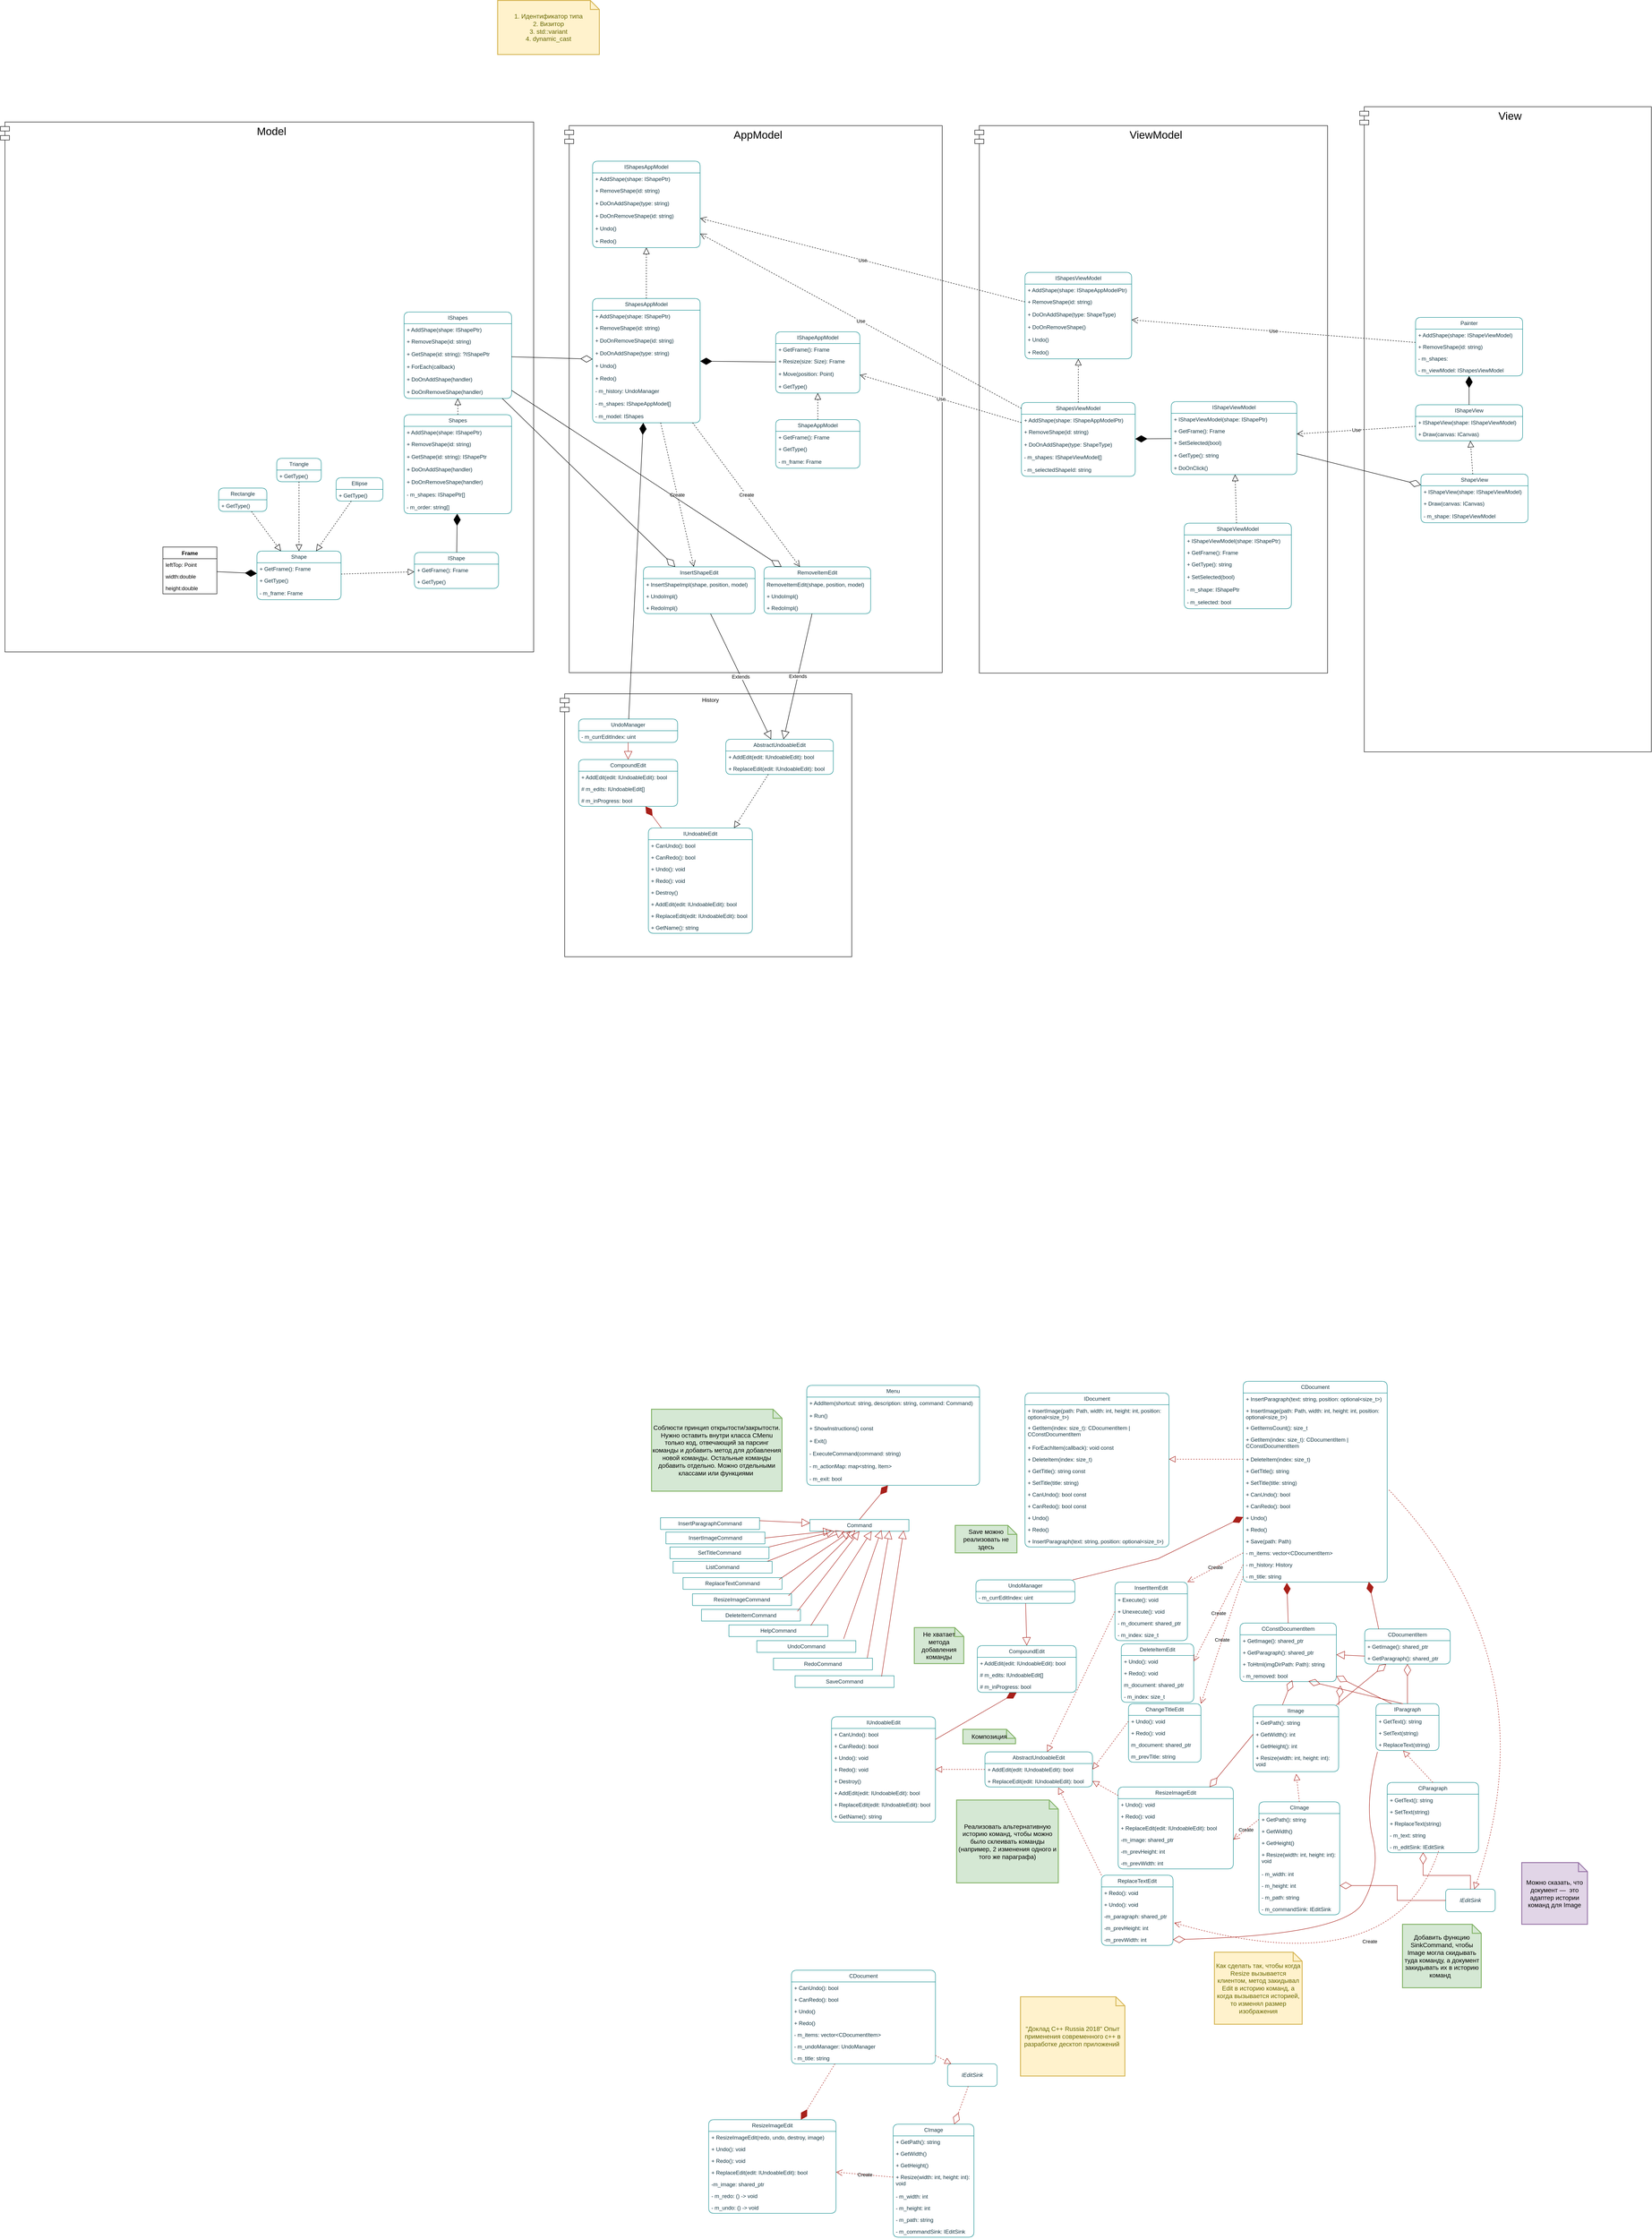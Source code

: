 <mxfile version="25.0.3">
  <diagram name="Page-1" id="VeWxsNO1nGXc-LU979vA">
    <mxGraphModel dx="3997" dy="3352" grid="0" gridSize="10" guides="1" tooltips="1" connect="1" arrows="1" fold="1" page="1" pageScale="1" pageWidth="827" pageHeight="1169" math="0" shadow="0">
      <root>
        <mxCell id="0" />
        <mxCell id="1" parent="0" />
        <mxCell id="cOaUuyhmUuSxkf9LrPIT-6" value="&lt;font style=&quot;font-size: 24px;&quot;&gt;AppModel&lt;/font&gt;" style="shape=module;align=left;spacingLeft=20;align=center;verticalAlign=top;whiteSpace=wrap;html=1;" parent="1" vertex="1">
          <mxGeometry x="-1183" y="-1311" width="839" height="1215" as="geometry" />
        </mxCell>
        <mxCell id="ctcyLrPcSKA9UG8Ia9Pu-1" value="IDocument" style="swimlane;fontStyle=0;childLayout=stackLayout;horizontal=1;startSize=26;fillColor=none;horizontalStack=0;resizeParent=1;resizeParentMax=0;resizeLast=0;collapsible=1;marginBottom=0;whiteSpace=wrap;html=1;rounded=1;labelBackgroundColor=none;strokeColor=#0F8B8D;fontColor=#143642;" parent="1" vertex="1">
          <mxGeometry x="-160" y="1504" width="320" height="342" as="geometry" />
        </mxCell>
        <mxCell id="ctcyLrPcSKA9UG8Ia9Pu-3" value="+ InsertImage(path: Path, width: int, height: int, position: optional&amp;lt;size_t&amp;gt;)" style="text;strokeColor=none;fillColor=none;align=left;verticalAlign=top;spacingLeft=4;spacingRight=4;overflow=hidden;rotatable=0;points=[[0,0.5],[1,0.5]];portConstraint=eastwest;whiteSpace=wrap;html=1;rounded=1;labelBackgroundColor=none;fontColor=#143642;" parent="ctcyLrPcSKA9UG8Ia9Pu-1" vertex="1">
          <mxGeometry y="26" width="320" height="38" as="geometry" />
        </mxCell>
        <mxCell id="ctcyLrPcSKA9UG8Ia9Pu-8" value="+ GetItem(index: size_t): CDocumentItem | CConstDocumentItem" style="text;strokeColor=none;fillColor=none;align=left;verticalAlign=top;spacingLeft=4;spacingRight=4;overflow=hidden;rotatable=0;points=[[0,0.5],[1,0.5]];portConstraint=eastwest;whiteSpace=wrap;html=1;rounded=1;labelBackgroundColor=none;fontColor=#143642;" parent="ctcyLrPcSKA9UG8Ia9Pu-1" vertex="1">
          <mxGeometry y="64" width="320" height="44" as="geometry" />
        </mxCell>
        <mxCell id="0VLo_DIgGdsG2JyHYhab-2" value="+ ForEachItem(callback): void const" style="text;strokeColor=none;fillColor=none;align=left;verticalAlign=top;spacingLeft=4;spacingRight=4;overflow=hidden;rotatable=0;points=[[0,0.5],[1,0.5]];portConstraint=eastwest;whiteSpace=wrap;html=1;rounded=1;labelBackgroundColor=none;fontColor=#143642;" parent="ctcyLrPcSKA9UG8Ia9Pu-1" vertex="1">
          <mxGeometry y="108" width="320" height="26" as="geometry" />
        </mxCell>
        <mxCell id="ctcyLrPcSKA9UG8Ia9Pu-7" value="+ DeleteItem(index: size_t)" style="text;strokeColor=none;fillColor=none;align=left;verticalAlign=top;spacingLeft=4;spacingRight=4;overflow=hidden;rotatable=0;points=[[0,0.5],[1,0.5]];portConstraint=eastwest;whiteSpace=wrap;html=1;rounded=1;labelBackgroundColor=none;fontColor=#143642;" parent="ctcyLrPcSKA9UG8Ia9Pu-1" vertex="1">
          <mxGeometry y="134" width="320" height="26" as="geometry" />
        </mxCell>
        <mxCell id="ctcyLrPcSKA9UG8Ia9Pu-6" value="+ GetTitle(): string const" style="text;strokeColor=none;fillColor=none;align=left;verticalAlign=top;spacingLeft=4;spacingRight=4;overflow=hidden;rotatable=0;points=[[0,0.5],[1,0.5]];portConstraint=eastwest;whiteSpace=wrap;html=1;rounded=1;labelBackgroundColor=none;fontColor=#143642;" parent="ctcyLrPcSKA9UG8Ia9Pu-1" vertex="1">
          <mxGeometry y="160" width="320" height="26" as="geometry" />
        </mxCell>
        <mxCell id="ctcyLrPcSKA9UG8Ia9Pu-5" value="+ SetTitle(title: string)" style="text;strokeColor=none;fillColor=none;align=left;verticalAlign=top;spacingLeft=4;spacingRight=4;overflow=hidden;rotatable=0;points=[[0,0.5],[1,0.5]];portConstraint=eastwest;whiteSpace=wrap;html=1;rounded=1;labelBackgroundColor=none;fontColor=#143642;" parent="ctcyLrPcSKA9UG8Ia9Pu-1" vertex="1">
          <mxGeometry y="186" width="320" height="26" as="geometry" />
        </mxCell>
        <mxCell id="ctcyLrPcSKA9UG8Ia9Pu-13" value="+ CanUndo(): bool const" style="text;strokeColor=none;fillColor=none;align=left;verticalAlign=top;spacingLeft=4;spacingRight=4;overflow=hidden;rotatable=0;points=[[0,0.5],[1,0.5]];portConstraint=eastwest;whiteSpace=wrap;html=1;rounded=1;labelBackgroundColor=none;fontColor=#143642;" parent="ctcyLrPcSKA9UG8Ia9Pu-1" vertex="1">
          <mxGeometry y="212" width="320" height="26" as="geometry" />
        </mxCell>
        <mxCell id="ctcyLrPcSKA9UG8Ia9Pu-12" value="+ CanRedo(): bool const" style="text;strokeColor=none;fillColor=none;align=left;verticalAlign=top;spacingLeft=4;spacingRight=4;overflow=hidden;rotatable=0;points=[[0,0.5],[1,0.5]];portConstraint=eastwest;whiteSpace=wrap;html=1;rounded=1;labelBackgroundColor=none;fontColor=#143642;" parent="ctcyLrPcSKA9UG8Ia9Pu-1" vertex="1">
          <mxGeometry y="238" width="320" height="26" as="geometry" />
        </mxCell>
        <mxCell id="ctcyLrPcSKA9UG8Ia9Pu-11" value="+ Undo()" style="text;strokeColor=none;fillColor=none;align=left;verticalAlign=top;spacingLeft=4;spacingRight=4;overflow=hidden;rotatable=0;points=[[0,0.5],[1,0.5]];portConstraint=eastwest;whiteSpace=wrap;html=1;rounded=1;labelBackgroundColor=none;fontColor=#143642;" parent="ctcyLrPcSKA9UG8Ia9Pu-1" vertex="1">
          <mxGeometry y="264" width="320" height="26" as="geometry" />
        </mxCell>
        <mxCell id="ctcyLrPcSKA9UG8Ia9Pu-10" value="+ Redo()" style="text;strokeColor=none;fillColor=none;align=left;verticalAlign=top;spacingLeft=4;spacingRight=4;overflow=hidden;rotatable=0;points=[[0,0.5],[1,0.5]];portConstraint=eastwest;whiteSpace=wrap;html=1;rounded=1;labelBackgroundColor=none;fontColor=#143642;" parent="ctcyLrPcSKA9UG8Ia9Pu-1" vertex="1">
          <mxGeometry y="290" width="320" height="26" as="geometry" />
        </mxCell>
        <mxCell id="ctcyLrPcSKA9UG8Ia9Pu-2" value="+ InsertParagraph(text: string, position: optional&amp;lt;size_t&amp;gt;)" style="text;strokeColor=none;fillColor=none;align=left;verticalAlign=top;spacingLeft=4;spacingRight=4;overflow=hidden;rotatable=0;points=[[0,0.5],[1,0.5]];portConstraint=eastwest;whiteSpace=wrap;html=1;rounded=1;labelBackgroundColor=none;fontColor=#143642;" parent="ctcyLrPcSKA9UG8Ia9Pu-1" vertex="1">
          <mxGeometry y="316" width="320" height="26" as="geometry" />
        </mxCell>
        <mxCell id="ctcyLrPcSKA9UG8Ia9Pu-14" value="IParagraph" style="swimlane;fontStyle=0;childLayout=stackLayout;horizontal=1;startSize=26;fillColor=none;horizontalStack=0;resizeParent=1;resizeParentMax=0;resizeLast=0;collapsible=1;marginBottom=0;whiteSpace=wrap;html=1;strokeColor=#0F8B8D;fontColor=#143642;rounded=1;labelBackgroundColor=none;" parent="1" vertex="1">
          <mxGeometry x="620" y="2194" width="140" height="104" as="geometry" />
        </mxCell>
        <mxCell id="ctcyLrPcSKA9UG8Ia9Pu-15" value="+ GetText(): string" style="text;strokeColor=none;fillColor=none;align=left;verticalAlign=top;spacingLeft=4;spacingRight=4;overflow=hidden;rotatable=0;points=[[0,0.5],[1,0.5]];portConstraint=eastwest;whiteSpace=wrap;html=1;fontColor=#143642;rounded=1;labelBackgroundColor=none;" parent="ctcyLrPcSKA9UG8Ia9Pu-14" vertex="1">
          <mxGeometry y="26" width="140" height="26" as="geometry" />
        </mxCell>
        <mxCell id="ctcyLrPcSKA9UG8Ia9Pu-16" value="+ SetText(string)" style="text;strokeColor=none;fillColor=none;align=left;verticalAlign=top;spacingLeft=4;spacingRight=4;overflow=hidden;rotatable=0;points=[[0,0.5],[1,0.5]];portConstraint=eastwest;whiteSpace=wrap;html=1;fontColor=#143642;rounded=1;labelBackgroundColor=none;" parent="ctcyLrPcSKA9UG8Ia9Pu-14" vertex="1">
          <mxGeometry y="52" width="140" height="26" as="geometry" />
        </mxCell>
        <mxCell id="u9vLDeqCPO4V5dr5E3qh-121" value="+ ReplaceText(string)" style="text;strokeColor=none;fillColor=none;align=left;verticalAlign=top;spacingLeft=4;spacingRight=4;overflow=hidden;rotatable=0;points=[[0,0.5],[1,0.5]];portConstraint=eastwest;whiteSpace=wrap;html=1;fontColor=#143642;rounded=1;labelBackgroundColor=none;" parent="ctcyLrPcSKA9UG8Ia9Pu-14" vertex="1">
          <mxGeometry y="78" width="140" height="26" as="geometry" />
        </mxCell>
        <mxCell id="u9vLDeqCPO4V5dr5E3qh-1" value="IImage" style="swimlane;fontStyle=0;childLayout=stackLayout;horizontal=1;startSize=26;fillColor=none;horizontalStack=0;resizeParent=1;resizeParentMax=0;resizeLast=0;collapsible=1;marginBottom=0;whiteSpace=wrap;html=1;strokeColor=#0F8B8D;fontColor=#143642;rounded=1;labelBackgroundColor=none;" parent="1" vertex="1">
          <mxGeometry x="347" y="2197" width="190" height="148" as="geometry" />
        </mxCell>
        <mxCell id="u9vLDeqCPO4V5dr5E3qh-2" value="+ GetPath(): string" style="text;strokeColor=none;fillColor=none;align=left;verticalAlign=top;spacingLeft=4;spacingRight=4;overflow=hidden;rotatable=0;points=[[0,0.5],[1,0.5]];portConstraint=eastwest;whiteSpace=wrap;html=1;fontColor=#143642;rounded=1;labelBackgroundColor=none;" parent="u9vLDeqCPO4V5dr5E3qh-1" vertex="1">
          <mxGeometry y="26" width="190" height="26" as="geometry" />
        </mxCell>
        <mxCell id="u9vLDeqCPO4V5dr5E3qh-3" value="+ GetWidth(): int" style="text;strokeColor=none;fillColor=none;align=left;verticalAlign=top;spacingLeft=4;spacingRight=4;overflow=hidden;rotatable=0;points=[[0,0.5],[1,0.5]];portConstraint=eastwest;whiteSpace=wrap;html=1;fontColor=#143642;rounded=1;labelBackgroundColor=none;" parent="u9vLDeqCPO4V5dr5E3qh-1" vertex="1">
          <mxGeometry y="52" width="190" height="26" as="geometry" />
        </mxCell>
        <mxCell id="u9vLDeqCPO4V5dr5E3qh-4" value="+ GetHeight(): int" style="text;strokeColor=none;fillColor=none;align=left;verticalAlign=top;spacingLeft=4;spacingRight=4;overflow=hidden;rotatable=0;points=[[0,0.5],[1,0.5]];portConstraint=eastwest;whiteSpace=wrap;html=1;fontColor=#143642;rounded=1;labelBackgroundColor=none;" parent="u9vLDeqCPO4V5dr5E3qh-1" vertex="1">
          <mxGeometry y="78" width="190" height="26" as="geometry" />
        </mxCell>
        <mxCell id="u9vLDeqCPO4V5dr5E3qh-6" value="+ Resize(width: int, height: int):&lt;br style=&quot;border-color: var(--border-color);&quot;&gt;void" style="text;strokeColor=none;fillColor=none;align=left;verticalAlign=top;spacingLeft=4;spacingRight=4;overflow=hidden;rotatable=0;points=[[0,0.5],[1,0.5]];portConstraint=eastwest;whiteSpace=wrap;html=1;fontColor=#143642;rounded=1;labelBackgroundColor=none;" parent="u9vLDeqCPO4V5dr5E3qh-1" vertex="1">
          <mxGeometry y="104" width="190" height="44" as="geometry" />
        </mxCell>
        <mxCell id="u9vLDeqCPO4V5dr5E3qh-7" value="CConstDocumentItem" style="swimlane;fontStyle=0;childLayout=stackLayout;horizontal=1;startSize=26;fillColor=none;horizontalStack=0;resizeParent=1;resizeParentMax=0;resizeLast=0;collapsible=1;marginBottom=0;whiteSpace=wrap;html=1;strokeColor=#0F8B8D;fontColor=#143642;rounded=1;labelBackgroundColor=none;" parent="1" vertex="1">
          <mxGeometry x="318" y="2015" width="214" height="130" as="geometry" />
        </mxCell>
        <mxCell id="u9vLDeqCPO4V5dr5E3qh-8" value="+ GetImage(): shared_ptr" style="text;strokeColor=none;fillColor=none;align=left;verticalAlign=top;spacingLeft=4;spacingRight=4;overflow=hidden;rotatable=0;points=[[0,0.5],[1,0.5]];portConstraint=eastwest;whiteSpace=wrap;html=1;fontColor=#143642;rounded=1;labelBackgroundColor=none;" parent="u9vLDeqCPO4V5dr5E3qh-7" vertex="1">
          <mxGeometry y="26" width="214" height="26" as="geometry" />
        </mxCell>
        <mxCell id="u9vLDeqCPO4V5dr5E3qh-9" value="+ GetParagraph(): shared_ptr" style="text;strokeColor=none;fillColor=none;align=left;verticalAlign=top;spacingLeft=4;spacingRight=4;overflow=hidden;rotatable=0;points=[[0,0.5],[1,0.5]];portConstraint=eastwest;whiteSpace=wrap;html=1;fontColor=#143642;rounded=1;labelBackgroundColor=none;" parent="u9vLDeqCPO4V5dr5E3qh-7" vertex="1">
          <mxGeometry y="52" width="214" height="26" as="geometry" />
        </mxCell>
        <mxCell id="0VLo_DIgGdsG2JyHYhab-3" value="+ ToHtml(imgDirPath: Path): string&amp;nbsp;&amp;nbsp;" style="text;strokeColor=none;fillColor=none;align=left;verticalAlign=top;spacingLeft=4;spacingRight=4;overflow=hidden;rotatable=0;points=[[0,0.5],[1,0.5]];portConstraint=eastwest;whiteSpace=wrap;html=1;fontColor=#143642;rounded=1;labelBackgroundColor=none;" parent="u9vLDeqCPO4V5dr5E3qh-7" vertex="1">
          <mxGeometry y="78" width="214" height="26" as="geometry" />
        </mxCell>
        <mxCell id="0VLo_DIgGdsG2JyHYhab-5" value="- m_removed: bool" style="text;strokeColor=none;fillColor=none;align=left;verticalAlign=top;spacingLeft=4;spacingRight=4;overflow=hidden;rotatable=0;points=[[0,0.5],[1,0.5]];portConstraint=eastwest;whiteSpace=wrap;html=1;fontColor=#143642;rounded=1;labelBackgroundColor=none;" parent="u9vLDeqCPO4V5dr5E3qh-7" vertex="1">
          <mxGeometry y="104" width="214" height="26" as="geometry" />
        </mxCell>
        <mxCell id="u9vLDeqCPO4V5dr5E3qh-12" value="CDocumentItem" style="swimlane;fontStyle=0;childLayout=stackLayout;horizontal=1;startSize=26;fillColor=none;horizontalStack=0;resizeParent=1;resizeParentMax=0;resizeLast=0;collapsible=1;marginBottom=0;whiteSpace=wrap;html=1;strokeColor=#0F8B8D;fontColor=#143642;rounded=1;labelBackgroundColor=none;" parent="1" vertex="1">
          <mxGeometry x="595" y="2028" width="190" height="78" as="geometry" />
        </mxCell>
        <mxCell id="u9vLDeqCPO4V5dr5E3qh-13" value="+ GetImage(): shared_ptr" style="text;strokeColor=none;fillColor=none;align=left;verticalAlign=top;spacingLeft=4;spacingRight=4;overflow=hidden;rotatable=0;points=[[0,0.5],[1,0.5]];portConstraint=eastwest;whiteSpace=wrap;html=1;fontColor=#143642;rounded=1;labelBackgroundColor=none;" parent="u9vLDeqCPO4V5dr5E3qh-12" vertex="1">
          <mxGeometry y="26" width="190" height="26" as="geometry" />
        </mxCell>
        <mxCell id="u9vLDeqCPO4V5dr5E3qh-14" value="+ GetParagraph(): shared_ptr" style="text;strokeColor=none;fillColor=none;align=left;verticalAlign=top;spacingLeft=4;spacingRight=4;overflow=hidden;rotatable=0;points=[[0,0.5],[1,0.5]];portConstraint=eastwest;whiteSpace=wrap;html=1;fontColor=#143642;rounded=1;labelBackgroundColor=none;" parent="u9vLDeqCPO4V5dr5E3qh-12" vertex="1">
          <mxGeometry y="52" width="190" height="26" as="geometry" />
        </mxCell>
        <mxCell id="u9vLDeqCPO4V5dr5E3qh-15" value="AbstractUndoableEdit" style="swimlane;fontStyle=0;childLayout=stackLayout;horizontal=1;startSize=26;fillColor=none;horizontalStack=0;resizeParent=1;resizeParentMax=0;resizeLast=0;collapsible=1;marginBottom=0;whiteSpace=wrap;html=1;strokeColor=#0F8B8D;fontColor=#143642;rounded=1;labelBackgroundColor=none;" parent="1" vertex="1">
          <mxGeometry x="-249" y="2301" width="239" height="78" as="geometry" />
        </mxCell>
        <mxCell id="u9vLDeqCPO4V5dr5E3qh-16" value="+ AddEdit(edit: IUndoableEdit): bool" style="text;strokeColor=none;fillColor=none;align=left;verticalAlign=top;spacingLeft=4;spacingRight=4;overflow=hidden;rotatable=0;points=[[0,0.5],[1,0.5]];portConstraint=eastwest;whiteSpace=wrap;html=1;fontColor=#143642;rounded=1;labelBackgroundColor=none;" parent="u9vLDeqCPO4V5dr5E3qh-15" vertex="1">
          <mxGeometry y="26" width="239" height="26" as="geometry" />
        </mxCell>
        <mxCell id="u9vLDeqCPO4V5dr5E3qh-17" value="+ ReplaceEdit(edit: IUndoableEdit): bool" style="text;strokeColor=none;fillColor=none;align=left;verticalAlign=top;spacingLeft=4;spacingRight=4;overflow=hidden;rotatable=0;points=[[0,0.5],[1,0.5]];portConstraint=eastwest;whiteSpace=wrap;html=1;fontColor=#143642;rounded=1;labelBackgroundColor=none;" parent="u9vLDeqCPO4V5dr5E3qh-15" vertex="1">
          <mxGeometry y="52" width="239" height="26" as="geometry" />
        </mxCell>
        <mxCell id="u9vLDeqCPO4V5dr5E3qh-18" value="UndoManager" style="swimlane;fontStyle=0;childLayout=stackLayout;horizontal=1;startSize=26;fillColor=none;horizontalStack=0;resizeParent=1;resizeParentMax=0;resizeLast=0;collapsible=1;marginBottom=0;whiteSpace=wrap;html=1;strokeColor=#0F8B8D;fontColor=#143642;rounded=1;labelBackgroundColor=none;" parent="1" vertex="1">
          <mxGeometry x="-269" y="1919" width="220" height="52" as="geometry" />
        </mxCell>
        <mxCell id="u9vLDeqCPO4V5dr5E3qh-30" value="- m_currEditIndex: uint" style="text;strokeColor=none;fillColor=none;align=left;verticalAlign=top;spacingLeft=4;spacingRight=4;overflow=hidden;rotatable=0;points=[[0,0.5],[1,0.5]];portConstraint=eastwest;whiteSpace=wrap;html=1;rounded=1;labelBackgroundColor=none;fontColor=#143642;" parent="u9vLDeqCPO4V5dr5E3qh-18" vertex="1">
          <mxGeometry y="26" width="220" height="26" as="geometry" />
        </mxCell>
        <mxCell id="u9vLDeqCPO4V5dr5E3qh-34" value="CDocument" style="swimlane;fontStyle=0;childLayout=stackLayout;horizontal=1;startSize=26;fillColor=none;horizontalStack=0;resizeParent=1;resizeParentMax=0;resizeLast=0;collapsible=1;marginBottom=0;whiteSpace=wrap;html=1;rounded=1;labelBackgroundColor=none;strokeColor=#0F8B8D;fontColor=#143642;" parent="1" vertex="1">
          <mxGeometry x="325" y="1478" width="320" height="446" as="geometry">
            <mxRectangle x="540" y="600" width="100" height="30" as="alternateBounds" />
          </mxGeometry>
        </mxCell>
        <mxCell id="u9vLDeqCPO4V5dr5E3qh-35" value="+ InsertParagraph(text: string, position: optional&amp;lt;size_t&amp;gt;)" style="text;strokeColor=none;fillColor=none;align=left;verticalAlign=top;spacingLeft=4;spacingRight=4;overflow=hidden;rotatable=0;points=[[0,0.5],[1,0.5]];portConstraint=eastwest;whiteSpace=wrap;html=1;rounded=1;labelBackgroundColor=none;fontColor=#143642;" parent="u9vLDeqCPO4V5dr5E3qh-34" vertex="1">
          <mxGeometry y="26" width="320" height="26" as="geometry" />
        </mxCell>
        <mxCell id="u9vLDeqCPO4V5dr5E3qh-36" value="+ InsertImage(path: Path, width: int, height: int, position: optional&amp;lt;size_t&amp;gt;)" style="text;strokeColor=none;fillColor=none;align=left;verticalAlign=top;spacingLeft=4;spacingRight=4;overflow=hidden;rotatable=0;points=[[0,0.5],[1,0.5]];portConstraint=eastwest;whiteSpace=wrap;html=1;rounded=1;labelBackgroundColor=none;fontColor=#143642;" parent="u9vLDeqCPO4V5dr5E3qh-34" vertex="1">
          <mxGeometry y="52" width="320" height="38" as="geometry" />
        </mxCell>
        <mxCell id="u9vLDeqCPO4V5dr5E3qh-37" value="+ GetItemsCount(): size_t" style="text;strokeColor=none;fillColor=none;align=left;verticalAlign=top;spacingLeft=4;spacingRight=4;overflow=hidden;rotatable=0;points=[[0,0.5],[1,0.5]];portConstraint=eastwest;whiteSpace=wrap;html=1;rounded=1;labelBackgroundColor=none;fontColor=#143642;" parent="u9vLDeqCPO4V5dr5E3qh-34" vertex="1">
          <mxGeometry y="90" width="320" height="26" as="geometry" />
        </mxCell>
        <mxCell id="u9vLDeqCPO4V5dr5E3qh-38" value="+ GetItem(index: size_t): CDocumentItem | CConstDocumentItem" style="text;strokeColor=none;fillColor=none;align=left;verticalAlign=top;spacingLeft=4;spacingRight=4;overflow=hidden;rotatable=0;points=[[0,0.5],[1,0.5]];portConstraint=eastwest;whiteSpace=wrap;html=1;rounded=1;labelBackgroundColor=none;fontColor=#143642;" parent="u9vLDeqCPO4V5dr5E3qh-34" vertex="1">
          <mxGeometry y="116" width="320" height="44" as="geometry" />
        </mxCell>
        <mxCell id="u9vLDeqCPO4V5dr5E3qh-39" value="+ DeleteItem(index: size_t)" style="text;strokeColor=none;fillColor=none;align=left;verticalAlign=top;spacingLeft=4;spacingRight=4;overflow=hidden;rotatable=0;points=[[0,0.5],[1,0.5]];portConstraint=eastwest;whiteSpace=wrap;html=1;rounded=1;labelBackgroundColor=none;fontColor=#143642;" parent="u9vLDeqCPO4V5dr5E3qh-34" vertex="1">
          <mxGeometry y="160" width="320" height="26" as="geometry" />
        </mxCell>
        <mxCell id="u9vLDeqCPO4V5dr5E3qh-40" value="+ GetTitle(): string" style="text;strokeColor=none;fillColor=none;align=left;verticalAlign=top;spacingLeft=4;spacingRight=4;overflow=hidden;rotatable=0;points=[[0,0.5],[1,0.5]];portConstraint=eastwest;whiteSpace=wrap;html=1;rounded=1;labelBackgroundColor=none;fontColor=#143642;" parent="u9vLDeqCPO4V5dr5E3qh-34" vertex="1">
          <mxGeometry y="186" width="320" height="26" as="geometry" />
        </mxCell>
        <mxCell id="u9vLDeqCPO4V5dr5E3qh-41" value="+ SetTitle(title: string)" style="text;strokeColor=none;fillColor=none;align=left;verticalAlign=top;spacingLeft=4;spacingRight=4;overflow=hidden;rotatable=0;points=[[0,0.5],[1,0.5]];portConstraint=eastwest;whiteSpace=wrap;html=1;rounded=1;labelBackgroundColor=none;fontColor=#143642;" parent="u9vLDeqCPO4V5dr5E3qh-34" vertex="1">
          <mxGeometry y="212" width="320" height="26" as="geometry" />
        </mxCell>
        <mxCell id="u9vLDeqCPO4V5dr5E3qh-42" value="+ CanUndo(): bool&lt;span style=&quot;white-space: pre;&quot;&gt;&#x9;&lt;/span&gt;" style="text;strokeColor=none;fillColor=none;align=left;verticalAlign=top;spacingLeft=4;spacingRight=4;overflow=hidden;rotatable=0;points=[[0,0.5],[1,0.5]];portConstraint=eastwest;whiteSpace=wrap;html=1;rounded=1;labelBackgroundColor=none;fontColor=#143642;" parent="u9vLDeqCPO4V5dr5E3qh-34" vertex="1">
          <mxGeometry y="238" width="320" height="26" as="geometry" />
        </mxCell>
        <mxCell id="u9vLDeqCPO4V5dr5E3qh-43" value="+ CanRedo(): bool" style="text;strokeColor=none;fillColor=none;align=left;verticalAlign=top;spacingLeft=4;spacingRight=4;overflow=hidden;rotatable=0;points=[[0,0.5],[1,0.5]];portConstraint=eastwest;whiteSpace=wrap;html=1;rounded=1;labelBackgroundColor=none;fontColor=#143642;" parent="u9vLDeqCPO4V5dr5E3qh-34" vertex="1">
          <mxGeometry y="264" width="320" height="26" as="geometry" />
        </mxCell>
        <mxCell id="u9vLDeqCPO4V5dr5E3qh-44" value="+ Undo()" style="text;strokeColor=none;fillColor=none;align=left;verticalAlign=top;spacingLeft=4;spacingRight=4;overflow=hidden;rotatable=0;points=[[0,0.5],[1,0.5]];portConstraint=eastwest;whiteSpace=wrap;html=1;rounded=1;labelBackgroundColor=none;fontColor=#143642;" parent="u9vLDeqCPO4V5dr5E3qh-34" vertex="1">
          <mxGeometry y="290" width="320" height="26" as="geometry" />
        </mxCell>
        <mxCell id="u9vLDeqCPO4V5dr5E3qh-45" value="+ Redo()" style="text;strokeColor=none;fillColor=none;align=left;verticalAlign=top;spacingLeft=4;spacingRight=4;overflow=hidden;rotatable=0;points=[[0,0.5],[1,0.5]];portConstraint=eastwest;whiteSpace=wrap;html=1;rounded=1;labelBackgroundColor=none;fontColor=#143642;" parent="u9vLDeqCPO4V5dr5E3qh-34" vertex="1">
          <mxGeometry y="316" width="320" height="26" as="geometry" />
        </mxCell>
        <mxCell id="u9vLDeqCPO4V5dr5E3qh-46" value="+ Save(path: Path)" style="text;strokeColor=none;fillColor=none;align=left;verticalAlign=top;spacingLeft=4;spacingRight=4;overflow=hidden;rotatable=0;points=[[0,0.5],[1,0.5]];portConstraint=eastwest;whiteSpace=wrap;html=1;rounded=1;labelBackgroundColor=none;fontColor=#143642;" parent="u9vLDeqCPO4V5dr5E3qh-34" vertex="1">
          <mxGeometry y="342" width="320" height="26" as="geometry" />
        </mxCell>
        <mxCell id="u9vLDeqCPO4V5dr5E3qh-47" value="- m_items: vector&amp;lt;CDocumentItem&amp;gt;" style="text;strokeColor=none;fillColor=none;align=left;verticalAlign=top;spacingLeft=4;spacingRight=4;overflow=hidden;rotatable=0;points=[[0,0.5],[1,0.5]];portConstraint=eastwest;whiteSpace=wrap;html=1;rounded=1;labelBackgroundColor=none;fontColor=#143642;" parent="u9vLDeqCPO4V5dr5E3qh-34" vertex="1">
          <mxGeometry y="368" width="320" height="26" as="geometry" />
        </mxCell>
        <mxCell id="u9vLDeqCPO4V5dr5E3qh-51" value="- m_history: History" style="text;strokeColor=none;fillColor=none;align=left;verticalAlign=top;spacingLeft=4;spacingRight=4;overflow=hidden;rotatable=0;points=[[0,0.5],[1,0.5]];portConstraint=eastwest;whiteSpace=wrap;html=1;rounded=1;labelBackgroundColor=none;fontColor=#143642;" parent="u9vLDeqCPO4V5dr5E3qh-34" vertex="1">
          <mxGeometry y="394" width="320" height="26" as="geometry" />
        </mxCell>
        <mxCell id="u9vLDeqCPO4V5dr5E3qh-70" value="- m_title: string" style="text;strokeColor=none;fillColor=none;align=left;verticalAlign=top;spacingLeft=4;spacingRight=4;overflow=hidden;rotatable=0;points=[[0,0.5],[1,0.5]];portConstraint=eastwest;whiteSpace=wrap;html=1;rounded=1;labelBackgroundColor=none;fontColor=#143642;" parent="u9vLDeqCPO4V5dr5E3qh-34" vertex="1">
          <mxGeometry y="420" width="320" height="26" as="geometry" />
        </mxCell>
        <mxCell id="u9vLDeqCPO4V5dr5E3qh-49" value="" style="endArrow=block;dashed=1;endFill=0;endSize=12;html=1;rounded=0;strokeColor=#A8201A;fontColor=default;fillColor=#FAE5C7;entryX=1;entryY=0.5;entryDx=0;entryDy=0;exitX=0;exitY=0.5;exitDx=0;exitDy=0;labelBackgroundColor=none;" parent="1" source="u9vLDeqCPO4V5dr5E3qh-39" target="ctcyLrPcSKA9UG8Ia9Pu-7" edge="1">
          <mxGeometry width="160" relative="1" as="geometry">
            <mxPoint x="540" y="1734" as="sourcePoint" />
            <mxPoint x="690" y="1644" as="targetPoint" />
          </mxGeometry>
        </mxCell>
        <mxCell id="u9vLDeqCPO4V5dr5E3qh-52" value="" style="endArrow=diamondThin;endFill=1;endSize=24;html=1;rounded=0;labelBackgroundColor=none;strokeColor=#A8201A;fontColor=default;" parent="1" source="u9vLDeqCPO4V5dr5E3qh-18" target="u9vLDeqCPO4V5dr5E3qh-34" edge="1">
          <mxGeometry width="160" relative="1" as="geometry">
            <mxPoint x="-40" y="1946.0" as="sourcePoint" />
            <mxPoint x="847" y="1868" as="targetPoint" />
            <Array as="points">
              <mxPoint x="136" y="1872" />
            </Array>
          </mxGeometry>
        </mxCell>
        <mxCell id="u9vLDeqCPO4V5dr5E3qh-54" value="" style="endArrow=diamondThin;endFill=0;endSize=24;html=1;rounded=0;strokeColor=#A8201A;fontColor=default;fillColor=#FAE5C7;exitX=0.429;exitY=0.002;exitDx=0;exitDy=0;entryX=0.541;entryY=1.005;entryDx=0;entryDy=0;entryPerimeter=0;exitPerimeter=0;labelBackgroundColor=none;" parent="1" source="ctcyLrPcSKA9UG8Ia9Pu-14" edge="1">
          <mxGeometry width="160" relative="1" as="geometry">
            <mxPoint x="310" y="2144" as="sourcePoint" />
            <mxPoint x="470" y="2144" as="targetPoint" />
          </mxGeometry>
        </mxCell>
        <mxCell id="u9vLDeqCPO4V5dr5E3qh-55" value="" style="endArrow=diamondThin;endFill=0;endSize=24;html=1;rounded=0;strokeColor=#A8201A;fontColor=default;fillColor=#FAE5C7;exitX=0.25;exitY=0;exitDx=0;exitDy=0;labelBackgroundColor=none;" parent="1" source="ctcyLrPcSKA9UG8Ia9Pu-14" target="u9vLDeqCPO4V5dr5E3qh-7" edge="1">
          <mxGeometry width="160" relative="1" as="geometry">
            <mxPoint x="520" y="2224" as="sourcePoint" />
            <mxPoint x="521" y="2134" as="targetPoint" />
          </mxGeometry>
        </mxCell>
        <mxCell id="u9vLDeqCPO4V5dr5E3qh-56" value="" style="endArrow=diamondThin;endFill=0;endSize=24;html=1;rounded=0;strokeColor=#A8201A;fontColor=default;fillColor=#FAE5C7;exitX=0.344;exitY=-0.004;exitDx=0;exitDy=0;exitPerimeter=0;labelBackgroundColor=none;entryX=0.541;entryY=0.878;entryDx=0;entryDy=0;entryPerimeter=0;" parent="1" source="u9vLDeqCPO4V5dr5E3qh-1" target="0VLo_DIgGdsG2JyHYhab-5" edge="1">
          <mxGeometry width="160" relative="1" as="geometry">
            <mxPoint x="240" y="2212" as="sourcePoint" />
            <mxPoint x="241" y="2122" as="targetPoint" />
          </mxGeometry>
        </mxCell>
        <mxCell id="u9vLDeqCPO4V5dr5E3qh-57" value="" style="endArrow=diamondThin;endFill=0;endSize=24;html=1;rounded=0;strokeColor=#A8201A;fontColor=default;fillColor=#FAE5C7;exitX=1;exitY=0;exitDx=0;exitDy=0;entryX=0.06;entryY=1.077;entryDx=0;entryDy=0;entryPerimeter=0;labelBackgroundColor=none;" parent="1" source="u9vLDeqCPO4V5dr5E3qh-1" edge="1">
          <mxGeometry width="160" relative="1" as="geometry">
            <mxPoint x="540" y="2244" as="sourcePoint" />
            <mxPoint x="541" y="2154" as="targetPoint" />
          </mxGeometry>
        </mxCell>
        <mxCell id="u9vLDeqCPO4V5dr5E3qh-58" value="" style="endArrow=diamondThin;endFill=1;endSize=24;html=1;rounded=0;entryX=0.872;entryY=0.981;entryDx=0;entryDy=0;labelBackgroundColor=none;strokeColor=#A8201A;fontColor=default;exitX=0.164;exitY=0.007;exitDx=0;exitDy=0;entryPerimeter=0;exitPerimeter=0;" parent="1" source="u9vLDeqCPO4V5dr5E3qh-12" target="u9vLDeqCPO4V5dr5E3qh-70" edge="1">
          <mxGeometry width="160" relative="1" as="geometry">
            <mxPoint x="590" y="1984" as="sourcePoint" />
            <mxPoint x="450" y="1974" as="targetPoint" />
          </mxGeometry>
        </mxCell>
        <mxCell id="u9vLDeqCPO4V5dr5E3qh-59" value="" style="endArrow=diamondThin;endFill=1;endSize=24;html=1;rounded=0;entryX=0.303;entryY=1.058;entryDx=0;entryDy=0;labelBackgroundColor=none;strokeColor=#A8201A;fontColor=default;exitX=0.5;exitY=0;exitDx=0;exitDy=0;entryPerimeter=0;" parent="1" source="u9vLDeqCPO4V5dr5E3qh-7" target="u9vLDeqCPO4V5dr5E3qh-70" edge="1">
          <mxGeometry width="160" relative="1" as="geometry">
            <mxPoint x="525" y="2054" as="sourcePoint" />
            <mxPoint x="476" y="1938" as="targetPoint" />
          </mxGeometry>
        </mxCell>
        <mxCell id="u9vLDeqCPO4V5dr5E3qh-60" value="ResizeImageEdit" style="swimlane;fontStyle=0;childLayout=stackLayout;horizontal=1;startSize=26;fillColor=none;horizontalStack=0;resizeParent=1;resizeParentMax=0;resizeLast=0;collapsible=1;marginBottom=0;whiteSpace=wrap;html=1;strokeColor=#0F8B8D;fontColor=#143642;rounded=1;labelBackgroundColor=none;" parent="1" vertex="1">
          <mxGeometry x="47" y="2379" width="256" height="182" as="geometry" />
        </mxCell>
        <mxCell id="9ovfe2dFKgYw3qrmZuTq-18" value="+ Undo(): void" style="text;strokeColor=none;fillColor=none;align=left;verticalAlign=top;spacingLeft=4;spacingRight=4;overflow=hidden;rotatable=0;points=[[0,0.5],[1,0.5]];portConstraint=eastwest;whiteSpace=wrap;html=1;fontColor=#143642;rounded=1;labelBackgroundColor=none;" parent="u9vLDeqCPO4V5dr5E3qh-60" vertex="1">
          <mxGeometry y="26" width="256" height="26" as="geometry" />
        </mxCell>
        <mxCell id="9ovfe2dFKgYw3qrmZuTq-19" value="+ Redo(): void" style="text;strokeColor=none;fillColor=none;align=left;verticalAlign=top;spacingLeft=4;spacingRight=4;overflow=hidden;rotatable=0;points=[[0,0.5],[1,0.5]];portConstraint=eastwest;whiteSpace=wrap;html=1;fontColor=#143642;rounded=1;labelBackgroundColor=none;" parent="u9vLDeqCPO4V5dr5E3qh-60" vertex="1">
          <mxGeometry y="52" width="256" height="26" as="geometry" />
        </mxCell>
        <mxCell id="0VLo_DIgGdsG2JyHYhab-8" value="+ ReplaceEdit(edit: IUndoableEdit): bool" style="text;strokeColor=none;fillColor=none;align=left;verticalAlign=top;spacingLeft=4;spacingRight=4;overflow=hidden;rotatable=0;points=[[0,0.5],[1,0.5]];portConstraint=eastwest;whiteSpace=wrap;html=1;rounded=1;labelBackgroundColor=none;fontColor=#143642;" parent="u9vLDeqCPO4V5dr5E3qh-60" vertex="1">
          <mxGeometry y="78" width="256" height="26" as="geometry" />
        </mxCell>
        <mxCell id="u9vLDeqCPO4V5dr5E3qh-87" value="-m_image: shared_ptr&amp;nbsp;" style="text;strokeColor=none;fillColor=none;align=left;verticalAlign=top;spacingLeft=4;spacingRight=4;overflow=hidden;rotatable=0;points=[[0,0.5],[1,0.5]];portConstraint=eastwest;whiteSpace=wrap;html=1;fontColor=#143642;rounded=1;labelBackgroundColor=none;" parent="u9vLDeqCPO4V5dr5E3qh-60" vertex="1">
          <mxGeometry y="104" width="256" height="26" as="geometry" />
        </mxCell>
        <mxCell id="u9vLDeqCPO4V5dr5E3qh-93" value="-m_prevHeight: int" style="text;strokeColor=none;fillColor=none;align=left;verticalAlign=top;spacingLeft=4;spacingRight=4;overflow=hidden;rotatable=0;points=[[0,0.5],[1,0.5]];portConstraint=eastwest;whiteSpace=wrap;html=1;fontColor=#143642;rounded=1;labelBackgroundColor=none;" parent="u9vLDeqCPO4V5dr5E3qh-60" vertex="1">
          <mxGeometry y="130" width="256" height="26" as="geometry" />
        </mxCell>
        <mxCell id="u9vLDeqCPO4V5dr5E3qh-94" value="-m_prevWidth: int" style="text;strokeColor=none;fillColor=none;align=left;verticalAlign=top;spacingLeft=4;spacingRight=4;overflow=hidden;rotatable=0;points=[[0,0.5],[1,0.5]];portConstraint=eastwest;whiteSpace=wrap;html=1;fontColor=#143642;rounded=1;labelBackgroundColor=none;" parent="u9vLDeqCPO4V5dr5E3qh-60" vertex="1">
          <mxGeometry y="156" width="256" height="26" as="geometry" />
        </mxCell>
        <mxCell id="u9vLDeqCPO4V5dr5E3qh-63" value="InsertItemEdit" style="swimlane;fontStyle=0;childLayout=stackLayout;horizontal=1;startSize=26;fillColor=none;horizontalStack=0;resizeParent=1;resizeParentMax=0;resizeLast=0;collapsible=1;marginBottom=0;whiteSpace=wrap;html=1;strokeColor=#0F8B8D;fontColor=#143642;rounded=1;labelBackgroundColor=none;" parent="1" vertex="1">
          <mxGeometry x="40" y="1924" width="161" height="130" as="geometry" />
        </mxCell>
        <mxCell id="u9vLDeqCPO4V5dr5E3qh-64" value="+ Execute(): void" style="text;strokeColor=none;fillColor=none;align=left;verticalAlign=top;spacingLeft=4;spacingRight=4;overflow=hidden;rotatable=0;points=[[0,0.5],[1,0.5]];portConstraint=eastwest;whiteSpace=wrap;html=1;fontColor=#143642;rounded=1;labelBackgroundColor=none;" parent="u9vLDeqCPO4V5dr5E3qh-63" vertex="1">
          <mxGeometry y="26" width="161" height="26" as="geometry" />
        </mxCell>
        <mxCell id="u9vLDeqCPO4V5dr5E3qh-65" value="+ Unexecute(): void" style="text;strokeColor=none;fillColor=none;align=left;verticalAlign=top;spacingLeft=4;spacingRight=4;overflow=hidden;rotatable=0;points=[[0,0.5],[1,0.5]];portConstraint=eastwest;whiteSpace=wrap;html=1;fontColor=#143642;rounded=1;labelBackgroundColor=none;" parent="u9vLDeqCPO4V5dr5E3qh-63" vertex="1">
          <mxGeometry y="52" width="161" height="26" as="geometry" />
        </mxCell>
        <mxCell id="u9vLDeqCPO4V5dr5E3qh-68" value="- m_document: shared_ptr" style="text;strokeColor=none;fillColor=none;align=left;verticalAlign=top;spacingLeft=4;spacingRight=4;overflow=hidden;rotatable=0;points=[[0,0.5],[1,0.5]];portConstraint=eastwest;whiteSpace=wrap;html=1;fontColor=#143642;rounded=1;labelBackgroundColor=none;" parent="u9vLDeqCPO4V5dr5E3qh-63" vertex="1">
          <mxGeometry y="78" width="161" height="26" as="geometry" />
        </mxCell>
        <mxCell id="u9vLDeqCPO4V5dr5E3qh-123" value="- m_index: size_t" style="text;strokeColor=none;fillColor=none;align=left;verticalAlign=top;spacingLeft=4;spacingRight=4;overflow=hidden;rotatable=0;points=[[0,0.5],[1,0.5]];portConstraint=eastwest;whiteSpace=wrap;html=1;fontColor=#143642;rounded=1;labelBackgroundColor=none;" parent="u9vLDeqCPO4V5dr5E3qh-63" vertex="1">
          <mxGeometry y="104" width="161" height="26" as="geometry" />
        </mxCell>
        <mxCell id="u9vLDeqCPO4V5dr5E3qh-66" value="" style="endArrow=block;dashed=1;endFill=0;endSize=12;html=1;rounded=0;strokeColor=#A8201A;fontColor=default;fillColor=#FAE5C7;exitX=0;exitY=0.5;exitDx=0;exitDy=0;labelBackgroundColor=none;" parent="1" source="u9vLDeqCPO4V5dr5E3qh-65" target="u9vLDeqCPO4V5dr5E3qh-15" edge="1">
          <mxGeometry width="160" relative="1" as="geometry">
            <mxPoint x="210" y="2034" as="sourcePoint" />
            <mxPoint x="-10" y="2144" as="targetPoint" />
          </mxGeometry>
        </mxCell>
        <mxCell id="u9vLDeqCPO4V5dr5E3qh-69" value="Create" style="endArrow=open;endSize=12;dashed=1;html=1;rounded=0;strokeColor=#A8201A;fontColor=default;fillColor=#FAE5C7;exitX=0;exitY=0.5;exitDx=0;exitDy=0;entryX=1;entryY=0;entryDx=0;entryDy=0;labelBackgroundColor=none;" parent="1" source="u9vLDeqCPO4V5dr5E3qh-47" target="u9vLDeqCPO4V5dr5E3qh-63" edge="1">
          <mxGeometry width="160" relative="1" as="geometry">
            <mxPoint x="104" y="2010" as="sourcePoint" />
            <mxPoint x="264" y="2010" as="targetPoint" />
          </mxGeometry>
        </mxCell>
        <mxCell id="u9vLDeqCPO4V5dr5E3qh-71" value="CImage" style="swimlane;fontStyle=0;childLayout=stackLayout;horizontal=1;startSize=26;fillColor=none;horizontalStack=0;resizeParent=1;resizeParentMax=0;resizeLast=0;collapsible=1;marginBottom=0;whiteSpace=wrap;html=1;strokeColor=#0F8B8D;fontColor=#143642;rounded=1;labelBackgroundColor=none;" parent="1" vertex="1">
          <mxGeometry x="360" y="2412" width="179.5" height="251" as="geometry" />
        </mxCell>
        <mxCell id="u9vLDeqCPO4V5dr5E3qh-72" value="+ GetPath(): string" style="text;strokeColor=none;fillColor=none;align=left;verticalAlign=top;spacingLeft=4;spacingRight=4;overflow=hidden;rotatable=0;points=[[0,0.5],[1,0.5]];portConstraint=eastwest;whiteSpace=wrap;html=1;fontColor=#143642;rounded=1;labelBackgroundColor=none;" parent="u9vLDeqCPO4V5dr5E3qh-71" vertex="1">
          <mxGeometry y="26" width="179.5" height="26" as="geometry" />
        </mxCell>
        <mxCell id="u9vLDeqCPO4V5dr5E3qh-73" value="+ GetWidth()" style="text;strokeColor=none;fillColor=none;align=left;verticalAlign=top;spacingLeft=4;spacingRight=4;overflow=hidden;rotatable=0;points=[[0,0.5],[1,0.5]];portConstraint=eastwest;whiteSpace=wrap;html=1;fontColor=#143642;rounded=1;labelBackgroundColor=none;" parent="u9vLDeqCPO4V5dr5E3qh-71" vertex="1">
          <mxGeometry y="52" width="179.5" height="26" as="geometry" />
        </mxCell>
        <mxCell id="u9vLDeqCPO4V5dr5E3qh-74" value="+ GetHeight()" style="text;strokeColor=none;fillColor=none;align=left;verticalAlign=top;spacingLeft=4;spacingRight=4;overflow=hidden;rotatable=0;points=[[0,0.5],[1,0.5]];portConstraint=eastwest;whiteSpace=wrap;html=1;fontColor=#143642;rounded=1;labelBackgroundColor=none;" parent="u9vLDeqCPO4V5dr5E3qh-71" vertex="1">
          <mxGeometry y="78" width="179.5" height="26" as="geometry" />
        </mxCell>
        <mxCell id="u9vLDeqCPO4V5dr5E3qh-75" value="+ Resize(width: int, height: int):&lt;br&gt;void" style="text;strokeColor=none;fillColor=none;align=left;verticalAlign=top;spacingLeft=4;spacingRight=4;overflow=hidden;rotatable=0;points=[[0,0.5],[1,0.5]];portConstraint=eastwest;whiteSpace=wrap;html=1;fontColor=#143642;rounded=1;labelBackgroundColor=none;" parent="u9vLDeqCPO4V5dr5E3qh-71" vertex="1">
          <mxGeometry y="104" width="179.5" height="43" as="geometry" />
        </mxCell>
        <mxCell id="u9vLDeqCPO4V5dr5E3qh-77" value="- m_width: int" style="text;strokeColor=none;fillColor=none;align=left;verticalAlign=top;spacingLeft=4;spacingRight=4;overflow=hidden;rotatable=0;points=[[0,0.5],[1,0.5]];portConstraint=eastwest;whiteSpace=wrap;html=1;fontColor=#143642;rounded=1;labelBackgroundColor=none;" parent="u9vLDeqCPO4V5dr5E3qh-71" vertex="1">
          <mxGeometry y="147" width="179.5" height="26" as="geometry" />
        </mxCell>
        <mxCell id="u9vLDeqCPO4V5dr5E3qh-79" value="- m_height: int" style="text;strokeColor=none;fillColor=none;align=left;verticalAlign=top;spacingLeft=4;spacingRight=4;overflow=hidden;rotatable=0;points=[[0,0.5],[1,0.5]];portConstraint=eastwest;whiteSpace=wrap;html=1;fontColor=#143642;rounded=1;labelBackgroundColor=none;" parent="u9vLDeqCPO4V5dr5E3qh-71" vertex="1">
          <mxGeometry y="173" width="179.5" height="26" as="geometry" />
        </mxCell>
        <mxCell id="u9vLDeqCPO4V5dr5E3qh-78" value="- m_path: string" style="text;strokeColor=none;fillColor=none;align=left;verticalAlign=top;spacingLeft=4;spacingRight=4;overflow=hidden;rotatable=0;points=[[0,0.5],[1,0.5]];portConstraint=eastwest;whiteSpace=wrap;html=1;fontColor=#143642;rounded=1;labelBackgroundColor=none;" parent="u9vLDeqCPO4V5dr5E3qh-71" vertex="1">
          <mxGeometry y="199" width="179.5" height="26" as="geometry" />
        </mxCell>
        <mxCell id="9ovfe2dFKgYw3qrmZuTq-31" value="- m_commandSink: IEditSink" style="text;strokeColor=none;fillColor=none;align=left;verticalAlign=top;spacingLeft=4;spacingRight=4;overflow=hidden;rotatable=0;points=[[0,0.5],[1,0.5]];portConstraint=eastwest;whiteSpace=wrap;html=1;fontColor=#143642;rounded=1;labelBackgroundColor=none;" parent="u9vLDeqCPO4V5dr5E3qh-71" vertex="1">
          <mxGeometry y="225" width="179.5" height="26" as="geometry" />
        </mxCell>
        <mxCell id="u9vLDeqCPO4V5dr5E3qh-76" value="" style="endArrow=block;dashed=1;endFill=0;endSize=12;html=1;rounded=0;strokeColor=#A8201A;fontColor=default;fillColor=#FAE5C7;exitX=0.5;exitY=0;exitDx=0;exitDy=0;entryX=0.505;entryY=1.115;entryDx=0;entryDy=0;entryPerimeter=0;labelBackgroundColor=none;" parent="1" source="u9vLDeqCPO4V5dr5E3qh-71" target="u9vLDeqCPO4V5dr5E3qh-6" edge="1">
          <mxGeometry width="160" relative="1" as="geometry">
            <mxPoint x="386" y="2301" as="sourcePoint" />
            <mxPoint x="546" y="2301" as="targetPoint" />
          </mxGeometry>
        </mxCell>
        <mxCell id="u9vLDeqCPO4V5dr5E3qh-80" value="CParagraph" style="swimlane;fontStyle=0;childLayout=stackLayout;horizontal=1;startSize=26;fillColor=none;horizontalStack=0;resizeParent=1;resizeParentMax=0;resizeLast=0;collapsible=1;marginBottom=0;whiteSpace=wrap;html=1;strokeColor=#0F8B8D;fontColor=#143642;rounded=1;labelBackgroundColor=none;" parent="1" vertex="1">
          <mxGeometry x="645" y="2369" width="203" height="156" as="geometry" />
        </mxCell>
        <mxCell id="u9vLDeqCPO4V5dr5E3qh-81" value="+ GetText(): string" style="text;strokeColor=none;fillColor=none;align=left;verticalAlign=top;spacingLeft=4;spacingRight=4;overflow=hidden;rotatable=0;points=[[0,0.5],[1,0.5]];portConstraint=eastwest;whiteSpace=wrap;html=1;fontColor=#143642;rounded=1;labelBackgroundColor=none;" parent="u9vLDeqCPO4V5dr5E3qh-80" vertex="1">
          <mxGeometry y="26" width="203" height="26" as="geometry" />
        </mxCell>
        <mxCell id="u9vLDeqCPO4V5dr5E3qh-82" value="+ SetText(string)" style="text;strokeColor=none;fillColor=none;align=left;verticalAlign=top;spacingLeft=4;spacingRight=4;overflow=hidden;rotatable=0;points=[[0,0.5],[1,0.5]];portConstraint=eastwest;whiteSpace=wrap;html=1;fontColor=#143642;rounded=1;labelBackgroundColor=none;" parent="u9vLDeqCPO4V5dr5E3qh-80" vertex="1">
          <mxGeometry y="52" width="203" height="26" as="geometry" />
        </mxCell>
        <mxCell id="u9vLDeqCPO4V5dr5E3qh-122" value="+ ReplaceText(string)" style="text;strokeColor=none;fillColor=none;align=left;verticalAlign=top;spacingLeft=4;spacingRight=4;overflow=hidden;rotatable=0;points=[[0,0.5],[1,0.5]];portConstraint=eastwest;whiteSpace=wrap;html=1;fontColor=#143642;rounded=1;labelBackgroundColor=none;" parent="u9vLDeqCPO4V5dr5E3qh-80" vertex="1">
          <mxGeometry y="78" width="203" height="26" as="geometry" />
        </mxCell>
        <mxCell id="u9vLDeqCPO4V5dr5E3qh-84" value="- m_text: string" style="text;strokeColor=none;fillColor=none;align=left;verticalAlign=top;spacingLeft=4;spacingRight=4;overflow=hidden;rotatable=0;points=[[0,0.5],[1,0.5]];portConstraint=eastwest;whiteSpace=wrap;html=1;fontColor=#143642;rounded=1;labelBackgroundColor=none;" parent="u9vLDeqCPO4V5dr5E3qh-80" vertex="1">
          <mxGeometry y="104" width="203" height="26" as="geometry" />
        </mxCell>
        <mxCell id="9ovfe2dFKgYw3qrmZuTq-32" value="- m_editSink: IEditSink" style="text;strokeColor=none;fillColor=none;align=left;verticalAlign=top;spacingLeft=4;spacingRight=4;overflow=hidden;rotatable=0;points=[[0,0.5],[1,0.5]];portConstraint=eastwest;whiteSpace=wrap;html=1;fontColor=#143642;rounded=1;labelBackgroundColor=none;" parent="u9vLDeqCPO4V5dr5E3qh-80" vertex="1">
          <mxGeometry y="130" width="203" height="26" as="geometry" />
        </mxCell>
        <mxCell id="u9vLDeqCPO4V5dr5E3qh-85" value="" style="endArrow=block;dashed=1;endFill=0;endSize=12;html=1;rounded=0;strokeColor=#A8201A;fontColor=default;fillColor=#FAE5C7;entryX=0.432;entryY=1.015;entryDx=0;entryDy=0;entryPerimeter=0;exitX=0.5;exitY=0;exitDx=0;exitDy=0;labelBackgroundColor=none;" parent="1" source="u9vLDeqCPO4V5dr5E3qh-80" target="u9vLDeqCPO4V5dr5E3qh-121" edge="1">
          <mxGeometry width="160" relative="1" as="geometry">
            <mxPoint x="691" y="2316" as="sourcePoint" />
            <mxPoint x="690.5" y="2272" as="targetPoint" />
          </mxGeometry>
        </mxCell>
        <mxCell id="u9vLDeqCPO4V5dr5E3qh-86" value="" style="endArrow=diamondThin;endFill=1;endSize=24;html=1;rounded=0;strokeColor=#A8201A;fontColor=default;fillColor=#FAE5C7;labelBackgroundColor=none;" parent="1" source="9ovfe2dFKgYw3qrmZuTq-1" target="9ovfe2dFKgYw3qrmZuTq-28" edge="1">
          <mxGeometry width="160" relative="1" as="geometry">
            <mxPoint x="-102" y="2144" as="sourcePoint" />
            <mxPoint x="-122" y="2093" as="targetPoint" />
          </mxGeometry>
        </mxCell>
        <mxCell id="u9vLDeqCPO4V5dr5E3qh-88" value="ChangeTitleEdit" style="swimlane;fontStyle=0;childLayout=stackLayout;horizontal=1;startSize=26;fillColor=none;horizontalStack=0;resizeParent=1;resizeParentMax=0;resizeLast=0;collapsible=1;marginBottom=0;whiteSpace=wrap;html=1;strokeColor=#0F8B8D;fontColor=#143642;rounded=1;labelBackgroundColor=none;" parent="1" vertex="1">
          <mxGeometry x="70" y="2194" width="161" height="130" as="geometry" />
        </mxCell>
        <mxCell id="9ovfe2dFKgYw3qrmZuTq-16" value="+ Undo(): void" style="text;strokeColor=none;fillColor=none;align=left;verticalAlign=top;spacingLeft=4;spacingRight=4;overflow=hidden;rotatable=0;points=[[0,0.5],[1,0.5]];portConstraint=eastwest;whiteSpace=wrap;html=1;fontColor=#143642;rounded=1;labelBackgroundColor=none;" parent="u9vLDeqCPO4V5dr5E3qh-88" vertex="1">
          <mxGeometry y="26" width="161" height="26" as="geometry" />
        </mxCell>
        <mxCell id="9ovfe2dFKgYw3qrmZuTq-17" value="+ Redo(): void" style="text;strokeColor=none;fillColor=none;align=left;verticalAlign=top;spacingLeft=4;spacingRight=4;overflow=hidden;rotatable=0;points=[[0,0.5],[1,0.5]];portConstraint=eastwest;whiteSpace=wrap;html=1;fontColor=#143642;rounded=1;labelBackgroundColor=none;" parent="u9vLDeqCPO4V5dr5E3qh-88" vertex="1">
          <mxGeometry y="52" width="161" height="26" as="geometry" />
        </mxCell>
        <mxCell id="u9vLDeqCPO4V5dr5E3qh-91" value="m_document: shared_ptr" style="text;strokeColor=none;fillColor=none;align=left;verticalAlign=top;spacingLeft=4;spacingRight=4;overflow=hidden;rotatable=0;points=[[0,0.5],[1,0.5]];portConstraint=eastwest;whiteSpace=wrap;html=1;fontColor=#143642;rounded=1;labelBackgroundColor=none;" parent="u9vLDeqCPO4V5dr5E3qh-88" vertex="1">
          <mxGeometry y="78" width="161" height="26" as="geometry" />
        </mxCell>
        <mxCell id="u9vLDeqCPO4V5dr5E3qh-92" value="m_prevTitle: string" style="text;strokeColor=none;fillColor=none;align=left;verticalAlign=top;spacingLeft=4;spacingRight=4;overflow=hidden;rotatable=0;points=[[0,0.5],[1,0.5]];portConstraint=eastwest;whiteSpace=wrap;html=1;fontColor=#143642;rounded=1;labelBackgroundColor=none;" parent="u9vLDeqCPO4V5dr5E3qh-88" vertex="1">
          <mxGeometry y="104" width="161" height="26" as="geometry" />
        </mxCell>
        <mxCell id="u9vLDeqCPO4V5dr5E3qh-95" value="" style="endArrow=block;dashed=1;endFill=0;endSize=12;html=1;rounded=0;strokeColor=#A8201A;fontColor=default;fillColor=#FAE5C7;exitX=0;exitY=0.5;exitDx=0;exitDy=0;entryX=1;entryY=0.5;entryDx=0;entryDy=0;labelBackgroundColor=none;" parent="1" target="u9vLDeqCPO4V5dr5E3qh-16" edge="1">
          <mxGeometry width="160" relative="1" as="geometry">
            <mxPoint x="70" y="2233" as="sourcePoint" />
            <mxPoint y="2154" as="targetPoint" />
          </mxGeometry>
        </mxCell>
        <mxCell id="u9vLDeqCPO4V5dr5E3qh-96" value="Create" style="endArrow=open;endSize=12;dashed=1;html=1;rounded=0;strokeColor=#A8201A;fontColor=default;fillColor=#FAE5C7;exitX=0;exitY=0.5;exitDx=0;exitDy=0;entryX=1;entryY=0;entryDx=0;entryDy=0;labelBackgroundColor=none;" parent="1" source="u9vLDeqCPO4V5dr5E3qh-70" target="u9vLDeqCPO4V5dr5E3qh-88" edge="1">
          <mxGeometry width="160" relative="1" as="geometry">
            <mxPoint x="345" y="1895" as="sourcePoint" />
            <mxPoint x="214" y="1985" as="targetPoint" />
          </mxGeometry>
        </mxCell>
        <mxCell id="u9vLDeqCPO4V5dr5E3qh-97" value="Create" style="endArrow=open;endSize=12;dashed=1;html=1;rounded=0;strokeColor=#A8201A;fontColor=default;fillColor=#FAE5C7;exitX=0;exitY=0.5;exitDx=0;exitDy=0;entryX=1;entryY=0.5;entryDx=0;entryDy=0;labelBackgroundColor=none;" parent="1" source="u9vLDeqCPO4V5dr5E3qh-72" target="u9vLDeqCPO4V5dr5E3qh-87" edge="1">
          <mxGeometry width="160" relative="1" as="geometry">
            <mxPoint x="350" y="2144" as="sourcePoint" />
            <mxPoint x="243" y="2316" as="targetPoint" />
          </mxGeometry>
        </mxCell>
        <mxCell id="u9vLDeqCPO4V5dr5E3qh-104" value="ReplaceTextEdit" style="swimlane;fontStyle=0;childLayout=stackLayout;horizontal=1;startSize=26;fillColor=none;horizontalStack=0;resizeParent=1;resizeParentMax=0;resizeLast=0;collapsible=1;marginBottom=0;whiteSpace=wrap;html=1;strokeColor=#0F8B8D;fontColor=#143642;rounded=1;labelBackgroundColor=none;" parent="1" vertex="1">
          <mxGeometry x="10" y="2575" width="159" height="156" as="geometry" />
        </mxCell>
        <mxCell id="9ovfe2dFKgYw3qrmZuTq-21" value="+ Redo(): void" style="text;strokeColor=none;fillColor=none;align=left;verticalAlign=top;spacingLeft=4;spacingRight=4;overflow=hidden;rotatable=0;points=[[0,0.5],[1,0.5]];portConstraint=eastwest;whiteSpace=wrap;html=1;fontColor=#143642;rounded=1;labelBackgroundColor=none;" parent="u9vLDeqCPO4V5dr5E3qh-104" vertex="1">
          <mxGeometry y="26" width="159" height="26" as="geometry" />
        </mxCell>
        <mxCell id="9ovfe2dFKgYw3qrmZuTq-20" value="+ Undo(): void" style="text;strokeColor=none;fillColor=none;align=left;verticalAlign=top;spacingLeft=4;spacingRight=4;overflow=hidden;rotatable=0;points=[[0,0.5],[1,0.5]];portConstraint=eastwest;whiteSpace=wrap;html=1;fontColor=#143642;rounded=1;labelBackgroundColor=none;" parent="u9vLDeqCPO4V5dr5E3qh-104" vertex="1">
          <mxGeometry y="52" width="159" height="26" as="geometry" />
        </mxCell>
        <mxCell id="u9vLDeqCPO4V5dr5E3qh-107" value="-m_paragraph: shared_ptr&amp;nbsp;" style="text;strokeColor=none;fillColor=none;align=left;verticalAlign=top;spacingLeft=4;spacingRight=4;overflow=hidden;rotatable=0;points=[[0,0.5],[1,0.5]];portConstraint=eastwest;whiteSpace=wrap;html=1;fontColor=#143642;rounded=1;labelBackgroundColor=none;" parent="u9vLDeqCPO4V5dr5E3qh-104" vertex="1">
          <mxGeometry y="78" width="159" height="26" as="geometry" />
        </mxCell>
        <mxCell id="u9vLDeqCPO4V5dr5E3qh-108" value="-m_prevHeight: int" style="text;strokeColor=none;fillColor=none;align=left;verticalAlign=top;spacingLeft=4;spacingRight=4;overflow=hidden;rotatable=0;points=[[0,0.5],[1,0.5]];portConstraint=eastwest;whiteSpace=wrap;html=1;fontColor=#143642;rounded=1;labelBackgroundColor=none;" parent="u9vLDeqCPO4V5dr5E3qh-104" vertex="1">
          <mxGeometry y="104" width="159" height="26" as="geometry" />
        </mxCell>
        <mxCell id="u9vLDeqCPO4V5dr5E3qh-109" value="-m_prevWidth: int" style="text;strokeColor=none;fillColor=none;align=left;verticalAlign=top;spacingLeft=4;spacingRight=4;overflow=hidden;rotatable=0;points=[[0,0.5],[1,0.5]];portConstraint=eastwest;whiteSpace=wrap;html=1;fontColor=#143642;rounded=1;labelBackgroundColor=none;" parent="u9vLDeqCPO4V5dr5E3qh-104" vertex="1">
          <mxGeometry y="130" width="159" height="26" as="geometry" />
        </mxCell>
        <mxCell id="u9vLDeqCPO4V5dr5E3qh-110" value="" style="endArrow=block;dashed=1;endFill=0;endSize=12;html=1;rounded=0;strokeColor=#A8201A;fontColor=default;fillColor=#FAE5C7;entryX=1;entryY=0.5;entryDx=0;entryDy=0;labelBackgroundColor=none;" parent="1" source="u9vLDeqCPO4V5dr5E3qh-60" target="u9vLDeqCPO4V5dr5E3qh-17" edge="1">
          <mxGeometry width="160" relative="1" as="geometry">
            <mxPoint x="66" y="2375" as="sourcePoint" />
            <mxPoint y="2193" as="targetPoint" />
          </mxGeometry>
        </mxCell>
        <mxCell id="u9vLDeqCPO4V5dr5E3qh-111" value="" style="endArrow=block;dashed=1;endFill=0;endSize=12;html=1;rounded=0;strokeColor=#A8201A;fontColor=default;fillColor=#FAE5C7;exitX=0;exitY=0;exitDx=0;exitDy=0;entryX=0.682;entryY=1.047;entryDx=0;entryDy=0;entryPerimeter=0;labelBackgroundColor=none;" parent="1" source="u9vLDeqCPO4V5dr5E3qh-104" target="u9vLDeqCPO4V5dr5E3qh-17" edge="1">
          <mxGeometry width="160" relative="1" as="geometry">
            <mxPoint x="32" y="2441" as="sourcePoint" />
            <mxPoint x="-40" y="2333" as="targetPoint" />
          </mxGeometry>
        </mxCell>
        <mxCell id="u9vLDeqCPO4V5dr5E3qh-114" value="Create" style="endArrow=open;endSize=12;dashed=1;html=1;strokeColor=#A8201A;fontColor=default;fillColor=#FAE5C7;exitX=0.563;exitY=0.854;exitDx=0;exitDy=0;exitPerimeter=0;curved=1;entryX=1.017;entryY=0.066;entryDx=0;entryDy=0;entryPerimeter=0;labelBackgroundColor=none;" parent="1" source="9ovfe2dFKgYw3qrmZuTq-32" target="u9vLDeqCPO4V5dr5E3qh-108" edge="1">
          <mxGeometry x="-0.418" y="-81" width="160" relative="1" as="geometry">
            <mxPoint x="728" y="2724" as="sourcePoint" />
            <mxPoint x="188" y="2635" as="targetPoint" />
            <Array as="points">
              <mxPoint x="658" y="2822" />
            </Array>
            <mxPoint as="offset" />
          </mxGeometry>
        </mxCell>
        <mxCell id="u9vLDeqCPO4V5dr5E3qh-113" value="" style="endArrow=diamondThin;endFill=0;endSize=24;html=1;strokeColor=#A8201A;fontColor=default;fillColor=#FAE5C7;exitX=0.024;exitY=1.118;exitDx=0;exitDy=0;curved=1;entryX=1;entryY=0.5;entryDx=0;entryDy=0;exitPerimeter=0;labelBackgroundColor=none;" parent="1" source="u9vLDeqCPO4V5dr5E3qh-121" target="u9vLDeqCPO4V5dr5E3qh-109" edge="1">
          <mxGeometry width="160" relative="1" as="geometry">
            <mxPoint x="590" y="2347" as="sourcePoint" />
            <mxPoint x="234" y="2413" as="targetPoint" />
            <Array as="points">
              <mxPoint x="594" y="2416" />
              <mxPoint x="631" y="2564" />
              <mxPoint x="551" y="2708" />
            </Array>
          </mxGeometry>
        </mxCell>
        <mxCell id="u9vLDeqCPO4V5dr5E3qh-112" value="" style="endArrow=diamondThin;endFill=0;endSize=24;html=1;rounded=0;strokeColor=#A8201A;fontColor=default;fillColor=#FAE5C7;exitX=0;exitY=0.5;exitDx=0;exitDy=0;labelBackgroundColor=none;" parent="1" source="u9vLDeqCPO4V5dr5E3qh-3" target="u9vLDeqCPO4V5dr5E3qh-60" edge="1">
          <mxGeometry width="160" relative="1" as="geometry">
            <mxPoint x="423" y="2106" as="sourcePoint" />
            <mxPoint x="218" y="2375" as="targetPoint" />
          </mxGeometry>
        </mxCell>
        <mxCell id="u9vLDeqCPO4V5dr5E3qh-116" value="DeleteItemEdit" style="swimlane;fontStyle=0;childLayout=stackLayout;horizontal=1;startSize=26;fillColor=none;horizontalStack=0;resizeParent=1;resizeParentMax=0;resizeLast=0;collapsible=1;marginBottom=0;whiteSpace=wrap;html=1;strokeColor=#0F8B8D;fontColor=#143642;rounded=1;labelBackgroundColor=none;" parent="1" vertex="1">
          <mxGeometry x="54" y="2061" width="161" height="130" as="geometry" />
        </mxCell>
        <mxCell id="u9vLDeqCPO4V5dr5E3qh-117" value="+ Undo(): void" style="text;strokeColor=none;fillColor=none;align=left;verticalAlign=top;spacingLeft=4;spacingRight=4;overflow=hidden;rotatable=0;points=[[0,0.5],[1,0.5]];portConstraint=eastwest;whiteSpace=wrap;html=1;fontColor=#143642;rounded=1;labelBackgroundColor=none;" parent="u9vLDeqCPO4V5dr5E3qh-116" vertex="1">
          <mxGeometry y="26" width="161" height="26" as="geometry" />
        </mxCell>
        <mxCell id="u9vLDeqCPO4V5dr5E3qh-118" value="+ Redo(): void" style="text;strokeColor=none;fillColor=none;align=left;verticalAlign=top;spacingLeft=4;spacingRight=4;overflow=hidden;rotatable=0;points=[[0,0.5],[1,0.5]];portConstraint=eastwest;whiteSpace=wrap;html=1;fontColor=#143642;rounded=1;labelBackgroundColor=none;" parent="u9vLDeqCPO4V5dr5E3qh-116" vertex="1">
          <mxGeometry y="52" width="161" height="26" as="geometry" />
        </mxCell>
        <mxCell id="u9vLDeqCPO4V5dr5E3qh-119" value="m_document: shared_ptr" style="text;strokeColor=none;fillColor=none;align=left;verticalAlign=top;spacingLeft=4;spacingRight=4;overflow=hidden;rotatable=0;points=[[0,0.5],[1,0.5]];portConstraint=eastwest;whiteSpace=wrap;html=1;fontColor=#143642;rounded=1;labelBackgroundColor=none;" parent="u9vLDeqCPO4V5dr5E3qh-116" vertex="1">
          <mxGeometry y="78" width="161" height="26" as="geometry" />
        </mxCell>
        <mxCell id="u9vLDeqCPO4V5dr5E3qh-124" value="- m_index: size_t" style="text;strokeColor=none;fillColor=none;align=left;verticalAlign=top;spacingLeft=4;spacingRight=4;overflow=hidden;rotatable=0;points=[[0,0.5],[1,0.5]];portConstraint=eastwest;whiteSpace=wrap;html=1;fontColor=#143642;rounded=1;labelBackgroundColor=none;" parent="u9vLDeqCPO4V5dr5E3qh-116" vertex="1">
          <mxGeometry y="104" width="161" height="26" as="geometry" />
        </mxCell>
        <mxCell id="u9vLDeqCPO4V5dr5E3qh-120" value="Create" style="endArrow=open;endSize=12;dashed=1;html=1;rounded=0;strokeColor=#A8201A;fontColor=default;fillColor=#FAE5C7;exitX=0;exitY=0.5;exitDx=0;exitDy=0;entryX=1;entryY=0.5;entryDx=0;entryDy=0;labelBackgroundColor=none;" parent="1" source="u9vLDeqCPO4V5dr5E3qh-51" target="u9vLDeqCPO4V5dr5E3qh-117" edge="1">
          <mxGeometry width="160" relative="1" as="geometry">
            <mxPoint x="322" y="1899" as="sourcePoint" />
            <mxPoint x="218" y="2156" as="targetPoint" />
          </mxGeometry>
        </mxCell>
        <mxCell id="ifU2M1q5T9X4JWIkZORh-1" value="Соблюсти принцип открытости/закрытости. Нужно оставить внутри класса CMenu только код, отвечающий за парсинг команды и добавить метод для добавления новой команды. Остальные команды добавить отдельно. Можно отдельными классами или функциями&amp;nbsp;" style="shape=note;strokeWidth=2;fontSize=14;size=20;whiteSpace=wrap;html=1;fillColor=#d5e8d4;strokeColor=#82b366;labelBackgroundColor=none;" parent="1" vertex="1">
          <mxGeometry x="-990" y="1540" width="290" height="182" as="geometry" />
        </mxCell>
        <mxCell id="ifU2M1q5T9X4JWIkZORh-6" value="Не хватает метода добавления команды" style="shape=note;strokeWidth=2;fontSize=14;size=20;whiteSpace=wrap;html=1;fillColor=#d5e8d4;strokeColor=#82b366;labelBackgroundColor=none;" parent="1" vertex="1">
          <mxGeometry x="-406" y="2025" width="110.0" height="80" as="geometry" />
        </mxCell>
        <mxCell id="ifU2M1q5T9X4JWIkZORh-7" value="Композиция" style="shape=note;strokeWidth=2;fontSize=14;size=20;whiteSpace=wrap;html=1;fillColor=#d5e8d4;strokeColor=#82b366;labelBackgroundColor=none;" parent="1" vertex="1">
          <mxGeometry x="-298" y="2251" width="117" height="32" as="geometry" />
        </mxCell>
        <mxCell id="ifU2M1q5T9X4JWIkZORh-8" value="Реализовать альтернативную историю команд, чтобы можно было склеивать команды (например, 2 изменения одного и того же параграфа)" style="shape=note;strokeWidth=2;fontSize=14;size=20;whiteSpace=wrap;html=1;fillColor=#d5e8d4;strokeColor=#82b366;labelBackgroundColor=none;" parent="1" vertex="1">
          <mxGeometry x="-312" y="2408" width="226" height="184" as="geometry" />
        </mxCell>
        <mxCell id="ifU2M1q5T9X4JWIkZORh-9" value="Добавить функцию SinkCommand, чтобы Image могла скидывать туда команду, а документ закидывать их в историю команд&amp;nbsp;&amp;nbsp;" style="shape=note;strokeWidth=2;fontSize=14;size=20;whiteSpace=wrap;html=1;fillColor=#d5e8d4;strokeColor=#82b366;labelBackgroundColor=none;" parent="1" vertex="1">
          <mxGeometry x="679" y="2684" width="175" height="141" as="geometry" />
        </mxCell>
        <mxCell id="ifU2M1q5T9X4JWIkZORh-11" value="&lt;i&gt;IEditSink&lt;/i&gt;" style="html=1;whiteSpace=wrap;rounded=1;strokeColor=#0F8B8D;align=center;verticalAlign=middle;fontFamily=Helvetica;fontSize=12;fontColor=#143642;fontStyle=0;labelBackgroundColor=none;fillColor=none;" parent="1" vertex="1">
          <mxGeometry x="775" y="2606" width="110" height="50" as="geometry" />
        </mxCell>
        <mxCell id="ifU2M1q5T9X4JWIkZORh-13" value="" style="endArrow=block;dashed=1;endFill=0;endSize=12;html=1;rounded=0;fontFamily=Helvetica;fontSize=11;fontColor=default;fontStyle=0;labelBackgroundColor=none;strokeColor=#A8201A;align=center;verticalAlign=middle;curved=1;fillColor=#FAE5C7;exitX=1.012;exitY=0.124;exitDx=0;exitDy=0;exitPerimeter=0;" parent="1" source="u9vLDeqCPO4V5dr5E3qh-42" target="ifU2M1q5T9X4JWIkZORh-11" edge="1">
          <mxGeometry width="160" relative="1" as="geometry">
            <mxPoint x="499" y="1880" as="sourcePoint" />
            <mxPoint x="339" y="1880" as="targetPoint" />
            <Array as="points">
              <mxPoint x="1011" y="2102" />
            </Array>
          </mxGeometry>
        </mxCell>
        <mxCell id="ifU2M1q5T9X4JWIkZORh-15" style="edgeStyle=orthogonalEdgeStyle;rounded=0;orthogonalLoop=1;jettySize=auto;html=1;fontFamily=Helvetica;fontSize=11;fontColor=default;fontStyle=0;labelBackgroundColor=none;strokeColor=#A8201A;align=center;verticalAlign=middle;endArrow=diamondThin;endFill=0;endSize=24;fillColor=#FAE5C7;exitX=0;exitY=0.5;exitDx=0;exitDy=0;" parent="1" source="ifU2M1q5T9X4JWIkZORh-11" target="u9vLDeqCPO4V5dr5E3qh-79" edge="1">
          <mxGeometry relative="1" as="geometry" />
        </mxCell>
        <mxCell id="ifU2M1q5T9X4JWIkZORh-17" value="Можно сказать, что документ —&amp;nbsp; это адаптер истории команд для Image" style="shape=note;strokeWidth=2;fontSize=14;size=20;whiteSpace=wrap;html=1;fillColor=#e1d5e7;strokeColor=#9673a6;rounded=1;align=center;verticalAlign=middle;fontFamily=Helvetica;fontStyle=0;labelBackgroundColor=none;" parent="1" vertex="1">
          <mxGeometry x="944" y="2547" width="146" height="137" as="geometry" />
        </mxCell>
        <mxCell id="ifU2M1q5T9X4JWIkZORh-18" value="Save можно реализовать не здесь" style="shape=note;strokeWidth=2;fontSize=14;size=20;whiteSpace=wrap;html=1;fillColor=#d5e8d4;strokeColor=#82b366;rounded=1;align=center;verticalAlign=middle;fontFamily=Helvetica;fontStyle=0;labelBackgroundColor=none;" parent="1" vertex="1">
          <mxGeometry x="-315" y="1798" width="137" height="61" as="geometry" />
        </mxCell>
        <mxCell id="9ovfe2dFKgYw3qrmZuTq-1" value="IUndoableEdit" style="swimlane;fontStyle=0;childLayout=stackLayout;horizontal=1;startSize=26;fillColor=none;horizontalStack=0;resizeParent=1;resizeParentMax=0;resizeLast=0;collapsible=1;marginBottom=0;whiteSpace=wrap;html=1;strokeColor=#0F8B8D;fontColor=#143642;rounded=1;labelBackgroundColor=none;" parent="1" vertex="1">
          <mxGeometry x="-590" y="2223" width="231" height="234" as="geometry" />
        </mxCell>
        <mxCell id="9ovfe2dFKgYw3qrmZuTq-2" value="+ CanUndo(): bool&lt;span style=&quot;white-space: pre;&quot;&gt;&#x9;&lt;/span&gt;" style="text;strokeColor=none;fillColor=none;align=left;verticalAlign=top;spacingLeft=4;spacingRight=4;overflow=hidden;rotatable=0;points=[[0,0.5],[1,0.5]];portConstraint=eastwest;whiteSpace=wrap;html=1;rounded=1;labelBackgroundColor=none;fontColor=#143642;" parent="9ovfe2dFKgYw3qrmZuTq-1" vertex="1">
          <mxGeometry y="26" width="231" height="26" as="geometry" />
        </mxCell>
        <mxCell id="9ovfe2dFKgYw3qrmZuTq-3" value="+ CanRedo(): bool" style="text;strokeColor=none;fillColor=none;align=left;verticalAlign=top;spacingLeft=4;spacingRight=4;overflow=hidden;rotatable=0;points=[[0,0.5],[1,0.5]];portConstraint=eastwest;whiteSpace=wrap;html=1;rounded=1;labelBackgroundColor=none;fontColor=#143642;" parent="9ovfe2dFKgYw3qrmZuTq-1" vertex="1">
          <mxGeometry y="52" width="231" height="26" as="geometry" />
        </mxCell>
        <mxCell id="9ovfe2dFKgYw3qrmZuTq-4" value="+ Undo(): void" style="text;strokeColor=none;fillColor=none;align=left;verticalAlign=top;spacingLeft=4;spacingRight=4;overflow=hidden;rotatable=0;points=[[0,0.5],[1,0.5]];portConstraint=eastwest;whiteSpace=wrap;html=1;rounded=1;labelBackgroundColor=none;fontColor=#143642;" parent="9ovfe2dFKgYw3qrmZuTq-1" vertex="1">
          <mxGeometry y="78" width="231" height="26" as="geometry" />
        </mxCell>
        <mxCell id="9ovfe2dFKgYw3qrmZuTq-5" value="+ Redo(): void" style="text;strokeColor=none;fillColor=none;align=left;verticalAlign=top;spacingLeft=4;spacingRight=4;overflow=hidden;rotatable=0;points=[[0,0.5],[1,0.5]];portConstraint=eastwest;whiteSpace=wrap;html=1;rounded=1;labelBackgroundColor=none;fontColor=#143642;" parent="9ovfe2dFKgYw3qrmZuTq-1" vertex="1">
          <mxGeometry y="104" width="231" height="26" as="geometry" />
        </mxCell>
        <mxCell id="9ovfe2dFKgYw3qrmZuTq-8" value="+ Destroy()" style="text;strokeColor=none;fillColor=none;align=left;verticalAlign=top;spacingLeft=4;spacingRight=4;overflow=hidden;rotatable=0;points=[[0,0.5],[1,0.5]];portConstraint=eastwest;whiteSpace=wrap;html=1;rounded=1;labelBackgroundColor=none;fontColor=#143642;" parent="9ovfe2dFKgYw3qrmZuTq-1" vertex="1">
          <mxGeometry y="130" width="231" height="26" as="geometry" />
        </mxCell>
        <mxCell id="9ovfe2dFKgYw3qrmZuTq-11" value="+ AddEdit(edit: IUndoableEdit): bool" style="text;strokeColor=none;fillColor=none;align=left;verticalAlign=top;spacingLeft=4;spacingRight=4;overflow=hidden;rotatable=0;points=[[0,0.5],[1,0.5]];portConstraint=eastwest;whiteSpace=wrap;html=1;rounded=1;labelBackgroundColor=none;fontColor=#143642;" parent="9ovfe2dFKgYw3qrmZuTq-1" vertex="1">
          <mxGeometry y="156" width="231" height="26" as="geometry" />
        </mxCell>
        <mxCell id="9ovfe2dFKgYw3qrmZuTq-10" value="+ ReplaceEdit(edit: IUndoableEdit): bool" style="text;strokeColor=none;fillColor=none;align=left;verticalAlign=top;spacingLeft=4;spacingRight=4;overflow=hidden;rotatable=0;points=[[0,0.5],[1,0.5]];portConstraint=eastwest;whiteSpace=wrap;html=1;rounded=1;labelBackgroundColor=none;fontColor=#143642;" parent="9ovfe2dFKgYw3qrmZuTq-1" vertex="1">
          <mxGeometry y="182" width="231" height="26" as="geometry" />
        </mxCell>
        <mxCell id="9ovfe2dFKgYw3qrmZuTq-9" value="+ GetName(): string" style="text;strokeColor=none;fillColor=none;align=left;verticalAlign=top;spacingLeft=4;spacingRight=4;overflow=hidden;rotatable=0;points=[[0,0.5],[1,0.5]];portConstraint=eastwest;whiteSpace=wrap;html=1;rounded=1;labelBackgroundColor=none;fontColor=#143642;" parent="9ovfe2dFKgYw3qrmZuTq-1" vertex="1">
          <mxGeometry y="208" width="231" height="26" as="geometry" />
        </mxCell>
        <mxCell id="9ovfe2dFKgYw3qrmZuTq-13" value="" style="endArrow=block;dashed=1;endFill=0;endSize=12;html=1;rounded=0;exitX=0;exitY=0.5;exitDx=0;exitDy=0;entryX=1;entryY=0.5;entryDx=0;entryDy=0;labelBackgroundColor=none;strokeColor=#A8201A;fontColor=default;" parent="1" source="u9vLDeqCPO4V5dr5E3qh-16" target="9ovfe2dFKgYw3qrmZuTq-5" edge="1">
          <mxGeometry width="160" relative="1" as="geometry">
            <mxPoint x="-449" y="2131" as="sourcePoint" />
            <mxPoint x="-289" y="2131" as="targetPoint" />
          </mxGeometry>
        </mxCell>
        <mxCell id="9ovfe2dFKgYw3qrmZuTq-22" value="CompoundEdit" style="swimlane;fontStyle=0;childLayout=stackLayout;horizontal=1;startSize=26;fillColor=none;horizontalStack=0;resizeParent=1;resizeParentMax=0;resizeLast=0;collapsible=1;marginBottom=0;whiteSpace=wrap;html=1;strokeColor=#0F8B8D;fontColor=#143642;rounded=1;labelBackgroundColor=none;" parent="1" vertex="1">
          <mxGeometry x="-266" y="2065" width="220" height="104" as="geometry" />
        </mxCell>
        <mxCell id="9ovfe2dFKgYw3qrmZuTq-29" value="+ AddEdit(edit: IUndoableEdit): bool" style="text;strokeColor=none;fillColor=none;align=left;verticalAlign=top;spacingLeft=4;spacingRight=4;overflow=hidden;rotatable=0;points=[[0,0.5],[1,0.5]];portConstraint=eastwest;whiteSpace=wrap;html=1;fontColor=#143642;rounded=1;labelBackgroundColor=none;" parent="9ovfe2dFKgYw3qrmZuTq-22" vertex="1">
          <mxGeometry y="26" width="220" height="26" as="geometry" />
        </mxCell>
        <mxCell id="9ovfe2dFKgYw3qrmZuTq-27" value="# m_edits: IUndoableEdit[]" style="text;strokeColor=none;fillColor=none;align=left;verticalAlign=top;spacingLeft=4;spacingRight=4;overflow=hidden;rotatable=0;points=[[0,0.5],[1,0.5]];portConstraint=eastwest;whiteSpace=wrap;html=1;rounded=1;labelBackgroundColor=none;fontColor=#143642;" parent="9ovfe2dFKgYw3qrmZuTq-22" vertex="1">
          <mxGeometry y="52" width="220" height="26" as="geometry" />
        </mxCell>
        <mxCell id="9ovfe2dFKgYw3qrmZuTq-28" value="# m_inProgress: bool" style="text;strokeColor=none;fillColor=none;align=left;verticalAlign=top;spacingLeft=4;spacingRight=4;overflow=hidden;rotatable=0;points=[[0,0.5],[1,0.5]];portConstraint=eastwest;whiteSpace=wrap;html=1;rounded=1;labelBackgroundColor=none;fontColor=#143642;" parent="9ovfe2dFKgYw3qrmZuTq-22" vertex="1">
          <mxGeometry y="78" width="220" height="26" as="geometry" />
        </mxCell>
        <mxCell id="9ovfe2dFKgYw3qrmZuTq-30" value="" style="endArrow=block;endSize=16;endFill=0;html=1;rounded=0;entryX=0.5;entryY=0;entryDx=0;entryDy=0;labelBackgroundColor=none;strokeColor=#A8201A;fontColor=default;" parent="1" source="u9vLDeqCPO4V5dr5E3qh-30" target="9ovfe2dFKgYw3qrmZuTq-22" edge="1">
          <mxGeometry width="160" relative="1" as="geometry">
            <mxPoint x="-204" y="2093" as="sourcePoint" />
            <mxPoint x="-44" y="2093" as="targetPoint" />
          </mxGeometry>
        </mxCell>
        <mxCell id="9ovfe2dFKgYw3qrmZuTq-33" style="edgeStyle=orthogonalEdgeStyle;rounded=0;orthogonalLoop=1;jettySize=auto;html=1;fontFamily=Helvetica;fontSize=11;fontColor=default;fontStyle=0;labelBackgroundColor=none;strokeColor=#A8201A;align=center;verticalAlign=middle;endArrow=diamondThin;endFill=0;endSize=24;fillColor=#FAE5C7;entryX=0.393;entryY=0.976;entryDx=0;entryDy=0;entryPerimeter=0;" parent="1" source="ifU2M1q5T9X4JWIkZORh-11" target="9ovfe2dFKgYw3qrmZuTq-32" edge="1">
          <mxGeometry relative="1" as="geometry">
            <mxPoint x="785" y="2641" as="sourcePoint" />
            <mxPoint x="570" y="2604" as="targetPoint" />
          </mxGeometry>
        </mxCell>
        <mxCell id="9ovfe2dFKgYw3qrmZuTq-35" value="Menu" style="swimlane;fontStyle=0;childLayout=stackLayout;horizontal=1;startSize=26;fillColor=none;horizontalStack=0;resizeParent=1;resizeParentMax=0;resizeLast=0;collapsible=1;marginBottom=0;whiteSpace=wrap;html=1;rounded=1;labelBackgroundColor=none;strokeColor=#0F8B8D;fontColor=#143642;" parent="1" vertex="1">
          <mxGeometry x="-645" y="1487" width="384" height="222" as="geometry">
            <mxRectangle x="540" y="600" width="100" height="30" as="alternateBounds" />
          </mxGeometry>
        </mxCell>
        <mxCell id="9ovfe2dFKgYw3qrmZuTq-37" value="+ AddItem(shortcut: string, description: string, command: Command)" style="text;strokeColor=none;fillColor=none;align=left;verticalAlign=top;spacingLeft=4;spacingRight=4;overflow=hidden;rotatable=0;points=[[0,0.5],[1,0.5]];portConstraint=eastwest;whiteSpace=wrap;html=1;rounded=1;labelBackgroundColor=none;fontColor=#143642;" parent="9ovfe2dFKgYw3qrmZuTq-35" vertex="1">
          <mxGeometry y="26" width="384" height="28" as="geometry" />
        </mxCell>
        <mxCell id="9ovfe2dFKgYw3qrmZuTq-49" value="+ Run()" style="text;strokeColor=none;fillColor=none;align=left;verticalAlign=top;spacingLeft=4;spacingRight=4;overflow=hidden;rotatable=0;points=[[0,0.5],[1,0.5]];portConstraint=eastwest;whiteSpace=wrap;html=1;rounded=1;labelBackgroundColor=none;fontColor=#143642;" parent="9ovfe2dFKgYw3qrmZuTq-35" vertex="1">
          <mxGeometry y="54" width="384" height="28" as="geometry" />
        </mxCell>
        <mxCell id="9ovfe2dFKgYw3qrmZuTq-77" value="+ ShowInstructions() const" style="text;strokeColor=none;fillColor=none;align=left;verticalAlign=top;spacingLeft=4;spacingRight=4;overflow=hidden;rotatable=0;points=[[0,0.5],[1,0.5]];portConstraint=eastwest;whiteSpace=wrap;html=1;rounded=1;labelBackgroundColor=none;fontColor=#143642;" parent="9ovfe2dFKgYw3qrmZuTq-35" vertex="1">
          <mxGeometry y="82" width="384" height="28" as="geometry" />
        </mxCell>
        <mxCell id="9ovfe2dFKgYw3qrmZuTq-48" value="+ Exit()" style="text;strokeColor=none;fillColor=none;align=left;verticalAlign=top;spacingLeft=4;spacingRight=4;overflow=hidden;rotatable=0;points=[[0,0.5],[1,0.5]];portConstraint=eastwest;whiteSpace=wrap;html=1;rounded=1;labelBackgroundColor=none;fontColor=#143642;" parent="9ovfe2dFKgYw3qrmZuTq-35" vertex="1">
          <mxGeometry y="110" width="384" height="28" as="geometry" />
        </mxCell>
        <mxCell id="9ovfe2dFKgYw3qrmZuTq-47" value="- ExecuteCommand(command: string)" style="text;strokeColor=none;fillColor=none;align=left;verticalAlign=top;spacingLeft=4;spacingRight=4;overflow=hidden;rotatable=0;points=[[0,0.5],[1,0.5]];portConstraint=eastwest;whiteSpace=wrap;html=1;rounded=1;labelBackgroundColor=none;fontColor=#143642;" parent="9ovfe2dFKgYw3qrmZuTq-35" vertex="1">
          <mxGeometry y="138" width="384" height="28" as="geometry" />
        </mxCell>
        <mxCell id="9ovfe2dFKgYw3qrmZuTq-46" value="- m_actionMap: map&amp;lt;string, Item&amp;gt;" style="text;strokeColor=none;fillColor=none;align=left;verticalAlign=top;spacingLeft=4;spacingRight=4;overflow=hidden;rotatable=0;points=[[0,0.5],[1,0.5]];portConstraint=eastwest;whiteSpace=wrap;html=1;rounded=1;labelBackgroundColor=none;fontColor=#143642;" parent="9ovfe2dFKgYw3qrmZuTq-35" vertex="1">
          <mxGeometry y="166" width="384" height="28" as="geometry" />
        </mxCell>
        <mxCell id="0VLo_DIgGdsG2JyHYhab-1" value="- m_exit: bool" style="text;strokeColor=none;fillColor=none;align=left;verticalAlign=top;spacingLeft=4;spacingRight=4;overflow=hidden;rotatable=0;points=[[0,0.5],[1,0.5]];portConstraint=eastwest;whiteSpace=wrap;html=1;rounded=1;labelBackgroundColor=none;fontColor=#143642;" parent="9ovfe2dFKgYw3qrmZuTq-35" vertex="1">
          <mxGeometry y="194" width="384" height="28" as="geometry" />
        </mxCell>
        <mxCell id="9ovfe2dFKgYw3qrmZuTq-50" value="Command" style="swimlane;fontStyle=0;childLayout=stackLayout;horizontal=1;startSize=26;fillColor=none;horizontalStack=0;resizeParent=1;resizeParentMax=0;resizeLast=0;collapsible=1;marginBottom=0;whiteSpace=wrap;html=1;strokeColor=#0F8B8D;fontColor=#143642;rounded=1;labelBackgroundColor=none;" parent="1" vertex="1">
          <mxGeometry x="-638" y="1785" width="220" height="26" as="geometry">
            <mxRectangle x="-598" y="861" width="90" height="26" as="alternateBounds" />
          </mxGeometry>
        </mxCell>
        <mxCell id="9ovfe2dFKgYw3qrmZuTq-52" value="" style="endArrow=diamondThin;endFill=1;endSize=24;html=1;rounded=0;strokeColor=#A8201A;fontColor=default;fillColor=#FAE5C7;labelBackgroundColor=none;exitX=0.5;exitY=0;exitDx=0;exitDy=0;" parent="1" source="9ovfe2dFKgYw3qrmZuTq-50" target="0VLo_DIgGdsG2JyHYhab-1" edge="1">
          <mxGeometry width="160" relative="1" as="geometry">
            <mxPoint x="-579" y="1887" as="sourcePoint" />
            <mxPoint x="-555" y="2010" as="targetPoint" />
          </mxGeometry>
        </mxCell>
        <mxCell id="9ovfe2dFKgYw3qrmZuTq-53" value="InsertImageCommand" style="swimlane;fontStyle=0;childLayout=stackLayout;horizontal=1;startSize=26;fillColor=none;horizontalStack=0;resizeParent=1;resizeParentMax=0;resizeLast=0;collapsible=1;marginBottom=0;whiteSpace=wrap;html=1;strokeColor=#0F8B8D;fontColor=#143642;rounded=1;labelBackgroundColor=none;" parent="1" vertex="1">
          <mxGeometry x="-958" y="1813" width="220" height="26" as="geometry" />
        </mxCell>
        <mxCell id="9ovfe2dFKgYw3qrmZuTq-54" value="UndoCommand" style="swimlane;fontStyle=0;childLayout=stackLayout;horizontal=1;startSize=26;fillColor=none;horizontalStack=0;resizeParent=1;resizeParentMax=0;resizeLast=0;collapsible=1;marginBottom=0;whiteSpace=wrap;html=1;strokeColor=#0F8B8D;fontColor=#143642;rounded=1;labelBackgroundColor=none;" parent="1" vertex="1">
          <mxGeometry x="-756" y="2054" width="220" height="26" as="geometry" />
        </mxCell>
        <mxCell id="9ovfe2dFKgYw3qrmZuTq-55" value="InsertParagraphCommand" style="swimlane;fontStyle=0;childLayout=stackLayout;horizontal=1;startSize=26;fillColor=none;horizontalStack=0;resizeParent=1;resizeParentMax=0;resizeLast=0;collapsible=1;marginBottom=0;whiteSpace=wrap;html=1;strokeColor=#0F8B8D;fontColor=#143642;rounded=1;labelBackgroundColor=none;" parent="1" vertex="1">
          <mxGeometry x="-970" y="1781" width="220" height="26" as="geometry" />
        </mxCell>
        <mxCell id="9ovfe2dFKgYw3qrmZuTq-56" value="HelpCommand" style="swimlane;fontStyle=0;childLayout=stackLayout;horizontal=1;startSize=26;fillColor=none;horizontalStack=0;resizeParent=1;resizeParentMax=0;resizeLast=0;collapsible=1;marginBottom=0;whiteSpace=wrap;html=1;strokeColor=#0F8B8D;fontColor=#143642;rounded=1;labelBackgroundColor=none;" parent="1" vertex="1">
          <mxGeometry x="-818" y="2019" width="220" height="26" as="geometry" />
        </mxCell>
        <mxCell id="9ovfe2dFKgYw3qrmZuTq-57" value="SetTitleCommand" style="swimlane;fontStyle=0;childLayout=stackLayout;horizontal=1;startSize=26;fillColor=none;horizontalStack=0;resizeParent=1;resizeParentMax=0;resizeLast=0;collapsible=1;marginBottom=0;whiteSpace=wrap;html=1;strokeColor=#0F8B8D;fontColor=#143642;rounded=1;labelBackgroundColor=none;" parent="1" vertex="1">
          <mxGeometry x="-949" y="1846" width="220" height="26" as="geometry" />
        </mxCell>
        <mxCell id="9ovfe2dFKgYw3qrmZuTq-58" value="SaveCommand" style="swimlane;fontStyle=0;childLayout=stackLayout;horizontal=1;startSize=26;fillColor=none;horizontalStack=0;resizeParent=1;resizeParentMax=0;resizeLast=0;collapsible=1;marginBottom=0;whiteSpace=wrap;html=1;strokeColor=#0F8B8D;fontColor=#143642;rounded=1;labelBackgroundColor=none;" parent="1" vertex="1">
          <mxGeometry x="-671" y="2132" width="220" height="26" as="geometry" />
        </mxCell>
        <mxCell id="9ovfe2dFKgYw3qrmZuTq-59" value="" style="endArrow=block;endSize=16;endFill=0;html=1;rounded=0;labelBackgroundColor=none;strokeColor=#A8201A;fontColor=default;exitX=1;exitY=0.25;exitDx=0;exitDy=0;" parent="1" source="9ovfe2dFKgYw3qrmZuTq-55" target="9ovfe2dFKgYw3qrmZuTq-50" edge="1">
          <mxGeometry width="160" relative="1" as="geometry">
            <mxPoint x="-625" y="1842" as="sourcePoint" />
            <mxPoint x="-629" y="1919" as="targetPoint" />
          </mxGeometry>
        </mxCell>
        <mxCell id="9ovfe2dFKgYw3qrmZuTq-60" value="" style="endArrow=block;endSize=16;endFill=0;html=1;rounded=0;labelBackgroundColor=none;strokeColor=#A8201A;fontColor=default;exitX=1;exitY=0.5;exitDx=0;exitDy=0;entryX=0.219;entryY=0.976;entryDx=0;entryDy=0;entryPerimeter=0;" parent="1" source="9ovfe2dFKgYw3qrmZuTq-53" target="9ovfe2dFKgYw3qrmZuTq-50" edge="1">
          <mxGeometry width="160" relative="1" as="geometry">
            <mxPoint x="-711" y="1828" as="sourcePoint" />
            <mxPoint x="-628" y="1819" as="targetPoint" />
          </mxGeometry>
        </mxCell>
        <mxCell id="9ovfe2dFKgYw3qrmZuTq-61" value="" style="endArrow=block;endSize=16;endFill=0;html=1;rounded=0;labelBackgroundColor=none;strokeColor=#A8201A;fontColor=default;exitX=1;exitY=0;exitDx=0;exitDy=0;" parent="1" source="9ovfe2dFKgYw3qrmZuTq-57" target="9ovfe2dFKgYw3qrmZuTq-50" edge="1">
          <mxGeometry width="160" relative="1" as="geometry">
            <mxPoint x="-701" y="1838" as="sourcePoint" />
            <mxPoint x="-618" y="1829" as="targetPoint" />
          </mxGeometry>
        </mxCell>
        <mxCell id="9ovfe2dFKgYw3qrmZuTq-62" value="" style="endArrow=block;endSize=16;endFill=0;html=1;rounded=0;labelBackgroundColor=none;strokeColor=#A8201A;fontColor=default;exitX=0.97;exitY=0.165;exitDx=0;exitDy=0;exitPerimeter=0;entryX=0.458;entryY=0.919;entryDx=0;entryDy=0;entryPerimeter=0;" parent="1" source="9ovfe2dFKgYw3qrmZuTq-67" target="9ovfe2dFKgYw3qrmZuTq-50" edge="1">
          <mxGeometry width="160" relative="1" as="geometry">
            <mxPoint x="-691" y="1848" as="sourcePoint" />
            <mxPoint x="-608" y="1839" as="targetPoint" />
          </mxGeometry>
        </mxCell>
        <mxCell id="9ovfe2dFKgYw3qrmZuTq-63" value="" style="endArrow=block;endSize=16;endFill=0;html=1;rounded=0;labelBackgroundColor=none;strokeColor=#A8201A;fontColor=default;exitX=0.947;exitY=0.009;exitDx=0;exitDy=0;exitPerimeter=0;entryX=0.804;entryY=0.947;entryDx=0;entryDy=0;entryPerimeter=0;" parent="1" source="9ovfe2dFKgYw3qrmZuTq-68" target="9ovfe2dFKgYw3qrmZuTq-50" edge="1">
          <mxGeometry width="160" relative="1" as="geometry">
            <mxPoint x="-681" y="1858" as="sourcePoint" />
            <mxPoint x="-598" y="1849" as="targetPoint" />
          </mxGeometry>
        </mxCell>
        <mxCell id="9ovfe2dFKgYw3qrmZuTq-65" value="" style="endArrow=block;endSize=16;endFill=0;html=1;rounded=0;labelBackgroundColor=none;strokeColor=#A8201A;fontColor=default;exitX=0.874;exitY=0.061;exitDx=0;exitDy=0;entryX=0.947;entryY=0.933;entryDx=0;entryDy=0;exitPerimeter=0;entryPerimeter=0;" parent="1" source="9ovfe2dFKgYw3qrmZuTq-58" target="9ovfe2dFKgYw3qrmZuTq-50" edge="1">
          <mxGeometry width="160" relative="1" as="geometry">
            <mxPoint x="-509" y="1872" as="sourcePoint" />
            <mxPoint x="-426" y="1863" as="targetPoint" />
          </mxGeometry>
        </mxCell>
        <mxCell id="9ovfe2dFKgYw3qrmZuTq-66" value="" style="endArrow=block;endSize=16;endFill=0;html=1;rounded=0;labelBackgroundColor=none;strokeColor=#A8201A;fontColor=default;exitX=0.827;exitY=0.061;exitDx=0;exitDy=0;entryX=0.623;entryY=1.004;entryDx=0;entryDy=0;exitPerimeter=0;entryPerimeter=0;" parent="1" source="9ovfe2dFKgYw3qrmZuTq-56" target="9ovfe2dFKgYw3qrmZuTq-50" edge="1">
          <mxGeometry width="160" relative="1" as="geometry">
            <mxPoint x="-506.5" y="1906.5" as="sourcePoint" />
            <mxPoint x="-423.5" y="1897.5" as="targetPoint" />
          </mxGeometry>
        </mxCell>
        <mxCell id="9ovfe2dFKgYw3qrmZuTq-67" value="ResizeImageCommand" style="swimlane;fontStyle=0;childLayout=stackLayout;horizontal=1;startSize=26;fillColor=none;horizontalStack=0;resizeParent=1;resizeParentMax=0;resizeLast=0;collapsible=1;marginBottom=0;whiteSpace=wrap;html=1;strokeColor=#0F8B8D;fontColor=#143642;rounded=1;labelBackgroundColor=none;" parent="1" vertex="1">
          <mxGeometry x="-899" y="1950" width="220" height="26" as="geometry" />
        </mxCell>
        <mxCell id="9ovfe2dFKgYw3qrmZuTq-68" value="RedoCommand" style="swimlane;fontStyle=0;childLayout=stackLayout;horizontal=1;startSize=26;fillColor=none;horizontalStack=0;resizeParent=1;resizeParentMax=0;resizeLast=0;collapsible=1;marginBottom=0;whiteSpace=wrap;html=1;strokeColor=#0F8B8D;fontColor=#143642;rounded=1;labelBackgroundColor=none;" parent="1" vertex="1">
          <mxGeometry x="-719" y="2093" width="220" height="26" as="geometry" />
        </mxCell>
        <mxCell id="9ovfe2dFKgYw3qrmZuTq-69" value="" style="endArrow=block;endSize=16;endFill=0;html=1;rounded=0;labelBackgroundColor=none;strokeColor=#A8201A;fontColor=default;exitX=0.947;exitY=0.009;exitDx=0;exitDy=0;exitPerimeter=0;" parent="1" source="9ovfe2dFKgYw3qrmZuTq-70" target="9ovfe2dFKgYw3qrmZuTq-50" edge="1">
          <mxGeometry width="160" relative="1" as="geometry">
            <mxPoint x="-971" y="1899" as="sourcePoint" />
            <mxPoint x="-751" y="1851" as="targetPoint" />
          </mxGeometry>
        </mxCell>
        <mxCell id="9ovfe2dFKgYw3qrmZuTq-70" value="ListCommand" style="swimlane;fontStyle=0;childLayout=stackLayout;horizontal=1;startSize=26;fillColor=none;horizontalStack=0;resizeParent=1;resizeParentMax=0;resizeLast=0;collapsible=1;marginBottom=0;whiteSpace=wrap;html=1;strokeColor=#0F8B8D;fontColor=#143642;rounded=1;labelBackgroundColor=none;" parent="1" vertex="1">
          <mxGeometry x="-942" y="1878" width="220" height="26" as="geometry" />
        </mxCell>
        <mxCell id="9ovfe2dFKgYw3qrmZuTq-71" value="" style="endArrow=block;endSize=16;endFill=0;html=1;rounded=0;labelBackgroundColor=none;strokeColor=#A8201A;fontColor=default;exitX=0.97;exitY=0.165;exitDx=0;exitDy=0;exitPerimeter=0;" parent="1" source="9ovfe2dFKgYw3qrmZuTq-72" target="9ovfe2dFKgYw3qrmZuTq-50" edge="1">
          <mxGeometry width="160" relative="1" as="geometry">
            <mxPoint x="-717" y="1820" as="sourcePoint" />
            <mxPoint x="-563" y="1781" as="targetPoint" />
          </mxGeometry>
        </mxCell>
        <mxCell id="9ovfe2dFKgYw3qrmZuTq-72" value="ReplaceTextCommand" style="swimlane;fontStyle=0;childLayout=stackLayout;horizontal=1;startSize=26;fillColor=none;horizontalStack=0;resizeParent=1;resizeParentMax=0;resizeLast=0;collapsible=1;marginBottom=0;whiteSpace=wrap;html=1;strokeColor=#0F8B8D;fontColor=#143642;rounded=1;labelBackgroundColor=none;" parent="1" vertex="1">
          <mxGeometry x="-920" y="1914" width="220" height="26" as="geometry" />
        </mxCell>
        <mxCell id="9ovfe2dFKgYw3qrmZuTq-73" value="" style="endArrow=block;endSize=16;endFill=0;html=1;rounded=0;labelBackgroundColor=none;strokeColor=#A8201A;fontColor=default;exitX=0.97;exitY=0.165;exitDx=0;exitDy=0;exitPerimeter=0;entryX=0.5;entryY=1;entryDx=0;entryDy=0;" parent="1" source="9ovfe2dFKgYw3qrmZuTq-74" target="9ovfe2dFKgYw3qrmZuTq-50" edge="1">
          <mxGeometry width="160" relative="1" as="geometry">
            <mxPoint x="-671" y="1882.5" as="sourcePoint" />
            <mxPoint x="-517" y="1843.5" as="targetPoint" />
          </mxGeometry>
        </mxCell>
        <mxCell id="9ovfe2dFKgYw3qrmZuTq-74" value="DeleteItemCommand" style="swimlane;fontStyle=0;childLayout=stackLayout;horizontal=1;startSize=26;fillColor=none;horizontalStack=0;resizeParent=1;resizeParentMax=0;resizeLast=0;collapsible=1;marginBottom=0;whiteSpace=wrap;html=1;strokeColor=#0F8B8D;fontColor=#143642;rounded=1;labelBackgroundColor=none;" parent="1" vertex="1">
          <mxGeometry x="-879" y="1984.5" width="220" height="26" as="geometry" />
        </mxCell>
        <mxCell id="9ovfe2dFKgYw3qrmZuTq-75" value="" style="endArrow=block;endSize=16;endFill=0;html=1;rounded=0;labelBackgroundColor=none;strokeColor=#A8201A;fontColor=default;entryX=0.722;entryY=0.9;entryDx=0;entryDy=0;entryPerimeter=0;" parent="1" target="9ovfe2dFKgYw3qrmZuTq-50" edge="1">
          <mxGeometry width="160" relative="1" as="geometry">
            <mxPoint x="-563" y="2050" as="sourcePoint" />
            <mxPoint x="-451" y="1820" as="targetPoint" />
          </mxGeometry>
        </mxCell>
        <mxCell id="0VLo_DIgGdsG2JyHYhab-4" value="" style="endArrow=block;endSize=16;endFill=0;html=1;rounded=0;labelBackgroundColor=none;strokeColor=#A8201A;fontColor=default;" parent="1" source="u9vLDeqCPO4V5dr5E3qh-14" target="u9vLDeqCPO4V5dr5E3qh-7" edge="1">
          <mxGeometry width="160" relative="1" as="geometry">
            <mxPoint x="-149" y="1981" as="sourcePoint" />
            <mxPoint x="-146" y="2075" as="targetPoint" />
          </mxGeometry>
        </mxCell>
        <mxCell id="0VLo_DIgGdsG2JyHYhab-6" value="" style="endArrow=diamondThin;endFill=0;endSize=24;html=1;rounded=0;strokeColor=#A8201A;fontColor=default;fillColor=#FAE5C7;labelBackgroundColor=none;" parent="1" source="u9vLDeqCPO4V5dr5E3qh-1" target="u9vLDeqCPO4V5dr5E3qh-12" edge="1">
          <mxGeometry width="160" relative="1" as="geometry">
            <mxPoint x="665" y="2204" as="sourcePoint" />
            <mxPoint x="540" y="2102" as="targetPoint" />
          </mxGeometry>
        </mxCell>
        <mxCell id="0VLo_DIgGdsG2JyHYhab-7" value="" style="endArrow=diamondThin;endFill=0;endSize=24;html=1;rounded=0;strokeColor=#A8201A;fontColor=default;fillColor=#FAE5C7;labelBackgroundColor=none;" parent="1" source="ctcyLrPcSKA9UG8Ia9Pu-14" target="u9vLDeqCPO4V5dr5E3qh-12" edge="1">
          <mxGeometry width="160" relative="1" as="geometry">
            <mxPoint x="800" y="2172" as="sourcePoint" />
            <mxPoint x="675" y="2070" as="targetPoint" />
          </mxGeometry>
        </mxCell>
        <mxCell id="0VLo_DIgGdsG2JyHYhab-10" value="Как сделать так, чтобы когда Resize вызывается клиентом, метод закидывал Edit в историю команд, а когда вызывается историей, то изменял размер изображения" style="shape=note;strokeWidth=2;fontSize=14;size=20;whiteSpace=wrap;html=1;fillColor=#fff2cc;strokeColor=#d6b656;fontColor=#666600;" parent="1" vertex="1">
          <mxGeometry x="261" y="2746" width="195" height="160" as="geometry" />
        </mxCell>
        <mxCell id="0VLo_DIgGdsG2JyHYhab-11" value="CImage" style="swimlane;fontStyle=0;childLayout=stackLayout;horizontal=1;startSize=26;fillColor=none;horizontalStack=0;resizeParent=1;resizeParentMax=0;resizeLast=0;collapsible=1;marginBottom=0;whiteSpace=wrap;html=1;strokeColor=#0F8B8D;fontColor=#143642;rounded=1;labelBackgroundColor=none;" parent="1" vertex="1">
          <mxGeometry x="-453" y="3128" width="179.5" height="251" as="geometry" />
        </mxCell>
        <mxCell id="0VLo_DIgGdsG2JyHYhab-12" value="+ GetPath(): string" style="text;strokeColor=none;fillColor=none;align=left;verticalAlign=top;spacingLeft=4;spacingRight=4;overflow=hidden;rotatable=0;points=[[0,0.5],[1,0.5]];portConstraint=eastwest;whiteSpace=wrap;html=1;fontColor=#143642;rounded=1;labelBackgroundColor=none;" parent="0VLo_DIgGdsG2JyHYhab-11" vertex="1">
          <mxGeometry y="26" width="179.5" height="26" as="geometry" />
        </mxCell>
        <mxCell id="0VLo_DIgGdsG2JyHYhab-13" value="+ GetWidth()" style="text;strokeColor=none;fillColor=none;align=left;verticalAlign=top;spacingLeft=4;spacingRight=4;overflow=hidden;rotatable=0;points=[[0,0.5],[1,0.5]];portConstraint=eastwest;whiteSpace=wrap;html=1;fontColor=#143642;rounded=1;labelBackgroundColor=none;" parent="0VLo_DIgGdsG2JyHYhab-11" vertex="1">
          <mxGeometry y="52" width="179.5" height="26" as="geometry" />
        </mxCell>
        <mxCell id="0VLo_DIgGdsG2JyHYhab-14" value="+ GetHeight()" style="text;strokeColor=none;fillColor=none;align=left;verticalAlign=top;spacingLeft=4;spacingRight=4;overflow=hidden;rotatable=0;points=[[0,0.5],[1,0.5]];portConstraint=eastwest;whiteSpace=wrap;html=1;fontColor=#143642;rounded=1;labelBackgroundColor=none;" parent="0VLo_DIgGdsG2JyHYhab-11" vertex="1">
          <mxGeometry y="78" width="179.5" height="26" as="geometry" />
        </mxCell>
        <mxCell id="0VLo_DIgGdsG2JyHYhab-15" value="+ Resize(width: int, height: int):&lt;br&gt;void" style="text;strokeColor=none;fillColor=none;align=left;verticalAlign=top;spacingLeft=4;spacingRight=4;overflow=hidden;rotatable=0;points=[[0,0.5],[1,0.5]];portConstraint=eastwest;whiteSpace=wrap;html=1;fontColor=#143642;rounded=1;labelBackgroundColor=none;" parent="0VLo_DIgGdsG2JyHYhab-11" vertex="1">
          <mxGeometry y="104" width="179.5" height="43" as="geometry" />
        </mxCell>
        <mxCell id="0VLo_DIgGdsG2JyHYhab-16" value="- m_width: int" style="text;strokeColor=none;fillColor=none;align=left;verticalAlign=top;spacingLeft=4;spacingRight=4;overflow=hidden;rotatable=0;points=[[0,0.5],[1,0.5]];portConstraint=eastwest;whiteSpace=wrap;html=1;fontColor=#143642;rounded=1;labelBackgroundColor=none;" parent="0VLo_DIgGdsG2JyHYhab-11" vertex="1">
          <mxGeometry y="147" width="179.5" height="26" as="geometry" />
        </mxCell>
        <mxCell id="0VLo_DIgGdsG2JyHYhab-17" value="- m_height: int" style="text;strokeColor=none;fillColor=none;align=left;verticalAlign=top;spacingLeft=4;spacingRight=4;overflow=hidden;rotatable=0;points=[[0,0.5],[1,0.5]];portConstraint=eastwest;whiteSpace=wrap;html=1;fontColor=#143642;rounded=1;labelBackgroundColor=none;" parent="0VLo_DIgGdsG2JyHYhab-11" vertex="1">
          <mxGeometry y="173" width="179.5" height="26" as="geometry" />
        </mxCell>
        <mxCell id="0VLo_DIgGdsG2JyHYhab-18" value="- m_path: string" style="text;strokeColor=none;fillColor=none;align=left;verticalAlign=top;spacingLeft=4;spacingRight=4;overflow=hidden;rotatable=0;points=[[0,0.5],[1,0.5]];portConstraint=eastwest;whiteSpace=wrap;html=1;fontColor=#143642;rounded=1;labelBackgroundColor=none;" parent="0VLo_DIgGdsG2JyHYhab-11" vertex="1">
          <mxGeometry y="199" width="179.5" height="26" as="geometry" />
        </mxCell>
        <mxCell id="0VLo_DIgGdsG2JyHYhab-19" value="- m_commandSink: IEditSink" style="text;strokeColor=none;fillColor=none;align=left;verticalAlign=top;spacingLeft=4;spacingRight=4;overflow=hidden;rotatable=0;points=[[0,0.5],[1,0.5]];portConstraint=eastwest;whiteSpace=wrap;html=1;fontColor=#143642;rounded=1;labelBackgroundColor=none;" parent="0VLo_DIgGdsG2JyHYhab-11" vertex="1">
          <mxGeometry y="225" width="179.5" height="26" as="geometry" />
        </mxCell>
        <mxCell id="0VLo_DIgGdsG2JyHYhab-20" value="ResizeImageEdit" style="swimlane;fontStyle=0;childLayout=stackLayout;horizontal=1;startSize=26;fillColor=none;horizontalStack=0;resizeParent=1;resizeParentMax=0;resizeLast=0;collapsible=1;marginBottom=0;whiteSpace=wrap;html=1;strokeColor=#0F8B8D;fontColor=#143642;rounded=1;labelBackgroundColor=none;" parent="1" vertex="1">
          <mxGeometry x="-863" y="3118" width="283" height="208" as="geometry" />
        </mxCell>
        <mxCell id="0VLo_DIgGdsG2JyHYhab-50" value="+ ResizeImageEdit(redo, undo, destroy, image)" style="text;strokeColor=none;fillColor=none;align=left;verticalAlign=top;spacingLeft=4;spacingRight=4;overflow=hidden;rotatable=0;points=[[0,0.5],[1,0.5]];portConstraint=eastwest;whiteSpace=wrap;html=1;fontColor=#143642;rounded=1;labelBackgroundColor=none;" parent="0VLo_DIgGdsG2JyHYhab-20" vertex="1">
          <mxGeometry y="26" width="283" height="26" as="geometry" />
        </mxCell>
        <mxCell id="0VLo_DIgGdsG2JyHYhab-21" value="+ Undo(): void" style="text;strokeColor=none;fillColor=none;align=left;verticalAlign=top;spacingLeft=4;spacingRight=4;overflow=hidden;rotatable=0;points=[[0,0.5],[1,0.5]];portConstraint=eastwest;whiteSpace=wrap;html=1;fontColor=#143642;rounded=1;labelBackgroundColor=none;" parent="0VLo_DIgGdsG2JyHYhab-20" vertex="1">
          <mxGeometry y="52" width="283" height="26" as="geometry" />
        </mxCell>
        <mxCell id="0VLo_DIgGdsG2JyHYhab-22" value="+ Redo(): void" style="text;strokeColor=none;fillColor=none;align=left;verticalAlign=top;spacingLeft=4;spacingRight=4;overflow=hidden;rotatable=0;points=[[0,0.5],[1,0.5]];portConstraint=eastwest;whiteSpace=wrap;html=1;fontColor=#143642;rounded=1;labelBackgroundColor=none;" parent="0VLo_DIgGdsG2JyHYhab-20" vertex="1">
          <mxGeometry y="78" width="283" height="26" as="geometry" />
        </mxCell>
        <mxCell id="0VLo_DIgGdsG2JyHYhab-23" value="+ ReplaceEdit(edit: IUndoableEdit): bool" style="text;strokeColor=none;fillColor=none;align=left;verticalAlign=top;spacingLeft=4;spacingRight=4;overflow=hidden;rotatable=0;points=[[0,0.5],[1,0.5]];portConstraint=eastwest;whiteSpace=wrap;html=1;rounded=1;labelBackgroundColor=none;fontColor=#143642;" parent="0VLo_DIgGdsG2JyHYhab-20" vertex="1">
          <mxGeometry y="104" width="283" height="26" as="geometry" />
        </mxCell>
        <mxCell id="0VLo_DIgGdsG2JyHYhab-24" value="-m_image: shared_ptr&amp;nbsp;" style="text;strokeColor=none;fillColor=none;align=left;verticalAlign=top;spacingLeft=4;spacingRight=4;overflow=hidden;rotatable=0;points=[[0,0.5],[1,0.5]];portConstraint=eastwest;whiteSpace=wrap;html=1;fontColor=#143642;rounded=1;labelBackgroundColor=none;" parent="0VLo_DIgGdsG2JyHYhab-20" vertex="1">
          <mxGeometry y="130" width="283" height="26" as="geometry" />
        </mxCell>
        <mxCell id="0VLo_DIgGdsG2JyHYhab-52" value="- m_redo: () -&amp;gt; void" style="text;strokeColor=none;fillColor=none;align=left;verticalAlign=top;spacingLeft=4;spacingRight=4;overflow=hidden;rotatable=0;points=[[0,0.5],[1,0.5]];portConstraint=eastwest;whiteSpace=wrap;html=1;fontColor=#143642;rounded=1;labelBackgroundColor=none;" parent="0VLo_DIgGdsG2JyHYhab-20" vertex="1">
          <mxGeometry y="156" width="283" height="26" as="geometry" />
        </mxCell>
        <mxCell id="0VLo_DIgGdsG2JyHYhab-51" value="- m_undo: () -&amp;gt; void&lt;div&gt;&lt;br&gt;&lt;/div&gt;" style="text;strokeColor=none;fillColor=none;align=left;verticalAlign=top;spacingLeft=4;spacingRight=4;overflow=hidden;rotatable=0;points=[[0,0.5],[1,0.5]];portConstraint=eastwest;whiteSpace=wrap;html=1;fontColor=#143642;rounded=1;labelBackgroundColor=none;" parent="0VLo_DIgGdsG2JyHYhab-20" vertex="1">
          <mxGeometry y="182" width="283" height="26" as="geometry" />
        </mxCell>
        <mxCell id="0VLo_DIgGdsG2JyHYhab-28" value="&lt;i&gt;IEditSink&lt;/i&gt;" style="html=1;whiteSpace=wrap;rounded=1;strokeColor=#0F8B8D;align=center;verticalAlign=middle;fontFamily=Helvetica;fontSize=12;fontColor=#143642;fontStyle=0;labelBackgroundColor=none;fillColor=none;" parent="1" vertex="1">
          <mxGeometry x="-332" y="2994" width="110" height="50" as="geometry" />
        </mxCell>
        <mxCell id="0VLo_DIgGdsG2JyHYhab-29" value="CDocument" style="swimlane;fontStyle=0;childLayout=stackLayout;horizontal=1;startSize=26;fillColor=none;horizontalStack=0;resizeParent=1;resizeParentMax=0;resizeLast=0;collapsible=1;marginBottom=0;whiteSpace=wrap;html=1;rounded=1;labelBackgroundColor=none;strokeColor=#0F8B8D;fontColor=#143642;" parent="1" vertex="1">
          <mxGeometry x="-679" y="2786" width="320" height="208" as="geometry">
            <mxRectangle x="540" y="600" width="100" height="30" as="alternateBounds" />
          </mxGeometry>
        </mxCell>
        <mxCell id="0VLo_DIgGdsG2JyHYhab-37" value="+ CanUndo(): bool&lt;span style=&quot;white-space: pre;&quot;&gt;&#x9;&lt;/span&gt;" style="text;strokeColor=none;fillColor=none;align=left;verticalAlign=top;spacingLeft=4;spacingRight=4;overflow=hidden;rotatable=0;points=[[0,0.5],[1,0.5]];portConstraint=eastwest;whiteSpace=wrap;html=1;rounded=1;labelBackgroundColor=none;fontColor=#143642;" parent="0VLo_DIgGdsG2JyHYhab-29" vertex="1">
          <mxGeometry y="26" width="320" height="26" as="geometry" />
        </mxCell>
        <mxCell id="0VLo_DIgGdsG2JyHYhab-38" value="+ CanRedo(): bool" style="text;strokeColor=none;fillColor=none;align=left;verticalAlign=top;spacingLeft=4;spacingRight=4;overflow=hidden;rotatable=0;points=[[0,0.5],[1,0.5]];portConstraint=eastwest;whiteSpace=wrap;html=1;rounded=1;labelBackgroundColor=none;fontColor=#143642;" parent="0VLo_DIgGdsG2JyHYhab-29" vertex="1">
          <mxGeometry y="52" width="320" height="26" as="geometry" />
        </mxCell>
        <mxCell id="0VLo_DIgGdsG2JyHYhab-39" value="+ Undo()" style="text;strokeColor=none;fillColor=none;align=left;verticalAlign=top;spacingLeft=4;spacingRight=4;overflow=hidden;rotatable=0;points=[[0,0.5],[1,0.5]];portConstraint=eastwest;whiteSpace=wrap;html=1;rounded=1;labelBackgroundColor=none;fontColor=#143642;" parent="0VLo_DIgGdsG2JyHYhab-29" vertex="1">
          <mxGeometry y="78" width="320" height="26" as="geometry" />
        </mxCell>
        <mxCell id="0VLo_DIgGdsG2JyHYhab-40" value="+ Redo()" style="text;strokeColor=none;fillColor=none;align=left;verticalAlign=top;spacingLeft=4;spacingRight=4;overflow=hidden;rotatable=0;points=[[0,0.5],[1,0.5]];portConstraint=eastwest;whiteSpace=wrap;html=1;rounded=1;labelBackgroundColor=none;fontColor=#143642;" parent="0VLo_DIgGdsG2JyHYhab-29" vertex="1">
          <mxGeometry y="104" width="320" height="26" as="geometry" />
        </mxCell>
        <mxCell id="0VLo_DIgGdsG2JyHYhab-42" value="- m_items: vector&amp;lt;CDocumentItem&amp;gt;" style="text;strokeColor=none;fillColor=none;align=left;verticalAlign=top;spacingLeft=4;spacingRight=4;overflow=hidden;rotatable=0;points=[[0,0.5],[1,0.5]];portConstraint=eastwest;whiteSpace=wrap;html=1;rounded=1;labelBackgroundColor=none;fontColor=#143642;" parent="0VLo_DIgGdsG2JyHYhab-29" vertex="1">
          <mxGeometry y="130" width="320" height="26" as="geometry" />
        </mxCell>
        <mxCell id="0VLo_DIgGdsG2JyHYhab-43" value="- m_undoManager: UndoManager" style="text;strokeColor=none;fillColor=none;align=left;verticalAlign=top;spacingLeft=4;spacingRight=4;overflow=hidden;rotatable=0;points=[[0,0.5],[1,0.5]];portConstraint=eastwest;whiteSpace=wrap;html=1;rounded=1;labelBackgroundColor=none;fontColor=#143642;" parent="0VLo_DIgGdsG2JyHYhab-29" vertex="1">
          <mxGeometry y="156" width="320" height="26" as="geometry" />
        </mxCell>
        <mxCell id="0VLo_DIgGdsG2JyHYhab-44" value="- m_title: string" style="text;strokeColor=none;fillColor=none;align=left;verticalAlign=top;spacingLeft=4;spacingRight=4;overflow=hidden;rotatable=0;points=[[0,0.5],[1,0.5]];portConstraint=eastwest;whiteSpace=wrap;html=1;rounded=1;labelBackgroundColor=none;fontColor=#143642;" parent="0VLo_DIgGdsG2JyHYhab-29" vertex="1">
          <mxGeometry y="182" width="320" height="26" as="geometry" />
        </mxCell>
        <mxCell id="0VLo_DIgGdsG2JyHYhab-55" value="" style="endArrow=block;dashed=1;endFill=0;endSize=12;html=1;rounded=0;strokeColor=#A8201A;align=center;verticalAlign=middle;fontFamily=Helvetica;fontSize=11;fontColor=default;fontStyle=0;labelBackgroundColor=none;curved=1;fillColor=#FAE5C7;" parent="1" source="0VLo_DIgGdsG2JyHYhab-29" target="0VLo_DIgGdsG2JyHYhab-28" edge="1">
          <mxGeometry width="160" relative="1" as="geometry">
            <mxPoint x="151" y="2629" as="sourcePoint" />
            <mxPoint x="311" y="2629" as="targetPoint" />
          </mxGeometry>
        </mxCell>
        <mxCell id="0VLo_DIgGdsG2JyHYhab-56" value="" style="endArrow=diamondThin;endFill=0;endSize=24;html=1;rounded=0;dashed=1;strokeColor=#A8201A;align=center;verticalAlign=middle;fontFamily=Helvetica;fontSize=11;fontColor=default;fontStyle=0;labelBackgroundColor=none;curved=1;fillColor=#FAE5C7;" parent="1" source="0VLo_DIgGdsG2JyHYhab-28" target="0VLo_DIgGdsG2JyHYhab-11" edge="1">
          <mxGeometry width="160" relative="1" as="geometry">
            <mxPoint x="-427" y="3094" as="sourcePoint" />
            <mxPoint x="-283" y="3055" as="targetPoint" />
          </mxGeometry>
        </mxCell>
        <mxCell id="0VLo_DIgGdsG2JyHYhab-57" value="Create" style="endArrow=open;endSize=12;dashed=1;html=1;rounded=0;strokeColor=#A8201A;align=center;verticalAlign=middle;fontFamily=Helvetica;fontSize=11;fontColor=default;fontStyle=0;labelBackgroundColor=none;curved=1;fillColor=#FAE5C7;" parent="1" source="0VLo_DIgGdsG2JyHYhab-11" target="0VLo_DIgGdsG2JyHYhab-20" edge="1">
          <mxGeometry x="-0.001" width="160" relative="1" as="geometry">
            <mxPoint x="-443" y="3055" as="sourcePoint" />
            <mxPoint x="-283" y="3055" as="targetPoint" />
            <mxPoint as="offset" />
          </mxGeometry>
        </mxCell>
        <mxCell id="0VLo_DIgGdsG2JyHYhab-58" value="" style="endArrow=diamondThin;endFill=1;endSize=24;html=1;rounded=0;dashed=1;strokeColor=#A8201A;align=center;verticalAlign=middle;fontFamily=Helvetica;fontSize=11;fontColor=default;fontStyle=0;labelBackgroundColor=none;curved=1;fillColor=#FAE5C7;" parent="1" source="0VLo_DIgGdsG2JyHYhab-29" target="0VLo_DIgGdsG2JyHYhab-20" edge="1">
          <mxGeometry width="160" relative="1" as="geometry">
            <mxPoint x="-760" y="3214" as="sourcePoint" />
            <mxPoint x="-600" y="3214" as="targetPoint" />
          </mxGeometry>
        </mxCell>
        <mxCell id="0VLo_DIgGdsG2JyHYhab-60" value="&quot;Доклад C++ Russia 2018&quot; Опыт применения современного c++ в разработке десктоп приложений&amp;nbsp;" style="shape=note;strokeWidth=2;fontSize=14;size=20;whiteSpace=wrap;html=1;fillColor=#fff2cc;strokeColor=#d6b656;fontColor=#666600;fontFamily=Helvetica;fontStyle=0;labelBackgroundColor=none;" parent="1" vertex="1">
          <mxGeometry x="-170" y="2845" width="232" height="176" as="geometry" />
        </mxCell>
        <mxCell id="ZJzXpvLdl82sQVcE26-g-5" value="History" style="shape=module;align=left;spacingLeft=20;align=center;verticalAlign=top;whiteSpace=wrap;html=1;" parent="1" vertex="1">
          <mxGeometry x="-1193" y="-49" width="648" height="584" as="geometry" />
        </mxCell>
        <mxCell id="ZJzXpvLdl82sQVcE26-g-6" value="AbstractUndoableEdit" style="swimlane;fontStyle=0;childLayout=stackLayout;horizontal=1;startSize=26;fillColor=none;horizontalStack=0;resizeParent=1;resizeParentMax=0;resizeLast=0;collapsible=1;marginBottom=0;whiteSpace=wrap;html=1;strokeColor=#0F8B8D;fontColor=#143642;rounded=1;labelBackgroundColor=none;" parent="1" vertex="1">
          <mxGeometry x="-825" y="52" width="239" height="78" as="geometry" />
        </mxCell>
        <mxCell id="ZJzXpvLdl82sQVcE26-g-7" value="+ AddEdit(edit: IUndoableEdit): bool" style="text;strokeColor=none;fillColor=none;align=left;verticalAlign=top;spacingLeft=4;spacingRight=4;overflow=hidden;rotatable=0;points=[[0,0.5],[1,0.5]];portConstraint=eastwest;whiteSpace=wrap;html=1;fontColor=#143642;rounded=1;labelBackgroundColor=none;" parent="ZJzXpvLdl82sQVcE26-g-6" vertex="1">
          <mxGeometry y="26" width="239" height="26" as="geometry" />
        </mxCell>
        <mxCell id="ZJzXpvLdl82sQVcE26-g-8" value="+ ReplaceEdit(edit: IUndoableEdit): bool" style="text;strokeColor=none;fillColor=none;align=left;verticalAlign=top;spacingLeft=4;spacingRight=4;overflow=hidden;rotatable=0;points=[[0,0.5],[1,0.5]];portConstraint=eastwest;whiteSpace=wrap;html=1;fontColor=#143642;rounded=1;labelBackgroundColor=none;" parent="ZJzXpvLdl82sQVcE26-g-6" vertex="1">
          <mxGeometry y="52" width="239" height="26" as="geometry" />
        </mxCell>
        <mxCell id="ZJzXpvLdl82sQVcE26-g-9" value="UndoManager" style="swimlane;fontStyle=0;childLayout=stackLayout;horizontal=1;startSize=26;fillColor=none;horizontalStack=0;resizeParent=1;resizeParentMax=0;resizeLast=0;collapsible=1;marginBottom=0;whiteSpace=wrap;html=1;strokeColor=#0F8B8D;fontColor=#143642;rounded=1;labelBackgroundColor=none;" parent="1" vertex="1">
          <mxGeometry x="-1152" y="7" width="220" height="52" as="geometry" />
        </mxCell>
        <mxCell id="ZJzXpvLdl82sQVcE26-g-10" value="- m_currEditIndex: uint" style="text;strokeColor=none;fillColor=none;align=left;verticalAlign=top;spacingLeft=4;spacingRight=4;overflow=hidden;rotatable=0;points=[[0,0.5],[1,0.5]];portConstraint=eastwest;whiteSpace=wrap;html=1;rounded=1;labelBackgroundColor=none;fontColor=#143642;" parent="ZJzXpvLdl82sQVcE26-g-9" vertex="1">
          <mxGeometry y="26" width="220" height="26" as="geometry" />
        </mxCell>
        <mxCell id="ZJzXpvLdl82sQVcE26-g-12" value="" style="endArrow=diamondThin;endFill=1;endSize=24;html=1;rounded=0;strokeColor=#A8201A;fontColor=default;fillColor=#FAE5C7;labelBackgroundColor=none;" parent="1" source="ZJzXpvLdl82sQVcE26-g-23" target="ZJzXpvLdl82sQVcE26-g-18" edge="1">
          <mxGeometry width="160" relative="1" as="geometry">
            <mxPoint x="-959" y="325" as="sourcePoint" />
            <mxPoint x="-722" y="145" as="targetPoint" />
          </mxGeometry>
        </mxCell>
        <mxCell id="ZJzXpvLdl82sQVcE26-g-18" value="CompoundEdit" style="swimlane;fontStyle=0;childLayout=stackLayout;horizontal=1;startSize=26;fillColor=none;horizontalStack=0;resizeParent=1;resizeParentMax=0;resizeLast=0;collapsible=1;marginBottom=0;whiteSpace=wrap;html=1;strokeColor=#0F8B8D;fontColor=#143642;rounded=1;labelBackgroundColor=none;" parent="1" vertex="1">
          <mxGeometry x="-1152" y="97" width="220" height="104" as="geometry" />
        </mxCell>
        <mxCell id="ZJzXpvLdl82sQVcE26-g-19" value="+ AddEdit(edit: IUndoableEdit): bool" style="text;strokeColor=none;fillColor=none;align=left;verticalAlign=top;spacingLeft=4;spacingRight=4;overflow=hidden;rotatable=0;points=[[0,0.5],[1,0.5]];portConstraint=eastwest;whiteSpace=wrap;html=1;fontColor=#143642;rounded=1;labelBackgroundColor=none;" parent="ZJzXpvLdl82sQVcE26-g-18" vertex="1">
          <mxGeometry y="26" width="220" height="26" as="geometry" />
        </mxCell>
        <mxCell id="ZJzXpvLdl82sQVcE26-g-20" value="# m_edits: IUndoableEdit[]" style="text;strokeColor=none;fillColor=none;align=left;verticalAlign=top;spacingLeft=4;spacingRight=4;overflow=hidden;rotatable=0;points=[[0,0.5],[1,0.5]];portConstraint=eastwest;whiteSpace=wrap;html=1;rounded=1;labelBackgroundColor=none;fontColor=#143642;" parent="ZJzXpvLdl82sQVcE26-g-18" vertex="1">
          <mxGeometry y="52" width="220" height="26" as="geometry" />
        </mxCell>
        <mxCell id="ZJzXpvLdl82sQVcE26-g-21" value="# m_inProgress: bool" style="text;strokeColor=none;fillColor=none;align=left;verticalAlign=top;spacingLeft=4;spacingRight=4;overflow=hidden;rotatable=0;points=[[0,0.5],[1,0.5]];portConstraint=eastwest;whiteSpace=wrap;html=1;rounded=1;labelBackgroundColor=none;fontColor=#143642;" parent="ZJzXpvLdl82sQVcE26-g-18" vertex="1">
          <mxGeometry y="78" width="220" height="26" as="geometry" />
        </mxCell>
        <mxCell id="ZJzXpvLdl82sQVcE26-g-22" value="" style="endArrow=block;endSize=16;endFill=0;html=1;rounded=0;entryX=0.5;entryY=0;entryDx=0;entryDy=0;labelBackgroundColor=none;strokeColor=#A8201A;fontColor=default;" parent="1" source="ZJzXpvLdl82sQVcE26-g-10" target="ZJzXpvLdl82sQVcE26-g-18" edge="1">
          <mxGeometry width="160" relative="1" as="geometry">
            <mxPoint x="-491" y="158" as="sourcePoint" />
            <mxPoint x="-331" y="158" as="targetPoint" />
          </mxGeometry>
        </mxCell>
        <mxCell id="ZJzXpvLdl82sQVcE26-g-23" value="IUndoableEdit" style="swimlane;fontStyle=0;childLayout=stackLayout;horizontal=1;startSize=26;fillColor=none;horizontalStack=0;resizeParent=1;resizeParentMax=0;resizeLast=0;collapsible=1;marginBottom=0;whiteSpace=wrap;html=1;strokeColor=#0F8B8D;fontColor=#143642;rounded=1;labelBackgroundColor=none;" parent="1" vertex="1">
          <mxGeometry x="-997" y="249" width="231" height="234" as="geometry" />
        </mxCell>
        <mxCell id="ZJzXpvLdl82sQVcE26-g-24" value="+ CanUndo(): bool&lt;span style=&quot;white-space: pre;&quot;&gt;&#x9;&lt;/span&gt;" style="text;strokeColor=none;fillColor=none;align=left;verticalAlign=top;spacingLeft=4;spacingRight=4;overflow=hidden;rotatable=0;points=[[0,0.5],[1,0.5]];portConstraint=eastwest;whiteSpace=wrap;html=1;rounded=1;labelBackgroundColor=none;fontColor=#143642;" parent="ZJzXpvLdl82sQVcE26-g-23" vertex="1">
          <mxGeometry y="26" width="231" height="26" as="geometry" />
        </mxCell>
        <mxCell id="ZJzXpvLdl82sQVcE26-g-25" value="+ CanRedo(): bool" style="text;strokeColor=none;fillColor=none;align=left;verticalAlign=top;spacingLeft=4;spacingRight=4;overflow=hidden;rotatable=0;points=[[0,0.5],[1,0.5]];portConstraint=eastwest;whiteSpace=wrap;html=1;rounded=1;labelBackgroundColor=none;fontColor=#143642;" parent="ZJzXpvLdl82sQVcE26-g-23" vertex="1">
          <mxGeometry y="52" width="231" height="26" as="geometry" />
        </mxCell>
        <mxCell id="ZJzXpvLdl82sQVcE26-g-26" value="+ Undo(): void" style="text;strokeColor=none;fillColor=none;align=left;verticalAlign=top;spacingLeft=4;spacingRight=4;overflow=hidden;rotatable=0;points=[[0,0.5],[1,0.5]];portConstraint=eastwest;whiteSpace=wrap;html=1;rounded=1;labelBackgroundColor=none;fontColor=#143642;" parent="ZJzXpvLdl82sQVcE26-g-23" vertex="1">
          <mxGeometry y="78" width="231" height="26" as="geometry" />
        </mxCell>
        <mxCell id="ZJzXpvLdl82sQVcE26-g-27" value="+ Redo(): void" style="text;strokeColor=none;fillColor=none;align=left;verticalAlign=top;spacingLeft=4;spacingRight=4;overflow=hidden;rotatable=0;points=[[0,0.5],[1,0.5]];portConstraint=eastwest;whiteSpace=wrap;html=1;rounded=1;labelBackgroundColor=none;fontColor=#143642;" parent="ZJzXpvLdl82sQVcE26-g-23" vertex="1">
          <mxGeometry y="104" width="231" height="26" as="geometry" />
        </mxCell>
        <mxCell id="ZJzXpvLdl82sQVcE26-g-28" value="+ Destroy()" style="text;strokeColor=none;fillColor=none;align=left;verticalAlign=top;spacingLeft=4;spacingRight=4;overflow=hidden;rotatable=0;points=[[0,0.5],[1,0.5]];portConstraint=eastwest;whiteSpace=wrap;html=1;rounded=1;labelBackgroundColor=none;fontColor=#143642;" parent="ZJzXpvLdl82sQVcE26-g-23" vertex="1">
          <mxGeometry y="130" width="231" height="26" as="geometry" />
        </mxCell>
        <mxCell id="ZJzXpvLdl82sQVcE26-g-29" value="+ AddEdit(edit: IUndoableEdit): bool" style="text;strokeColor=none;fillColor=none;align=left;verticalAlign=top;spacingLeft=4;spacingRight=4;overflow=hidden;rotatable=0;points=[[0,0.5],[1,0.5]];portConstraint=eastwest;whiteSpace=wrap;html=1;rounded=1;labelBackgroundColor=none;fontColor=#143642;" parent="ZJzXpvLdl82sQVcE26-g-23" vertex="1">
          <mxGeometry y="156" width="231" height="26" as="geometry" />
        </mxCell>
        <mxCell id="ZJzXpvLdl82sQVcE26-g-30" value="+ ReplaceEdit(edit: IUndoableEdit): bool" style="text;strokeColor=none;fillColor=none;align=left;verticalAlign=top;spacingLeft=4;spacingRight=4;overflow=hidden;rotatable=0;points=[[0,0.5],[1,0.5]];portConstraint=eastwest;whiteSpace=wrap;html=1;rounded=1;labelBackgroundColor=none;fontColor=#143642;" parent="ZJzXpvLdl82sQVcE26-g-23" vertex="1">
          <mxGeometry y="182" width="231" height="26" as="geometry" />
        </mxCell>
        <mxCell id="ZJzXpvLdl82sQVcE26-g-31" value="+ GetName(): string" style="text;strokeColor=none;fillColor=none;align=left;verticalAlign=top;spacingLeft=4;spacingRight=4;overflow=hidden;rotatable=0;points=[[0,0.5],[1,0.5]];portConstraint=eastwest;whiteSpace=wrap;html=1;rounded=1;labelBackgroundColor=none;fontColor=#143642;" parent="ZJzXpvLdl82sQVcE26-g-23" vertex="1">
          <mxGeometry y="208" width="231" height="26" as="geometry" />
        </mxCell>
        <mxCell id="MDdhkZraUG9TUexyiS6z-1" value="&lt;font style=&quot;font-size: 24px;&quot;&gt;ViewModel&lt;/font&gt;" style="shape=module;align=left;spacingLeft=20;align=center;verticalAlign=top;whiteSpace=wrap;html=1;" parent="1" vertex="1">
          <mxGeometry x="-271.5" y="-1311" width="784" height="1216" as="geometry" />
        </mxCell>
        <mxCell id="MDdhkZraUG9TUexyiS6z-2" value="&lt;font style=&quot;font-size: 24px;&quot;&gt;Model&lt;/font&gt;" style="shape=module;align=left;spacingLeft=20;align=center;verticalAlign=top;whiteSpace=wrap;html=1;" parent="1" vertex="1">
          <mxGeometry x="-2437" y="-1319" width="1185" height="1177" as="geometry" />
        </mxCell>
        <mxCell id="MDdhkZraUG9TUexyiS6z-3" value="IShapes" style="swimlane;fontStyle=0;childLayout=stackLayout;horizontal=1;startSize=26;fillColor=none;horizontalStack=0;resizeParent=1;resizeParentMax=0;resizeLast=0;collapsible=1;marginBottom=0;whiteSpace=wrap;html=1;rounded=1;labelBackgroundColor=none;strokeColor=#0F8B8D;fontColor=#143642;" parent="1" vertex="1">
          <mxGeometry x="-1540" y="-897" width="239" height="192" as="geometry" />
        </mxCell>
        <mxCell id="MDdhkZraUG9TUexyiS6z-4" value="+ AddShape(shape: IShapePtr)" style="text;strokeColor=none;fillColor=none;align=left;verticalAlign=top;spacingLeft=4;spacingRight=4;overflow=hidden;rotatable=0;points=[[0,0.5],[1,0.5]];portConstraint=eastwest;whiteSpace=wrap;html=1;rounded=1;labelBackgroundColor=none;fontColor=#143642;" parent="MDdhkZraUG9TUexyiS6z-3" vertex="1">
          <mxGeometry y="26" width="239" height="26" as="geometry" />
        </mxCell>
        <mxCell id="MDdhkZraUG9TUexyiS6z-5" value="+ RemoveShape(id: string)" style="text;strokeColor=none;fillColor=none;align=left;verticalAlign=top;spacingLeft=4;spacingRight=4;overflow=hidden;rotatable=0;points=[[0,0.5],[1,0.5]];portConstraint=eastwest;whiteSpace=wrap;html=1;rounded=1;labelBackgroundColor=none;fontColor=#143642;" parent="MDdhkZraUG9TUexyiS6z-3" vertex="1">
          <mxGeometry y="52" width="239" height="28" as="geometry" />
        </mxCell>
        <mxCell id="MDdhkZraUG9TUexyiS6z-48" value="+ GetShape(id: string): ?IShapePtr&amp;nbsp;" style="text;strokeColor=none;fillColor=none;align=left;verticalAlign=top;spacingLeft=4;spacingRight=4;overflow=hidden;rotatable=0;points=[[0,0.5],[1,0.5]];portConstraint=eastwest;whiteSpace=wrap;html=1;rounded=1;labelBackgroundColor=none;fontColor=#143642;" parent="MDdhkZraUG9TUexyiS6z-3" vertex="1">
          <mxGeometry y="80" width="239" height="28" as="geometry" />
        </mxCell>
        <mxCell id="Z0ODrD_Lh3yeBtSh05NK-10" value="+ ForEach(callback)" style="text;strokeColor=none;fillColor=none;align=left;verticalAlign=top;spacingLeft=4;spacingRight=4;overflow=hidden;rotatable=0;points=[[0,0.5],[1,0.5]];portConstraint=eastwest;whiteSpace=wrap;html=1;rounded=1;labelBackgroundColor=none;fontColor=#143642;" parent="MDdhkZraUG9TUexyiS6z-3" vertex="1">
          <mxGeometry y="108" width="239" height="28" as="geometry" />
        </mxCell>
        <mxCell id="hcrkktSZZJHVs4RmWN8k-19" value="+ DoOnAddShape(handler)" style="text;strokeColor=none;fillColor=none;align=left;verticalAlign=top;spacingLeft=4;spacingRight=4;overflow=hidden;rotatable=0;points=[[0,0.5],[1,0.5]];portConstraint=eastwest;whiteSpace=wrap;html=1;rounded=1;labelBackgroundColor=none;fontColor=#143642;" parent="MDdhkZraUG9TUexyiS6z-3" vertex="1">
          <mxGeometry y="136" width="239" height="28" as="geometry" />
        </mxCell>
        <mxCell id="hcrkktSZZJHVs4RmWN8k-18" value="+ DoOnRemoveShape(handler)" style="text;strokeColor=none;fillColor=none;align=left;verticalAlign=top;spacingLeft=4;spacingRight=4;overflow=hidden;rotatable=0;points=[[0,0.5],[1,0.5]];portConstraint=eastwest;whiteSpace=wrap;html=1;rounded=1;labelBackgroundColor=none;fontColor=#143642;" parent="MDdhkZraUG9TUexyiS6z-3" vertex="1">
          <mxGeometry y="164" width="239" height="28" as="geometry" />
        </mxCell>
        <mxCell id="MDdhkZraUG9TUexyiS6z-18" value="&lt;font style=&quot;font-size: 24px;&quot;&gt;View&lt;/font&gt;" style="shape=module;align=left;spacingLeft=20;align=center;verticalAlign=top;whiteSpace=wrap;html=1;" parent="1" vertex="1">
          <mxGeometry x="584" y="-1353" width="648" height="1433" as="geometry" />
        </mxCell>
        <mxCell id="MDdhkZraUG9TUexyiS6z-19" value="Rectangle" style="swimlane;fontStyle=0;childLayout=stackLayout;horizontal=1;startSize=26;fillColor=none;horizontalStack=0;resizeParent=1;resizeParentMax=0;resizeLast=0;collapsible=1;marginBottom=0;whiteSpace=wrap;html=1;rounded=1;labelBackgroundColor=none;strokeColor=#0F8B8D;fontColor=#143642;" parent="1" vertex="1">
          <mxGeometry x="-1952" y="-506" width="107" height="52" as="geometry" />
        </mxCell>
        <mxCell id="MDdhkZraUG9TUexyiS6z-20" value="+ GetType()" style="text;strokeColor=none;fillColor=none;align=left;verticalAlign=top;spacingLeft=4;spacingRight=4;overflow=hidden;rotatable=0;points=[[0,0.5],[1,0.5]];portConstraint=eastwest;whiteSpace=wrap;html=1;rounded=1;labelBackgroundColor=none;fontColor=#143642;" parent="MDdhkZraUG9TUexyiS6z-19" vertex="1">
          <mxGeometry y="26" width="107" height="26" as="geometry" />
        </mxCell>
        <mxCell id="MDdhkZraUG9TUexyiS6z-25" value="ShapesViewModel" style="swimlane;fontStyle=0;childLayout=stackLayout;horizontal=1;startSize=26;fillColor=none;horizontalStack=0;resizeParent=1;resizeParentMax=0;resizeLast=0;collapsible=1;marginBottom=0;whiteSpace=wrap;html=1;rounded=1;labelBackgroundColor=none;strokeColor=#0F8B8D;fontColor=#143642;" parent="1" vertex="1">
          <mxGeometry x="-168" y="-696" width="253" height="164" as="geometry" />
        </mxCell>
        <mxCell id="MDdhkZraUG9TUexyiS6z-26" value="+ AddShape(shape: IShapeAppModelPtr)" style="text;strokeColor=none;fillColor=none;align=left;verticalAlign=top;spacingLeft=4;spacingRight=4;overflow=hidden;rotatable=0;points=[[0,0.5],[1,0.5]];portConstraint=eastwest;whiteSpace=wrap;html=1;rounded=1;labelBackgroundColor=none;fontColor=#143642;" parent="MDdhkZraUG9TUexyiS6z-25" vertex="1">
          <mxGeometry y="26" width="253" height="26" as="geometry" />
        </mxCell>
        <mxCell id="MDdhkZraUG9TUexyiS6z-27" value="+ RemoveShape(id: string)" style="text;strokeColor=none;fillColor=none;align=left;verticalAlign=top;spacingLeft=4;spacingRight=4;overflow=hidden;rotatable=0;points=[[0,0.5],[1,0.5]];portConstraint=eastwest;whiteSpace=wrap;html=1;rounded=1;labelBackgroundColor=none;fontColor=#143642;" parent="MDdhkZraUG9TUexyiS6z-25" vertex="1">
          <mxGeometry y="52" width="253" height="28" as="geometry" />
        </mxCell>
        <mxCell id="cOaUuyhmUuSxkf9LrPIT-51" value="+ DoOnAddShape(type: ShapeType)" style="text;strokeColor=none;fillColor=none;align=left;verticalAlign=top;spacingLeft=4;spacingRight=4;overflow=hidden;rotatable=0;points=[[0,0.5],[1,0.5]];portConstraint=eastwest;whiteSpace=wrap;html=1;rounded=1;labelBackgroundColor=none;fontColor=#143642;" parent="MDdhkZraUG9TUexyiS6z-25" vertex="1">
          <mxGeometry y="80" width="253" height="28" as="geometry" />
        </mxCell>
        <mxCell id="Qk5WefGWIVXldVrzGm8M-18" value="- m_shapes: IShapeViewModel[]" style="text;strokeColor=none;fillColor=none;align=left;verticalAlign=top;spacingLeft=4;spacingRight=4;overflow=hidden;rotatable=0;points=[[0,0.5],[1,0.5]];portConstraint=eastwest;whiteSpace=wrap;html=1;rounded=1;labelBackgroundColor=none;fontColor=#143642;" parent="MDdhkZraUG9TUexyiS6z-25" vertex="1">
          <mxGeometry y="108" width="253" height="28" as="geometry" />
        </mxCell>
        <mxCell id="hcrkktSZZJHVs4RmWN8k-58" value="- m_selectedShapeId: string" style="text;strokeColor=none;fillColor=none;align=left;verticalAlign=top;spacingLeft=4;spacingRight=4;overflow=hidden;rotatable=0;points=[[0,0.5],[1,0.5]];portConstraint=eastwest;whiteSpace=wrap;html=1;rounded=1;labelBackgroundColor=none;fontColor=#143642;" parent="MDdhkZraUG9TUexyiS6z-25" vertex="1">
          <mxGeometry y="136" width="253" height="28" as="geometry" />
        </mxCell>
        <mxCell id="MDdhkZraUG9TUexyiS6z-31" value="IShape" style="swimlane;fontStyle=0;childLayout=stackLayout;horizontal=1;startSize=26;fillColor=none;horizontalStack=0;resizeParent=1;resizeParentMax=0;resizeLast=0;collapsible=1;marginBottom=0;whiteSpace=wrap;html=1;rounded=1;labelBackgroundColor=none;strokeColor=#0F8B8D;fontColor=#143642;" parent="1" vertex="1">
          <mxGeometry x="-1517" y="-363" width="187" height="80" as="geometry" />
        </mxCell>
        <mxCell id="MDdhkZraUG9TUexyiS6z-32" value="+ GetFrame(): Frame" style="text;strokeColor=none;fillColor=none;align=left;verticalAlign=top;spacingLeft=4;spacingRight=4;overflow=hidden;rotatable=0;points=[[0,0.5],[1,0.5]];portConstraint=eastwest;whiteSpace=wrap;html=1;rounded=1;labelBackgroundColor=none;fontColor=#143642;" parent="MDdhkZraUG9TUexyiS6z-31" vertex="1">
          <mxGeometry y="26" width="187" height="26" as="geometry" />
        </mxCell>
        <mxCell id="MDdhkZraUG9TUexyiS6z-59" value="+ GetType()" style="text;strokeColor=none;fillColor=none;align=left;verticalAlign=top;spacingLeft=4;spacingRight=4;overflow=hidden;rotatable=0;points=[[0,0.5],[1,0.5]];portConstraint=eastwest;whiteSpace=wrap;html=1;rounded=1;labelBackgroundColor=none;fontColor=#143642;" parent="MDdhkZraUG9TUexyiS6z-31" vertex="1">
          <mxGeometry y="52" width="187" height="28" as="geometry" />
        </mxCell>
        <mxCell id="MDdhkZraUG9TUexyiS6z-44" value="Frame" style="swimlane;fontStyle=1;align=center;verticalAlign=top;childLayout=stackLayout;horizontal=1;startSize=26;horizontalStack=0;resizeParent=1;resizeParentMax=0;resizeLast=0;collapsible=1;marginBottom=0;whiteSpace=wrap;html=1;" parent="1" vertex="1">
          <mxGeometry x="-2076" y="-375" width="120" height="104" as="geometry" />
        </mxCell>
        <mxCell id="MDdhkZraUG9TUexyiS6z-45" value="leftTop: Point" style="text;strokeColor=none;fillColor=none;align=left;verticalAlign=top;spacingLeft=4;spacingRight=4;overflow=hidden;rotatable=0;points=[[0,0.5],[1,0.5]];portConstraint=eastwest;whiteSpace=wrap;html=1;" parent="MDdhkZraUG9TUexyiS6z-44" vertex="1">
          <mxGeometry y="26" width="120" height="26" as="geometry" />
        </mxCell>
        <mxCell id="MDdhkZraUG9TUexyiS6z-46" value="width:double" style="text;strokeColor=none;fillColor=none;align=left;verticalAlign=top;spacingLeft=4;spacingRight=4;overflow=hidden;rotatable=0;points=[[0,0.5],[1,0.5]];portConstraint=eastwest;whiteSpace=wrap;html=1;" parent="MDdhkZraUG9TUexyiS6z-44" vertex="1">
          <mxGeometry y="52" width="120" height="26" as="geometry" />
        </mxCell>
        <mxCell id="MDdhkZraUG9TUexyiS6z-47" value="height:double" style="text;strokeColor=none;fillColor=none;align=left;verticalAlign=top;spacingLeft=4;spacingRight=4;overflow=hidden;rotatable=0;points=[[0,0.5],[1,0.5]];portConstraint=eastwest;whiteSpace=wrap;html=1;" parent="MDdhkZraUG9TUexyiS6z-44" vertex="1">
          <mxGeometry y="78" width="120" height="26" as="geometry" />
        </mxCell>
        <mxCell id="MDdhkZraUG9TUexyiS6z-49" value="Shape" style="swimlane;fontStyle=0;childLayout=stackLayout;horizontal=1;startSize=26;fillColor=none;horizontalStack=0;resizeParent=1;resizeParentMax=0;resizeLast=0;collapsible=1;marginBottom=0;whiteSpace=wrap;html=1;rounded=1;labelBackgroundColor=none;strokeColor=#0F8B8D;fontColor=#143642;" parent="1" vertex="1">
          <mxGeometry x="-1867" y="-366" width="187" height="108" as="geometry" />
        </mxCell>
        <mxCell id="MDdhkZraUG9TUexyiS6z-50" value="+ GetFrame(): Frame" style="text;strokeColor=none;fillColor=none;align=left;verticalAlign=top;spacingLeft=4;spacingRight=4;overflow=hidden;rotatable=0;points=[[0,0.5],[1,0.5]];portConstraint=eastwest;whiteSpace=wrap;html=1;rounded=1;labelBackgroundColor=none;fontColor=#143642;" parent="MDdhkZraUG9TUexyiS6z-49" vertex="1">
          <mxGeometry y="26" width="187" height="26" as="geometry" />
        </mxCell>
        <mxCell id="cOaUuyhmUuSxkf9LrPIT-1" value="+ GetType()" style="text;strokeColor=none;fillColor=none;align=left;verticalAlign=top;spacingLeft=4;spacingRight=4;overflow=hidden;rotatable=0;points=[[0,0.5],[1,0.5]];portConstraint=eastwest;whiteSpace=wrap;html=1;rounded=1;labelBackgroundColor=none;fontColor=#143642;" parent="MDdhkZraUG9TUexyiS6z-49" vertex="1">
          <mxGeometry y="52" width="187" height="28" as="geometry" />
        </mxCell>
        <mxCell id="MDdhkZraUG9TUexyiS6z-54" value="- m_frame: Frame" style="text;strokeColor=none;fillColor=none;align=left;verticalAlign=top;spacingLeft=4;spacingRight=4;overflow=hidden;rotatable=0;points=[[0,0.5],[1,0.5]];portConstraint=eastwest;whiteSpace=wrap;html=1;rounded=1;labelBackgroundColor=none;fontColor=#143642;" parent="MDdhkZraUG9TUexyiS6z-49" vertex="1">
          <mxGeometry y="80" width="187" height="28" as="geometry" />
        </mxCell>
        <mxCell id="MDdhkZraUG9TUexyiS6z-55" value="" style="endArrow=diamondThin;endFill=1;endSize=24;html=1;rounded=0;" parent="1" source="MDdhkZraUG9TUexyiS6z-31" target="hcrkktSZZJHVs4RmWN8k-20" edge="1">
          <mxGeometry width="160" relative="1" as="geometry">
            <mxPoint x="-1669" y="-369" as="sourcePoint" />
            <mxPoint x="-1509" y="-369" as="targetPoint" />
          </mxGeometry>
        </mxCell>
        <mxCell id="MDdhkZraUG9TUexyiS6z-58" value="" style="endArrow=diamondThin;endFill=1;endSize=24;html=1;rounded=0;" parent="1" source="MDdhkZraUG9TUexyiS6z-44" target="MDdhkZraUG9TUexyiS6z-49" edge="1">
          <mxGeometry width="160" relative="1" as="geometry">
            <mxPoint x="-2050" y="-300" as="sourcePoint" />
            <mxPoint x="-1890" y="-300" as="targetPoint" />
          </mxGeometry>
        </mxCell>
        <mxCell id="Qk5WefGWIVXldVrzGm8M-2" value="Triangle" style="swimlane;fontStyle=0;childLayout=stackLayout;horizontal=1;startSize=26;fillColor=none;horizontalStack=0;resizeParent=1;resizeParentMax=0;resizeLast=0;collapsible=1;marginBottom=0;whiteSpace=wrap;html=1;rounded=1;labelBackgroundColor=none;strokeColor=#0F8B8D;fontColor=#143642;" parent="1" vertex="1">
          <mxGeometry x="-1823" y="-572" width="99" height="52" as="geometry" />
        </mxCell>
        <mxCell id="Qk5WefGWIVXldVrzGm8M-3" value="+ GetType()" style="text;strokeColor=none;fillColor=none;align=left;verticalAlign=top;spacingLeft=4;spacingRight=4;overflow=hidden;rotatable=0;points=[[0,0.5],[1,0.5]];portConstraint=eastwest;whiteSpace=wrap;html=1;rounded=1;labelBackgroundColor=none;fontColor=#143642;" parent="Qk5WefGWIVXldVrzGm8M-2" vertex="1">
          <mxGeometry y="26" width="99" height="26" as="geometry" />
        </mxCell>
        <mxCell id="Qk5WefGWIVXldVrzGm8M-4" value="Ellipse" style="swimlane;fontStyle=0;childLayout=stackLayout;horizontal=1;startSize=26;fillColor=none;horizontalStack=0;resizeParent=1;resizeParentMax=0;resizeLast=0;collapsible=1;marginBottom=0;whiteSpace=wrap;html=1;rounded=1;labelBackgroundColor=none;strokeColor=#0F8B8D;fontColor=#143642;" parent="1" vertex="1">
          <mxGeometry x="-1691" y="-529" width="104" height="52" as="geometry" />
        </mxCell>
        <mxCell id="Qk5WefGWIVXldVrzGm8M-5" value="+ GetType()" style="text;strokeColor=none;fillColor=none;align=left;verticalAlign=top;spacingLeft=4;spacingRight=4;overflow=hidden;rotatable=0;points=[[0,0.5],[1,0.5]];portConstraint=eastwest;whiteSpace=wrap;html=1;rounded=1;labelBackgroundColor=none;fontColor=#143642;" parent="Qk5WefGWIVXldVrzGm8M-4" vertex="1">
          <mxGeometry y="26" width="104" height="26" as="geometry" />
        </mxCell>
        <mxCell id="Qk5WefGWIVXldVrzGm8M-7" value="" style="endArrow=block;dashed=1;endFill=0;endSize=12;html=1;rounded=0;" parent="1" source="Qk5WefGWIVXldVrzGm8M-2" target="MDdhkZraUG9TUexyiS6z-49" edge="1">
          <mxGeometry width="160" relative="1" as="geometry">
            <mxPoint x="-1633" y="-353" as="sourcePoint" />
            <mxPoint x="-1793" y="-353" as="targetPoint" />
          </mxGeometry>
        </mxCell>
        <mxCell id="Qk5WefGWIVXldVrzGm8M-8" value="" style="endArrow=block;dashed=1;endFill=0;endSize=12;html=1;rounded=0;" parent="1" source="Qk5WefGWIVXldVrzGm8M-4" target="MDdhkZraUG9TUexyiS6z-49" edge="1">
          <mxGeometry width="160" relative="1" as="geometry">
            <mxPoint x="-1784" y="-621" as="sourcePoint" />
            <mxPoint x="-1745" y="-471" as="targetPoint" />
          </mxGeometry>
        </mxCell>
        <mxCell id="Qk5WefGWIVXldVrzGm8M-9" value="" style="endArrow=block;dashed=1;endFill=0;endSize=12;html=1;rounded=0;" parent="1" source="MDdhkZraUG9TUexyiS6z-19" target="MDdhkZraUG9TUexyiS6z-49" edge="1">
          <mxGeometry width="160" relative="1" as="geometry">
            <mxPoint x="-1649" y="-683" as="sourcePoint" />
            <mxPoint x="-1708" y="-471" as="targetPoint" />
          </mxGeometry>
        </mxCell>
        <mxCell id="Qk5WefGWIVXldVrzGm8M-13" value="IShapeViewModel" style="swimlane;fontStyle=0;childLayout=stackLayout;horizontal=1;startSize=26;fillColor=none;horizontalStack=0;resizeParent=1;resizeParentMax=0;resizeLast=0;collapsible=1;marginBottom=0;whiteSpace=wrap;html=1;rounded=1;labelBackgroundColor=none;strokeColor=#0F8B8D;fontColor=#143642;" parent="1" vertex="1">
          <mxGeometry x="165" y="-698" width="279" height="162" as="geometry" />
        </mxCell>
        <mxCell id="hcrkktSZZJHVs4RmWN8k-1" value="+ IShapeViewModel(shape: IShapePtr)" style="text;strokeColor=none;fillColor=none;align=left;verticalAlign=top;spacingLeft=4;spacingRight=4;overflow=hidden;rotatable=0;points=[[0,0.5],[1,0.5]];portConstraint=eastwest;whiteSpace=wrap;html=1;rounded=1;labelBackgroundColor=none;fontColor=#143642;" parent="Qk5WefGWIVXldVrzGm8M-13" vertex="1">
          <mxGeometry y="26" width="279" height="26" as="geometry" />
        </mxCell>
        <mxCell id="Qk5WefGWIVXldVrzGm8M-14" value="+ GetFrame(): Frame" style="text;strokeColor=none;fillColor=none;align=left;verticalAlign=top;spacingLeft=4;spacingRight=4;overflow=hidden;rotatable=0;points=[[0,0.5],[1,0.5]];portConstraint=eastwest;whiteSpace=wrap;html=1;rounded=1;labelBackgroundColor=none;fontColor=#143642;" parent="Qk5WefGWIVXldVrzGm8M-13" vertex="1">
          <mxGeometry y="52" width="279" height="26" as="geometry" />
        </mxCell>
        <mxCell id="cOaUuyhmUuSxkf9LrPIT-54" value="+ SetSelected(bool)" style="text;strokeColor=none;fillColor=none;align=left;verticalAlign=top;spacingLeft=4;spacingRight=4;overflow=hidden;rotatable=0;points=[[0,0.5],[1,0.5]];portConstraint=eastwest;whiteSpace=wrap;html=1;rounded=1;labelBackgroundColor=none;fontColor=#143642;" parent="Qk5WefGWIVXldVrzGm8M-13" vertex="1">
          <mxGeometry y="78" width="279" height="28" as="geometry" />
        </mxCell>
        <mxCell id="Qk5WefGWIVXldVrzGm8M-17" value="+ GetType(): string" style="text;strokeColor=none;fillColor=none;align=left;verticalAlign=top;spacingLeft=4;spacingRight=4;overflow=hidden;rotatable=0;points=[[0,0.5],[1,0.5]];portConstraint=eastwest;whiteSpace=wrap;html=1;rounded=1;labelBackgroundColor=none;fontColor=#143642;" parent="Qk5WefGWIVXldVrzGm8M-13" vertex="1">
          <mxGeometry y="106" width="279" height="28" as="geometry" />
        </mxCell>
        <mxCell id="hcrkktSZZJHVs4RmWN8k-97" value="+ DoOnClick()" style="text;strokeColor=none;fillColor=none;align=left;verticalAlign=top;spacingLeft=4;spacingRight=4;overflow=hidden;rotatable=0;points=[[0,0.5],[1,0.5]];portConstraint=eastwest;whiteSpace=wrap;html=1;rounded=1;labelBackgroundColor=none;fontColor=#143642;" parent="Qk5WefGWIVXldVrzGm8M-13" vertex="1">
          <mxGeometry y="134" width="279" height="28" as="geometry" />
        </mxCell>
        <mxCell id="hcrkktSZZJHVs4RmWN8k-2" value="ShapeViewModel" style="swimlane;fontStyle=0;childLayout=stackLayout;horizontal=1;startSize=26;fillColor=none;horizontalStack=0;resizeParent=1;resizeParentMax=0;resizeLast=0;collapsible=1;marginBottom=0;whiteSpace=wrap;html=1;rounded=1;labelBackgroundColor=none;strokeColor=#0F8B8D;fontColor=#143642;" parent="1" vertex="1">
          <mxGeometry x="194" y="-428" width="238" height="190" as="geometry" />
        </mxCell>
        <mxCell id="hcrkktSZZJHVs4RmWN8k-3" value="+ IShapeViewModel(shape: IShapePtr)" style="text;strokeColor=none;fillColor=none;align=left;verticalAlign=top;spacingLeft=4;spacingRight=4;overflow=hidden;rotatable=0;points=[[0,0.5],[1,0.5]];portConstraint=eastwest;whiteSpace=wrap;html=1;rounded=1;labelBackgroundColor=none;fontColor=#143642;" parent="hcrkktSZZJHVs4RmWN8k-2" vertex="1">
          <mxGeometry y="26" width="238" height="26" as="geometry" />
        </mxCell>
        <mxCell id="hcrkktSZZJHVs4RmWN8k-4" value="+ GetFrame(): Frame" style="text;strokeColor=none;fillColor=none;align=left;verticalAlign=top;spacingLeft=4;spacingRight=4;overflow=hidden;rotatable=0;points=[[0,0.5],[1,0.5]];portConstraint=eastwest;whiteSpace=wrap;html=1;rounded=1;labelBackgroundColor=none;fontColor=#143642;" parent="hcrkktSZZJHVs4RmWN8k-2" vertex="1">
          <mxGeometry y="52" width="238" height="26" as="geometry" />
        </mxCell>
        <mxCell id="cOaUuyhmUuSxkf9LrPIT-53" value="+ GetType(): string" style="text;strokeColor=none;fillColor=none;align=left;verticalAlign=top;spacingLeft=4;spacingRight=4;overflow=hidden;rotatable=0;points=[[0,0.5],[1,0.5]];portConstraint=eastwest;whiteSpace=wrap;html=1;rounded=1;labelBackgroundColor=none;fontColor=#143642;" parent="hcrkktSZZJHVs4RmWN8k-2" vertex="1">
          <mxGeometry y="78" width="238" height="28" as="geometry" />
        </mxCell>
        <mxCell id="hcrkktSZZJHVs4RmWN8k-60" value="+ SetSelected(bool)" style="text;strokeColor=none;fillColor=none;align=left;verticalAlign=top;spacingLeft=4;spacingRight=4;overflow=hidden;rotatable=0;points=[[0,0.5],[1,0.5]];portConstraint=eastwest;whiteSpace=wrap;html=1;rounded=1;labelBackgroundColor=none;fontColor=#143642;" parent="hcrkktSZZJHVs4RmWN8k-2" vertex="1">
          <mxGeometry y="106" width="238" height="28" as="geometry" />
        </mxCell>
        <mxCell id="hcrkktSZZJHVs4RmWN8k-8" value="- m_shape: IShapePtr" style="text;strokeColor=none;fillColor=none;align=left;verticalAlign=top;spacingLeft=4;spacingRight=4;overflow=hidden;rotatable=0;points=[[0,0.5],[1,0.5]];portConstraint=eastwest;whiteSpace=wrap;html=1;rounded=1;labelBackgroundColor=none;fontColor=#143642;" parent="hcrkktSZZJHVs4RmWN8k-2" vertex="1">
          <mxGeometry y="134" width="238" height="28" as="geometry" />
        </mxCell>
        <mxCell id="hcrkktSZZJHVs4RmWN8k-59" value="- m_selected: bool" style="text;strokeColor=none;fillColor=none;align=left;verticalAlign=top;spacingLeft=4;spacingRight=4;overflow=hidden;rotatable=0;points=[[0,0.5],[1,0.5]];portConstraint=eastwest;whiteSpace=wrap;html=1;rounded=1;labelBackgroundColor=none;fontColor=#143642;" parent="hcrkktSZZJHVs4RmWN8k-2" vertex="1">
          <mxGeometry y="162" width="238" height="28" as="geometry" />
        </mxCell>
        <mxCell id="hcrkktSZZJHVs4RmWN8k-11" value="" style="endArrow=block;dashed=1;endFill=0;endSize=12;html=1;rounded=0;" parent="1" source="hcrkktSZZJHVs4RmWN8k-2" target="Qk5WefGWIVXldVrzGm8M-13" edge="1">
          <mxGeometry width="160" relative="1" as="geometry">
            <mxPoint x="-269" y="-711" as="sourcePoint" />
            <mxPoint x="-109" y="-711" as="targetPoint" />
          </mxGeometry>
        </mxCell>
        <mxCell id="hcrkktSZZJHVs4RmWN8k-12" value="" style="endArrow=diamondThin;endFill=1;endSize=24;html=1;rounded=0;" parent="1" source="Qk5WefGWIVXldVrzGm8M-13" target="MDdhkZraUG9TUexyiS6z-25" edge="1">
          <mxGeometry width="160" relative="1" as="geometry">
            <mxPoint x="-510" y="-530" as="sourcePoint" />
            <mxPoint x="-509" y="-472" as="targetPoint" />
          </mxGeometry>
        </mxCell>
        <mxCell id="hcrkktSZZJHVs4RmWN8k-13" value="Use" style="endArrow=open;endSize=12;dashed=1;html=1;rounded=0;" parent="1" source="MDdhkZraUG9TUexyiS6z-25" target="cOaUuyhmUuSxkf9LrPIT-7" edge="1">
          <mxGeometry width="160" relative="1" as="geometry">
            <mxPoint x="-85" y="-643" as="sourcePoint" />
            <mxPoint x="-417" y="-608" as="targetPoint" />
          </mxGeometry>
        </mxCell>
        <mxCell id="hcrkktSZZJHVs4RmWN8k-17" value="Use" style="endArrow=open;endSize=12;dashed=1;html=1;rounded=0;" parent="1" source="MDdhkZraUG9TUexyiS6z-25" target="cOaUuyhmUuSxkf9LrPIT-27" edge="1">
          <mxGeometry width="160" relative="1" as="geometry">
            <mxPoint x="-75" y="-809" as="sourcePoint" />
            <mxPoint x="-438" y="-668" as="targetPoint" />
          </mxGeometry>
        </mxCell>
        <mxCell id="hcrkktSZZJHVs4RmWN8k-20" value="Shapes" style="swimlane;fontStyle=0;childLayout=stackLayout;horizontal=1;startSize=26;fillColor=none;horizontalStack=0;resizeParent=1;resizeParentMax=0;resizeLast=0;collapsible=1;marginBottom=0;whiteSpace=wrap;html=1;rounded=1;labelBackgroundColor=none;strokeColor=#0F8B8D;fontColor=#143642;" parent="1" vertex="1">
          <mxGeometry x="-1540" y="-669" width="239" height="220" as="geometry" />
        </mxCell>
        <mxCell id="hcrkktSZZJHVs4RmWN8k-21" value="+ AddShape(shape: IShapePtr)" style="text;strokeColor=none;fillColor=none;align=left;verticalAlign=top;spacingLeft=4;spacingRight=4;overflow=hidden;rotatable=0;points=[[0,0.5],[1,0.5]];portConstraint=eastwest;whiteSpace=wrap;html=1;rounded=1;labelBackgroundColor=none;fontColor=#143642;" parent="hcrkktSZZJHVs4RmWN8k-20" vertex="1">
          <mxGeometry y="26" width="239" height="26" as="geometry" />
        </mxCell>
        <mxCell id="hcrkktSZZJHVs4RmWN8k-22" value="+ RemoveShape(id: string)" style="text;strokeColor=none;fillColor=none;align=left;verticalAlign=top;spacingLeft=4;spacingRight=4;overflow=hidden;rotatable=0;points=[[0,0.5],[1,0.5]];portConstraint=eastwest;whiteSpace=wrap;html=1;rounded=1;labelBackgroundColor=none;fontColor=#143642;" parent="hcrkktSZZJHVs4RmWN8k-20" vertex="1">
          <mxGeometry y="52" width="239" height="28" as="geometry" />
        </mxCell>
        <mxCell id="hcrkktSZZJHVs4RmWN8k-23" value="+ GetShape(id: string): IShapePtr&amp;nbsp;" style="text;strokeColor=none;fillColor=none;align=left;verticalAlign=top;spacingLeft=4;spacingRight=4;overflow=hidden;rotatable=0;points=[[0,0.5],[1,0.5]];portConstraint=eastwest;whiteSpace=wrap;html=1;rounded=1;labelBackgroundColor=none;fontColor=#143642;" parent="hcrkktSZZJHVs4RmWN8k-20" vertex="1">
          <mxGeometry y="80" width="239" height="28" as="geometry" />
        </mxCell>
        <mxCell id="hcrkktSZZJHVs4RmWN8k-24" value="+ DoOnAddShape(handler)" style="text;strokeColor=none;fillColor=none;align=left;verticalAlign=top;spacingLeft=4;spacingRight=4;overflow=hidden;rotatable=0;points=[[0,0.5],[1,0.5]];portConstraint=eastwest;whiteSpace=wrap;html=1;rounded=1;labelBackgroundColor=none;fontColor=#143642;" parent="hcrkktSZZJHVs4RmWN8k-20" vertex="1">
          <mxGeometry y="108" width="239" height="28" as="geometry" />
        </mxCell>
        <mxCell id="hcrkktSZZJHVs4RmWN8k-25" value="+ DoOnRemoveShape(handler)" style="text;strokeColor=none;fillColor=none;align=left;verticalAlign=top;spacingLeft=4;spacingRight=4;overflow=hidden;rotatable=0;points=[[0,0.5],[1,0.5]];portConstraint=eastwest;whiteSpace=wrap;html=1;rounded=1;labelBackgroundColor=none;fontColor=#143642;" parent="hcrkktSZZJHVs4RmWN8k-20" vertex="1">
          <mxGeometry y="136" width="239" height="28" as="geometry" />
        </mxCell>
        <mxCell id="hcrkktSZZJHVs4RmWN8k-27" value="- m_shapes: IShapePtr[]" style="text;strokeColor=none;fillColor=none;align=left;verticalAlign=top;spacingLeft=4;spacingRight=4;overflow=hidden;rotatable=0;points=[[0,0.5],[1,0.5]];portConstraint=eastwest;whiteSpace=wrap;html=1;rounded=1;labelBackgroundColor=none;fontColor=#143642;" parent="hcrkktSZZJHVs4RmWN8k-20" vertex="1">
          <mxGeometry y="164" width="239" height="28" as="geometry" />
        </mxCell>
        <mxCell id="Z0ODrD_Lh3yeBtSh05NK-9" value="- m_order: string[]" style="text;strokeColor=none;fillColor=none;align=left;verticalAlign=top;spacingLeft=4;spacingRight=4;overflow=hidden;rotatable=0;points=[[0,0.5],[1,0.5]];portConstraint=eastwest;whiteSpace=wrap;html=1;rounded=1;labelBackgroundColor=none;fontColor=#143642;" parent="hcrkktSZZJHVs4RmWN8k-20" vertex="1">
          <mxGeometry y="192" width="239" height="28" as="geometry" />
        </mxCell>
        <mxCell id="hcrkktSZZJHVs4RmWN8k-26" value="" style="endArrow=block;dashed=1;endFill=0;endSize=12;html=1;rounded=0;" parent="1" source="hcrkktSZZJHVs4RmWN8k-20" target="MDdhkZraUG9TUexyiS6z-3" edge="1">
          <mxGeometry width="160" relative="1" as="geometry">
            <mxPoint x="-1703" y="-451" as="sourcePoint" />
            <mxPoint x="-1543" y="-451" as="targetPoint" />
          </mxGeometry>
        </mxCell>
        <mxCell id="hcrkktSZZJHVs4RmWN8k-28" value="IShapesViewModel" style="swimlane;fontStyle=0;childLayout=stackLayout;horizontal=1;startSize=26;fillColor=none;horizontalStack=0;resizeParent=1;resizeParentMax=0;resizeLast=0;collapsible=1;marginBottom=0;whiteSpace=wrap;html=1;rounded=1;labelBackgroundColor=none;strokeColor=#0F8B8D;fontColor=#143642;" parent="1" vertex="1">
          <mxGeometry x="-160" y="-985" width="237" height="192" as="geometry" />
        </mxCell>
        <mxCell id="hcrkktSZZJHVs4RmWN8k-29" value="+ AddShape(shape: IShapeAppModelPtr)" style="text;strokeColor=none;fillColor=none;align=left;verticalAlign=top;spacingLeft=4;spacingRight=4;overflow=hidden;rotatable=0;points=[[0,0.5],[1,0.5]];portConstraint=eastwest;whiteSpace=wrap;html=1;rounded=1;labelBackgroundColor=none;fontColor=#143642;" parent="hcrkktSZZJHVs4RmWN8k-28" vertex="1">
          <mxGeometry y="26" width="237" height="26" as="geometry" />
        </mxCell>
        <mxCell id="hcrkktSZZJHVs4RmWN8k-30" value="+ RemoveShape(id: string)" style="text;strokeColor=none;fillColor=none;align=left;verticalAlign=top;spacingLeft=4;spacingRight=4;overflow=hidden;rotatable=0;points=[[0,0.5],[1,0.5]];portConstraint=eastwest;whiteSpace=wrap;html=1;rounded=1;labelBackgroundColor=none;fontColor=#143642;" parent="hcrkktSZZJHVs4RmWN8k-28" vertex="1">
          <mxGeometry y="52" width="237" height="28" as="geometry" />
        </mxCell>
        <mxCell id="hcrkktSZZJHVs4RmWN8k-56" value="+ DoOnAddShape(type: ShapeType)" style="text;strokeColor=none;fillColor=none;align=left;verticalAlign=top;spacingLeft=4;spacingRight=4;overflow=hidden;rotatable=0;points=[[0,0.5],[1,0.5]];portConstraint=eastwest;whiteSpace=wrap;html=1;rounded=1;labelBackgroundColor=none;fontColor=#143642;" parent="hcrkktSZZJHVs4RmWN8k-28" vertex="1">
          <mxGeometry y="80" width="237" height="28" as="geometry" />
        </mxCell>
        <mxCell id="cOaUuyhmUuSxkf9LrPIT-55" value="+ DoOnRemoveShape()" style="text;strokeColor=none;fillColor=none;align=left;verticalAlign=top;spacingLeft=4;spacingRight=4;overflow=hidden;rotatable=0;points=[[0,0.5],[1,0.5]];portConstraint=eastwest;whiteSpace=wrap;html=1;rounded=1;labelBackgroundColor=none;fontColor=#143642;" parent="hcrkktSZZJHVs4RmWN8k-28" vertex="1">
          <mxGeometry y="108" width="237" height="28" as="geometry" />
        </mxCell>
        <mxCell id="cOaUuyhmUuSxkf9LrPIT-58" value="+ Undo()" style="text;strokeColor=none;fillColor=none;align=left;verticalAlign=top;spacingLeft=4;spacingRight=4;overflow=hidden;rotatable=0;points=[[0,0.5],[1,0.5]];portConstraint=eastwest;whiteSpace=wrap;html=1;rounded=1;labelBackgroundColor=none;fontColor=#143642;" parent="hcrkktSZZJHVs4RmWN8k-28" vertex="1">
          <mxGeometry y="136" width="237" height="28" as="geometry" />
        </mxCell>
        <mxCell id="cOaUuyhmUuSxkf9LrPIT-57" value="+ Redo()" style="text;strokeColor=none;fillColor=none;align=left;verticalAlign=top;spacingLeft=4;spacingRight=4;overflow=hidden;rotatable=0;points=[[0,0.5],[1,0.5]];portConstraint=eastwest;whiteSpace=wrap;html=1;rounded=1;labelBackgroundColor=none;fontColor=#143642;" parent="hcrkktSZZJHVs4RmWN8k-28" vertex="1">
          <mxGeometry y="164" width="237" height="28" as="geometry" />
        </mxCell>
        <mxCell id="hcrkktSZZJHVs4RmWN8k-32" value="" style="endArrow=block;dashed=1;endFill=0;endSize=12;html=1;rounded=0;" parent="1" source="MDdhkZraUG9TUexyiS6z-25" target="hcrkktSZZJHVs4RmWN8k-28" edge="1">
          <mxGeometry width="160" relative="1" as="geometry">
            <mxPoint x="92" y="-466" as="sourcePoint" />
            <mxPoint x="88" y="-549" as="targetPoint" />
          </mxGeometry>
        </mxCell>
        <mxCell id="hcrkktSZZJHVs4RmWN8k-34" value="Use" style="endArrow=open;endSize=12;dashed=1;html=1;rounded=0;" parent="1" source="hcrkktSZZJHVs4RmWN8k-28" target="cOaUuyhmUuSxkf9LrPIT-7" edge="1">
          <mxGeometry width="160" relative="1" as="geometry">
            <mxPoint x="-42" y="-941" as="sourcePoint" />
            <mxPoint x="-475" y="-388" as="targetPoint" />
          </mxGeometry>
        </mxCell>
        <mxCell id="hcrkktSZZJHVs4RmWN8k-47" value="" style="endArrow=block;dashed=1;endFill=0;endSize=12;html=1;rounded=0;" parent="1" source="ZJzXpvLdl82sQVcE26-g-6" target="ZJzXpvLdl82sQVcE26-g-23" edge="1">
          <mxGeometry width="160" relative="1" as="geometry">
            <mxPoint x="-846" y="12" as="sourcePoint" />
            <mxPoint x="-686" y="12" as="targetPoint" />
          </mxGeometry>
        </mxCell>
        <mxCell id="hcrkktSZZJHVs4RmWN8k-63" value="IShapeView" style="swimlane;fontStyle=0;childLayout=stackLayout;horizontal=1;startSize=26;fillColor=none;horizontalStack=0;resizeParent=1;resizeParentMax=0;resizeLast=0;collapsible=1;marginBottom=0;whiteSpace=wrap;html=1;rounded=1;labelBackgroundColor=none;strokeColor=#0F8B8D;fontColor=#143642;" parent="1" vertex="1">
          <mxGeometry x="708" y="-691" width="238" height="80" as="geometry" />
        </mxCell>
        <mxCell id="hcrkktSZZJHVs4RmWN8k-64" value="+ IShapeView(shape: IShapeViewModel)" style="text;strokeColor=none;fillColor=none;align=left;verticalAlign=top;spacingLeft=4;spacingRight=4;overflow=hidden;rotatable=0;points=[[0,0.5],[1,0.5]];portConstraint=eastwest;whiteSpace=wrap;html=1;rounded=1;labelBackgroundColor=none;fontColor=#143642;" parent="hcrkktSZZJHVs4RmWN8k-63" vertex="1">
          <mxGeometry y="26" width="238" height="26" as="geometry" />
        </mxCell>
        <mxCell id="hcrkktSZZJHVs4RmWN8k-68" value="+ Draw(canvas: ICanvas)" style="text;strokeColor=none;fillColor=none;align=left;verticalAlign=top;spacingLeft=4;spacingRight=4;overflow=hidden;rotatable=0;points=[[0,0.5],[1,0.5]];portConstraint=eastwest;whiteSpace=wrap;html=1;rounded=1;labelBackgroundColor=none;fontColor=#143642;" parent="hcrkktSZZJHVs4RmWN8k-63" vertex="1">
          <mxGeometry y="52" width="238" height="28" as="geometry" />
        </mxCell>
        <mxCell id="hcrkktSZZJHVs4RmWN8k-77" value="ShapeView" style="swimlane;fontStyle=0;childLayout=stackLayout;horizontal=1;startSize=26;fillColor=none;horizontalStack=0;resizeParent=1;resizeParentMax=0;resizeLast=0;collapsible=1;marginBottom=0;whiteSpace=wrap;html=1;rounded=1;labelBackgroundColor=none;strokeColor=#0F8B8D;fontColor=#143642;" parent="1" vertex="1">
          <mxGeometry x="720" y="-537" width="238" height="108" as="geometry" />
        </mxCell>
        <mxCell id="hcrkktSZZJHVs4RmWN8k-78" value="+ IShapeView(shape: IShapeViewModel)" style="text;strokeColor=none;fillColor=none;align=left;verticalAlign=top;spacingLeft=4;spacingRight=4;overflow=hidden;rotatable=0;points=[[0,0.5],[1,0.5]];portConstraint=eastwest;whiteSpace=wrap;html=1;rounded=1;labelBackgroundColor=none;fontColor=#143642;" parent="hcrkktSZZJHVs4RmWN8k-77" vertex="1">
          <mxGeometry y="26" width="238" height="26" as="geometry" />
        </mxCell>
        <mxCell id="hcrkktSZZJHVs4RmWN8k-79" value="+ Draw(canvas: ICanvas)" style="text;strokeColor=none;fillColor=none;align=left;verticalAlign=top;spacingLeft=4;spacingRight=4;overflow=hidden;rotatable=0;points=[[0,0.5],[1,0.5]];portConstraint=eastwest;whiteSpace=wrap;html=1;rounded=1;labelBackgroundColor=none;fontColor=#143642;" parent="hcrkktSZZJHVs4RmWN8k-77" vertex="1">
          <mxGeometry y="52" width="238" height="28" as="geometry" />
        </mxCell>
        <mxCell id="hcrkktSZZJHVs4RmWN8k-80" value="- m_shape: IShapeViewModel" style="text;strokeColor=none;fillColor=none;align=left;verticalAlign=top;spacingLeft=4;spacingRight=4;overflow=hidden;rotatable=0;points=[[0,0.5],[1,0.5]];portConstraint=eastwest;whiteSpace=wrap;html=1;rounded=1;labelBackgroundColor=none;fontColor=#143642;" parent="hcrkktSZZJHVs4RmWN8k-77" vertex="1">
          <mxGeometry y="80" width="238" height="28" as="geometry" />
        </mxCell>
        <mxCell id="hcrkktSZZJHVs4RmWN8k-91" value="Painter" style="swimlane;fontStyle=0;childLayout=stackLayout;horizontal=1;startSize=26;fillColor=none;horizontalStack=0;resizeParent=1;resizeParentMax=0;resizeLast=0;collapsible=1;marginBottom=0;whiteSpace=wrap;html=1;rounded=1;labelBackgroundColor=none;strokeColor=#0F8B8D;fontColor=#143642;" parent="1" vertex="1">
          <mxGeometry x="708" y="-885" width="238" height="130" as="geometry" />
        </mxCell>
        <mxCell id="hcrkktSZZJHVs4RmWN8k-92" value="+ AddShape(shape: IShapeViewModel)" style="text;strokeColor=none;fillColor=none;align=left;verticalAlign=top;spacingLeft=4;spacingRight=4;overflow=hidden;rotatable=0;points=[[0,0.5],[1,0.5]];portConstraint=eastwest;whiteSpace=wrap;html=1;rounded=1;labelBackgroundColor=none;fontColor=#143642;" parent="hcrkktSZZJHVs4RmWN8k-91" vertex="1">
          <mxGeometry y="26" width="238" height="26" as="geometry" />
        </mxCell>
        <mxCell id="hcrkktSZZJHVs4RmWN8k-93" value="+ RemoveShape(id: string)" style="text;strokeColor=none;fillColor=none;align=left;verticalAlign=top;spacingLeft=4;spacingRight=4;overflow=hidden;rotatable=0;points=[[0,0.5],[1,0.5]];portConstraint=eastwest;whiteSpace=wrap;html=1;rounded=1;labelBackgroundColor=none;fontColor=#143642;" parent="hcrkktSZZJHVs4RmWN8k-91" vertex="1">
          <mxGeometry y="52" width="238" height="26" as="geometry" />
        </mxCell>
        <mxCell id="hcrkktSZZJHVs4RmWN8k-94" value="- m_shapes:&amp;nbsp;" style="text;strokeColor=none;fillColor=none;align=left;verticalAlign=top;spacingLeft=4;spacingRight=4;overflow=hidden;rotatable=0;points=[[0,0.5],[1,0.5]];portConstraint=eastwest;whiteSpace=wrap;html=1;rounded=1;labelBackgroundColor=none;fontColor=#143642;" parent="hcrkktSZZJHVs4RmWN8k-91" vertex="1">
          <mxGeometry y="78" width="238" height="26" as="geometry" />
        </mxCell>
        <mxCell id="cOaUuyhmUuSxkf9LrPIT-63" value="- m_viewModel: IShapesViewModel" style="text;strokeColor=none;fillColor=none;align=left;verticalAlign=top;spacingLeft=4;spacingRight=4;overflow=hidden;rotatable=0;points=[[0,0.5],[1,0.5]];portConstraint=eastwest;whiteSpace=wrap;html=1;rounded=1;labelBackgroundColor=none;fontColor=#143642;" parent="hcrkktSZZJHVs4RmWN8k-91" vertex="1">
          <mxGeometry y="104" width="238" height="26" as="geometry" />
        </mxCell>
        <mxCell id="hcrkktSZZJHVs4RmWN8k-96" value="" style="endArrow=diamondThin;endFill=0;endSize=24;html=1;rounded=0;" parent="1" source="Qk5WefGWIVXldVrzGm8M-13" target="hcrkktSZZJHVs4RmWN8k-77" edge="1">
          <mxGeometry width="160" relative="1" as="geometry">
            <mxPoint x="-459" y="-694" as="sourcePoint" />
            <mxPoint x="-144" y="-473" as="targetPoint" />
          </mxGeometry>
        </mxCell>
        <mxCell id="hcrkktSZZJHVs4RmWN8k-100" value="" style="endArrow=block;dashed=1;endFill=0;endSize=12;html=1;rounded=0;" parent="1" source="hcrkktSZZJHVs4RmWN8k-77" target="hcrkktSZZJHVs4RmWN8k-63" edge="1">
          <mxGeometry width="160" relative="1" as="geometry">
            <mxPoint x="417" y="-464" as="sourcePoint" />
            <mxPoint x="577" y="-464" as="targetPoint" />
          </mxGeometry>
        </mxCell>
        <mxCell id="hcrkktSZZJHVs4RmWN8k-101" value="Use" style="endArrow=open;endSize=12;dashed=1;html=1;rounded=0;" parent="1" source="hcrkktSZZJHVs4RmWN8k-63" target="Qk5WefGWIVXldVrzGm8M-13" edge="1">
          <mxGeometry width="160" relative="1" as="geometry">
            <mxPoint x="497" y="-470" as="sourcePoint" />
            <mxPoint x="657" y="-470" as="targetPoint" />
          </mxGeometry>
        </mxCell>
        <mxCell id="hcrkktSZZJHVs4RmWN8k-103" value="" style="endArrow=diamondThin;endFill=1;endSize=24;html=1;rounded=0;" parent="1" source="hcrkktSZZJHVs4RmWN8k-63" target="hcrkktSZZJHVs4RmWN8k-91" edge="1">
          <mxGeometry width="160" relative="1" as="geometry">
            <mxPoint x="392" y="-586" as="sourcePoint" />
            <mxPoint x="552" y="-586" as="targetPoint" />
          </mxGeometry>
        </mxCell>
        <mxCell id="cOaUuyhmUuSxkf9LrPIT-5" value="1. Идентификатор типа&lt;div&gt;2. Визитор&lt;/div&gt;&lt;div&gt;3. std::variant&lt;/div&gt;&lt;div&gt;4. dynamic_cast&lt;/div&gt;" style="shape=note;strokeWidth=2;fontSize=14;size=20;whiteSpace=wrap;html=1;fillColor=#fff2cc;strokeColor=#d6b656;fontColor=#666600;" parent="1" vertex="1">
          <mxGeometry x="-1332" y="-1589" width="226" height="120" as="geometry" />
        </mxCell>
        <mxCell id="hcrkktSZZJHVs4RmWN8k-57" value="" style="endArrow=diamondThin;endFill=1;endSize=24;html=1;rounded=0;" parent="1" source="ZJzXpvLdl82sQVcE26-g-9" target="cOaUuyhmUuSxkf9LrPIT-14" edge="1">
          <mxGeometry width="160" relative="1" as="geometry">
            <mxPoint x="16" y="-657" as="sourcePoint" />
            <mxPoint x="147" y="-587" as="targetPoint" />
          </mxGeometry>
        </mxCell>
        <mxCell id="cOaUuyhmUuSxkf9LrPIT-19" value="" style="endArrow=block;dashed=1;endFill=0;endSize=12;html=1;rounded=0;" parent="1" source="cOaUuyhmUuSxkf9LrPIT-14" target="cOaUuyhmUuSxkf9LrPIT-7" edge="1">
          <mxGeometry width="160" relative="1" as="geometry">
            <mxPoint x="-757.36" y="-878" as="sourcePoint" />
            <mxPoint x="-760.36" y="-828" as="targetPoint" />
          </mxGeometry>
        </mxCell>
        <mxCell id="cOaUuyhmUuSxkf9LrPIT-7" value="IShapesAppModel" style="swimlane;fontStyle=0;childLayout=stackLayout;horizontal=1;startSize=26;fillColor=none;horizontalStack=0;resizeParent=1;resizeParentMax=0;resizeLast=0;collapsible=1;marginBottom=0;whiteSpace=wrap;html=1;rounded=1;labelBackgroundColor=none;strokeColor=#0F8B8D;fontColor=#143642;" parent="1" vertex="1">
          <mxGeometry x="-1121" y="-1232" width="239" height="192" as="geometry" />
        </mxCell>
        <mxCell id="cOaUuyhmUuSxkf9LrPIT-8" value="+ AddShape(shape: IShapePtr)" style="text;strokeColor=none;fillColor=none;align=left;verticalAlign=top;spacingLeft=4;spacingRight=4;overflow=hidden;rotatable=0;points=[[0,0.5],[1,0.5]];portConstraint=eastwest;whiteSpace=wrap;html=1;rounded=1;labelBackgroundColor=none;fontColor=#143642;" parent="cOaUuyhmUuSxkf9LrPIT-7" vertex="1">
          <mxGeometry y="26" width="239" height="26" as="geometry" />
        </mxCell>
        <mxCell id="cOaUuyhmUuSxkf9LrPIT-9" value="+ RemoveShape(id: string)" style="text;strokeColor=none;fillColor=none;align=left;verticalAlign=top;spacingLeft=4;spacingRight=4;overflow=hidden;rotatable=0;points=[[0,0.5],[1,0.5]];portConstraint=eastwest;whiteSpace=wrap;html=1;rounded=1;labelBackgroundColor=none;fontColor=#143642;" parent="cOaUuyhmUuSxkf9LrPIT-7" vertex="1">
          <mxGeometry y="52" width="239" height="28" as="geometry" />
        </mxCell>
        <mxCell id="cOaUuyhmUuSxkf9LrPIT-21" value="+ DoOnAddShape(type: string)" style="text;strokeColor=none;fillColor=none;align=left;verticalAlign=top;spacingLeft=4;spacingRight=4;overflow=hidden;rotatable=0;points=[[0,0.5],[1,0.5]];portConstraint=eastwest;whiteSpace=wrap;html=1;rounded=1;labelBackgroundColor=none;fontColor=#143642;" parent="cOaUuyhmUuSxkf9LrPIT-7" vertex="1">
          <mxGeometry y="80" width="239" height="28" as="geometry" />
        </mxCell>
        <mxCell id="cOaUuyhmUuSxkf9LrPIT-20" value="+ DoOnRemoveShape(id: string)" style="text;strokeColor=none;fillColor=none;align=left;verticalAlign=top;spacingLeft=4;spacingRight=4;overflow=hidden;rotatable=0;points=[[0,0.5],[1,0.5]];portConstraint=eastwest;whiteSpace=wrap;html=1;rounded=1;labelBackgroundColor=none;fontColor=#143642;" parent="cOaUuyhmUuSxkf9LrPIT-7" vertex="1">
          <mxGeometry y="108" width="239" height="28" as="geometry" />
        </mxCell>
        <mxCell id="cOaUuyhmUuSxkf9LrPIT-59" value="+ Undo()" style="text;strokeColor=none;fillColor=none;align=left;verticalAlign=top;spacingLeft=4;spacingRight=4;overflow=hidden;rotatable=0;points=[[0,0.5],[1,0.5]];portConstraint=eastwest;whiteSpace=wrap;html=1;rounded=1;labelBackgroundColor=none;fontColor=#143642;" parent="cOaUuyhmUuSxkf9LrPIT-7" vertex="1">
          <mxGeometry y="136" width="239" height="28" as="geometry" />
        </mxCell>
        <mxCell id="cOaUuyhmUuSxkf9LrPIT-60" value="+ Redo()" style="text;strokeColor=none;fillColor=none;align=left;verticalAlign=top;spacingLeft=4;spacingRight=4;overflow=hidden;rotatable=0;points=[[0,0.5],[1,0.5]];portConstraint=eastwest;whiteSpace=wrap;html=1;rounded=1;labelBackgroundColor=none;fontColor=#143642;" parent="cOaUuyhmUuSxkf9LrPIT-7" vertex="1">
          <mxGeometry y="164" width="239" height="28" as="geometry" />
        </mxCell>
        <mxCell id="cOaUuyhmUuSxkf9LrPIT-14" value="ShapesAppModel" style="swimlane;fontStyle=0;childLayout=stackLayout;horizontal=1;startSize=26;fillColor=none;horizontalStack=0;resizeParent=1;resizeParentMax=0;resizeLast=0;collapsible=1;marginBottom=0;whiteSpace=wrap;html=1;rounded=1;labelBackgroundColor=none;strokeColor=#0F8B8D;fontColor=#143642;" parent="1" vertex="1">
          <mxGeometry x="-1121" y="-927" width="239" height="276" as="geometry" />
        </mxCell>
        <mxCell id="cOaUuyhmUuSxkf9LrPIT-15" value="+ AddShape(shape: IShapePtr)" style="text;strokeColor=none;fillColor=none;align=left;verticalAlign=top;spacingLeft=4;spacingRight=4;overflow=hidden;rotatable=0;points=[[0,0.5],[1,0.5]];portConstraint=eastwest;whiteSpace=wrap;html=1;rounded=1;labelBackgroundColor=none;fontColor=#143642;" parent="cOaUuyhmUuSxkf9LrPIT-14" vertex="1">
          <mxGeometry y="26" width="239" height="26" as="geometry" />
        </mxCell>
        <mxCell id="cOaUuyhmUuSxkf9LrPIT-16" value="+ RemoveShape(id: string)" style="text;strokeColor=none;fillColor=none;align=left;verticalAlign=top;spacingLeft=4;spacingRight=4;overflow=hidden;rotatable=0;points=[[0,0.5],[1,0.5]];portConstraint=eastwest;whiteSpace=wrap;html=1;rounded=1;labelBackgroundColor=none;fontColor=#143642;" parent="cOaUuyhmUuSxkf9LrPIT-14" vertex="1">
          <mxGeometry y="52" width="239" height="28" as="geometry" />
        </mxCell>
        <mxCell id="cOaUuyhmUuSxkf9LrPIT-23" value="+ DoOnRemoveShape(id: string)" style="text;strokeColor=none;fillColor=none;align=left;verticalAlign=top;spacingLeft=4;spacingRight=4;overflow=hidden;rotatable=0;points=[[0,0.5],[1,0.5]];portConstraint=eastwest;whiteSpace=wrap;html=1;rounded=1;labelBackgroundColor=none;fontColor=#143642;" parent="cOaUuyhmUuSxkf9LrPIT-14" vertex="1">
          <mxGeometry y="80" width="239" height="28" as="geometry" />
        </mxCell>
        <mxCell id="cOaUuyhmUuSxkf9LrPIT-22" value="+ DoOnAddShape(type: string)" style="text;strokeColor=none;fillColor=none;align=left;verticalAlign=top;spacingLeft=4;spacingRight=4;overflow=hidden;rotatable=0;points=[[0,0.5],[1,0.5]];portConstraint=eastwest;whiteSpace=wrap;html=1;rounded=1;labelBackgroundColor=none;fontColor=#143642;" parent="cOaUuyhmUuSxkf9LrPIT-14" vertex="1">
          <mxGeometry y="108" width="239" height="28" as="geometry" />
        </mxCell>
        <mxCell id="cOaUuyhmUuSxkf9LrPIT-61" value="+ Undo()" style="text;strokeColor=none;fillColor=none;align=left;verticalAlign=top;spacingLeft=4;spacingRight=4;overflow=hidden;rotatable=0;points=[[0,0.5],[1,0.5]];portConstraint=eastwest;whiteSpace=wrap;html=1;rounded=1;labelBackgroundColor=none;fontColor=#143642;" parent="cOaUuyhmUuSxkf9LrPIT-14" vertex="1">
          <mxGeometry y="136" width="239" height="28" as="geometry" />
        </mxCell>
        <mxCell id="cOaUuyhmUuSxkf9LrPIT-62" value="+ Redo()" style="text;strokeColor=none;fillColor=none;align=left;verticalAlign=top;spacingLeft=4;spacingRight=4;overflow=hidden;rotatable=0;points=[[0,0.5],[1,0.5]];portConstraint=eastwest;whiteSpace=wrap;html=1;rounded=1;labelBackgroundColor=none;fontColor=#143642;" parent="cOaUuyhmUuSxkf9LrPIT-14" vertex="1">
          <mxGeometry y="164" width="239" height="28" as="geometry" />
        </mxCell>
        <mxCell id="cOaUuyhmUuSxkf9LrPIT-17" value="- m_history: UndoManager" style="text;strokeColor=none;fillColor=none;align=left;verticalAlign=top;spacingLeft=4;spacingRight=4;overflow=hidden;rotatable=0;points=[[0,0.5],[1,0.5]];portConstraint=eastwest;whiteSpace=wrap;html=1;rounded=1;labelBackgroundColor=none;fontColor=#143642;" parent="cOaUuyhmUuSxkf9LrPIT-14" vertex="1">
          <mxGeometry y="192" width="239" height="28" as="geometry" />
        </mxCell>
        <mxCell id="cOaUuyhmUuSxkf9LrPIT-52" value="- m_shapes: IShapeAppModel[]" style="text;strokeColor=none;fillColor=none;align=left;verticalAlign=top;spacingLeft=4;spacingRight=4;overflow=hidden;rotatable=0;points=[[0,0.5],[1,0.5]];portConstraint=eastwest;whiteSpace=wrap;html=1;rounded=1;labelBackgroundColor=none;fontColor=#143642;" parent="cOaUuyhmUuSxkf9LrPIT-14" vertex="1">
          <mxGeometry y="220" width="239" height="28" as="geometry" />
        </mxCell>
        <mxCell id="Z0ODrD_Lh3yeBtSh05NK-8" value="- m_model: IShapes" style="text;strokeColor=none;fillColor=none;align=left;verticalAlign=top;spacingLeft=4;spacingRight=4;overflow=hidden;rotatable=0;points=[[0,0.5],[1,0.5]];portConstraint=eastwest;whiteSpace=wrap;html=1;rounded=1;labelBackgroundColor=none;fontColor=#143642;" parent="cOaUuyhmUuSxkf9LrPIT-14" vertex="1">
          <mxGeometry y="248" width="239" height="28" as="geometry" />
        </mxCell>
        <mxCell id="cOaUuyhmUuSxkf9LrPIT-27" value="IShapeAppModel" style="swimlane;fontStyle=0;childLayout=stackLayout;horizontal=1;startSize=26;fillColor=none;horizontalStack=0;resizeParent=1;resizeParentMax=0;resizeLast=0;collapsible=1;marginBottom=0;whiteSpace=wrap;html=1;rounded=1;labelBackgroundColor=none;strokeColor=#0F8B8D;fontColor=#143642;" parent="1" vertex="1">
          <mxGeometry x="-714" y="-853" width="187" height="136" as="geometry" />
        </mxCell>
        <mxCell id="cOaUuyhmUuSxkf9LrPIT-28" value="+ GetFrame(): Frame" style="text;strokeColor=none;fillColor=none;align=left;verticalAlign=top;spacingLeft=4;spacingRight=4;overflow=hidden;rotatable=0;points=[[0,0.5],[1,0.5]];portConstraint=eastwest;whiteSpace=wrap;html=1;rounded=1;labelBackgroundColor=none;fontColor=#143642;" parent="cOaUuyhmUuSxkf9LrPIT-27" vertex="1">
          <mxGeometry y="26" width="187" height="26" as="geometry" />
        </mxCell>
        <mxCell id="cOaUuyhmUuSxkf9LrPIT-29" value="+ Resize(size: Size): Frame" style="text;strokeColor=none;fillColor=none;align=left;verticalAlign=top;spacingLeft=4;spacingRight=4;overflow=hidden;rotatable=0;points=[[0,0.5],[1,0.5]];portConstraint=eastwest;whiteSpace=wrap;html=1;rounded=1;labelBackgroundColor=none;fontColor=#143642;" parent="cOaUuyhmUuSxkf9LrPIT-27" vertex="1">
          <mxGeometry y="52" width="187" height="28" as="geometry" />
        </mxCell>
        <mxCell id="cOaUuyhmUuSxkf9LrPIT-30" value="+ Move(position: Point)" style="text;strokeColor=none;fillColor=none;align=left;verticalAlign=top;spacingLeft=4;spacingRight=4;overflow=hidden;rotatable=0;points=[[0,0.5],[1,0.5]];portConstraint=eastwest;whiteSpace=wrap;html=1;rounded=1;labelBackgroundColor=none;fontColor=#143642;" parent="cOaUuyhmUuSxkf9LrPIT-27" vertex="1">
          <mxGeometry y="80" width="187" height="28" as="geometry" />
        </mxCell>
        <mxCell id="cOaUuyhmUuSxkf9LrPIT-31" value="+ GetType()" style="text;strokeColor=none;fillColor=none;align=left;verticalAlign=top;spacingLeft=4;spacingRight=4;overflow=hidden;rotatable=0;points=[[0,0.5],[1,0.5]];portConstraint=eastwest;whiteSpace=wrap;html=1;rounded=1;labelBackgroundColor=none;fontColor=#143642;" parent="cOaUuyhmUuSxkf9LrPIT-27" vertex="1">
          <mxGeometry y="108" width="187" height="28" as="geometry" />
        </mxCell>
        <mxCell id="cOaUuyhmUuSxkf9LrPIT-34" value="ShapeAppModel" style="swimlane;fontStyle=0;childLayout=stackLayout;horizontal=1;startSize=26;fillColor=none;horizontalStack=0;resizeParent=1;resizeParentMax=0;resizeLast=0;collapsible=1;marginBottom=0;whiteSpace=wrap;html=1;rounded=1;labelBackgroundColor=none;strokeColor=#0F8B8D;fontColor=#143642;" parent="1" vertex="1">
          <mxGeometry x="-714" y="-658" width="187" height="108" as="geometry" />
        </mxCell>
        <mxCell id="cOaUuyhmUuSxkf9LrPIT-35" value="+ GetFrame(): Frame" style="text;strokeColor=none;fillColor=none;align=left;verticalAlign=top;spacingLeft=4;spacingRight=4;overflow=hidden;rotatable=0;points=[[0,0.5],[1,0.5]];portConstraint=eastwest;whiteSpace=wrap;html=1;rounded=1;labelBackgroundColor=none;fontColor=#143642;" parent="cOaUuyhmUuSxkf9LrPIT-34" vertex="1">
          <mxGeometry y="26" width="187" height="26" as="geometry" />
        </mxCell>
        <mxCell id="cOaUuyhmUuSxkf9LrPIT-36" value="+ GetType()" style="text;strokeColor=none;fillColor=none;align=left;verticalAlign=top;spacingLeft=4;spacingRight=4;overflow=hidden;rotatable=0;points=[[0,0.5],[1,0.5]];portConstraint=eastwest;whiteSpace=wrap;html=1;rounded=1;labelBackgroundColor=none;fontColor=#143642;" parent="cOaUuyhmUuSxkf9LrPIT-34" vertex="1">
          <mxGeometry y="52" width="187" height="28" as="geometry" />
        </mxCell>
        <mxCell id="cOaUuyhmUuSxkf9LrPIT-37" value="- m_frame: Frame" style="text;strokeColor=none;fillColor=none;align=left;verticalAlign=top;spacingLeft=4;spacingRight=4;overflow=hidden;rotatable=0;points=[[0,0.5],[1,0.5]];portConstraint=eastwest;whiteSpace=wrap;html=1;rounded=1;labelBackgroundColor=none;fontColor=#143642;" parent="cOaUuyhmUuSxkf9LrPIT-34" vertex="1">
          <mxGeometry y="80" width="187" height="28" as="geometry" />
        </mxCell>
        <mxCell id="cOaUuyhmUuSxkf9LrPIT-39" value="" style="endArrow=block;dashed=1;endFill=0;endSize=12;html=1;rounded=0;" parent="1" source="MDdhkZraUG9TUexyiS6z-49" target="MDdhkZraUG9TUexyiS6z-31" edge="1">
          <mxGeometry width="160" relative="1" as="geometry">
            <mxPoint x="-1713.5" y="-420.999" as="sourcePoint" />
            <mxPoint x="-1672.844" y="-332.63" as="targetPoint" />
            <Array as="points" />
          </mxGeometry>
        </mxCell>
        <mxCell id="cOaUuyhmUuSxkf9LrPIT-40" value="" style="endArrow=diamondThin;endFill=1;endSize=24;html=1;rounded=0;" parent="1" source="cOaUuyhmUuSxkf9LrPIT-27" target="cOaUuyhmUuSxkf9LrPIT-14" edge="1">
          <mxGeometry width="160" relative="1" as="geometry">
            <mxPoint x="-402.91" y="-125" as="sourcePoint" />
            <mxPoint x="-559.91" y="-701" as="targetPoint" />
          </mxGeometry>
        </mxCell>
        <mxCell id="cOaUuyhmUuSxkf9LrPIT-41" value="" style="endArrow=block;dashed=1;endFill=0;endSize=12;html=1;rounded=0;" parent="1" source="cOaUuyhmUuSxkf9LrPIT-34" target="cOaUuyhmUuSxkf9LrPIT-27" edge="1">
          <mxGeometry width="160" relative="1" as="geometry">
            <mxPoint x="-612.5" y="-346" as="sourcePoint" />
            <mxPoint x="-612.5" y="-416" as="targetPoint" />
          </mxGeometry>
        </mxCell>
        <mxCell id="cOaUuyhmUuSxkf9LrPIT-50" value="Extends" style="endArrow=block;endSize=16;endFill=0;html=1;rounded=0;" parent="1" source="cOaUuyhmUuSxkf9LrPIT-44" target="ZJzXpvLdl82sQVcE26-g-6" edge="1">
          <mxGeometry width="160" relative="1" as="geometry">
            <mxPoint x="-117" y="-74" as="sourcePoint" />
            <mxPoint x="43" y="-74" as="targetPoint" />
          </mxGeometry>
        </mxCell>
        <mxCell id="cOaUuyhmUuSxkf9LrPIT-56" value="Use" style="endArrow=open;endSize=12;dashed=1;html=1;rounded=0;" parent="1" source="hcrkktSZZJHVs4RmWN8k-91" target="hcrkktSZZJHVs4RmWN8k-28" edge="1">
          <mxGeometry width="160" relative="1" as="geometry">
            <mxPoint x="-145" y="-885" as="sourcePoint" />
            <mxPoint x="-426" y="-851" as="targetPoint" />
          </mxGeometry>
        </mxCell>
        <mxCell id="Z0ODrD_Lh3yeBtSh05NK-1" value="RemoveItemEdit" style="swimlane;fontStyle=0;childLayout=stackLayout;horizontal=1;startSize=26;fillColor=none;horizontalStack=0;resizeParent=1;resizeParentMax=0;resizeLast=0;collapsible=1;marginBottom=0;whiteSpace=wrap;html=1;strokeColor=#0F8B8D;fontColor=#143642;rounded=1;labelBackgroundColor=none;" parent="1" vertex="1">
          <mxGeometry x="-740" y="-331" width="237" height="104" as="geometry" />
        </mxCell>
        <mxCell id="Z0ODrD_Lh3yeBtSh05NK-2" value="RemoveItemEdit(shape, position, model)" style="text;strokeColor=none;fillColor=none;align=left;verticalAlign=top;spacingLeft=4;spacingRight=4;overflow=hidden;rotatable=0;points=[[0,0.5],[1,0.5]];portConstraint=eastwest;whiteSpace=wrap;html=1;fontColor=#143642;rounded=1;labelBackgroundColor=none;" parent="Z0ODrD_Lh3yeBtSh05NK-1" vertex="1">
          <mxGeometry y="26" width="237" height="26" as="geometry" />
        </mxCell>
        <mxCell id="ImJ5sU_RuXATIzAkvA0E-2" value="+ UndoImpl()" style="text;strokeColor=none;fillColor=none;align=left;verticalAlign=top;spacingLeft=4;spacingRight=4;overflow=hidden;rotatable=0;points=[[0,0.5],[1,0.5]];portConstraint=eastwest;whiteSpace=wrap;html=1;fontColor=#143642;rounded=1;labelBackgroundColor=none;" vertex="1" parent="Z0ODrD_Lh3yeBtSh05NK-1">
          <mxGeometry y="52" width="237" height="26" as="geometry" />
        </mxCell>
        <mxCell id="ImJ5sU_RuXATIzAkvA0E-3" value="+ RedoImpl()" style="text;strokeColor=none;fillColor=none;align=left;verticalAlign=top;spacingLeft=4;spacingRight=4;overflow=hidden;rotatable=0;points=[[0,0.5],[1,0.5]];portConstraint=eastwest;whiteSpace=wrap;html=1;fontColor=#143642;rounded=1;labelBackgroundColor=none;" vertex="1" parent="Z0ODrD_Lh3yeBtSh05NK-1">
          <mxGeometry y="78" width="237" height="26" as="geometry" />
        </mxCell>
        <mxCell id="Z0ODrD_Lh3yeBtSh05NK-7" value="" style="endArrow=diamondThin;endFill=0;endSize=24;html=1;rounded=0;" parent="1" source="MDdhkZraUG9TUexyiS6z-3" target="cOaUuyhmUuSxkf9LrPIT-14" edge="1">
          <mxGeometry width="160" relative="1" as="geometry">
            <mxPoint x="-1103" y="-891" as="sourcePoint" />
            <mxPoint x="-943" y="-891" as="targetPoint" />
          </mxGeometry>
        </mxCell>
        <mxCell id="ImJ5sU_RuXATIzAkvA0E-1" value="Create" style="endArrow=open;endSize=12;dashed=1;html=1;rounded=0;" edge="1" parent="1" source="cOaUuyhmUuSxkf9LrPIT-14" target="cOaUuyhmUuSxkf9LrPIT-44">
          <mxGeometry width="160" relative="1" as="geometry">
            <mxPoint x="-607" y="-331" as="sourcePoint" />
            <mxPoint x="-447" y="-331" as="targetPoint" />
          </mxGeometry>
        </mxCell>
        <mxCell id="cOaUuyhmUuSxkf9LrPIT-44" value="InsertShapeEdit" style="swimlane;fontStyle=0;childLayout=stackLayout;horizontal=1;startSize=26;fillColor=none;horizontalStack=0;resizeParent=1;resizeParentMax=0;resizeLast=0;collapsible=1;marginBottom=0;whiteSpace=wrap;html=1;strokeColor=#0F8B8D;fontColor=#143642;rounded=1;labelBackgroundColor=none;" parent="1" vertex="1">
          <mxGeometry x="-1008" y="-331" width="248" height="104" as="geometry" />
        </mxCell>
        <mxCell id="cOaUuyhmUuSxkf9LrPIT-45" value="+ InsertShapeImpl(shape, position, model)" style="text;strokeColor=none;fillColor=none;align=left;verticalAlign=top;spacingLeft=4;spacingRight=4;overflow=hidden;rotatable=0;points=[[0,0.5],[1,0.5]];portConstraint=eastwest;whiteSpace=wrap;html=1;fontColor=#143642;rounded=1;labelBackgroundColor=none;" parent="cOaUuyhmUuSxkf9LrPIT-44" vertex="1">
          <mxGeometry y="26" width="248" height="26" as="geometry" />
        </mxCell>
        <mxCell id="cOaUuyhmUuSxkf9LrPIT-46" value="+ UndoImpl()" style="text;strokeColor=none;fillColor=none;align=left;verticalAlign=top;spacingLeft=4;spacingRight=4;overflow=hidden;rotatable=0;points=[[0,0.5],[1,0.5]];portConstraint=eastwest;whiteSpace=wrap;html=1;fontColor=#143642;rounded=1;labelBackgroundColor=none;" parent="cOaUuyhmUuSxkf9LrPIT-44" vertex="1">
          <mxGeometry y="52" width="248" height="26" as="geometry" />
        </mxCell>
        <mxCell id="Z0ODrD_Lh3yeBtSh05NK-6" value="+ RedoImpl()" style="text;strokeColor=none;fillColor=none;align=left;verticalAlign=top;spacingLeft=4;spacingRight=4;overflow=hidden;rotatable=0;points=[[0,0.5],[1,0.5]];portConstraint=eastwest;whiteSpace=wrap;html=1;fontColor=#143642;rounded=1;labelBackgroundColor=none;" parent="cOaUuyhmUuSxkf9LrPIT-44" vertex="1">
          <mxGeometry y="78" width="248" height="26" as="geometry" />
        </mxCell>
        <mxCell id="ImJ5sU_RuXATIzAkvA0E-5" value="Extends" style="endArrow=block;endSize=16;endFill=0;html=1;rounded=0;" edge="1" parent="1" source="Z0ODrD_Lh3yeBtSh05NK-1" target="ZJzXpvLdl82sQVcE26-g-6">
          <mxGeometry width="160" relative="1" as="geometry">
            <mxPoint x="-737.86" y="-118" as="sourcePoint" />
            <mxPoint x="-622.86" y="59" as="targetPoint" />
          </mxGeometry>
        </mxCell>
        <mxCell id="ImJ5sU_RuXATIzAkvA0E-6" value="Create" style="endArrow=open;endSize=12;dashed=1;html=1;rounded=0;" edge="1" parent="1" source="cOaUuyhmUuSxkf9LrPIT-14" target="Z0ODrD_Lh3yeBtSh05NK-1">
          <mxGeometry width="160" relative="1" as="geometry">
            <mxPoint x="-881.9" y="-648" as="sourcePoint" />
            <mxPoint x="-797.9" y="-226" as="targetPoint" />
          </mxGeometry>
        </mxCell>
        <mxCell id="ImJ5sU_RuXATIzAkvA0E-7" value="" style="endArrow=diamondThin;endFill=0;endSize=24;html=1;rounded=0;" edge="1" parent="1" source="MDdhkZraUG9TUexyiS6z-3" target="Z0ODrD_Lh3yeBtSh05NK-1">
          <mxGeometry width="160" relative="1" as="geometry">
            <mxPoint x="-1291" y="-788" as="sourcePoint" />
            <mxPoint x="-1111" y="-782" as="targetPoint" />
          </mxGeometry>
        </mxCell>
        <mxCell id="ImJ5sU_RuXATIzAkvA0E-8" value="" style="endArrow=diamondThin;endFill=0;endSize=24;html=1;rounded=0;" edge="1" parent="1" source="MDdhkZraUG9TUexyiS6z-3" target="cOaUuyhmUuSxkf9LrPIT-44">
          <mxGeometry width="160" relative="1" as="geometry">
            <mxPoint x="-1281" y="-778" as="sourcePoint" />
            <mxPoint x="-1101" y="-772" as="targetPoint" />
          </mxGeometry>
        </mxCell>
      </root>
    </mxGraphModel>
  </diagram>
</mxfile>
